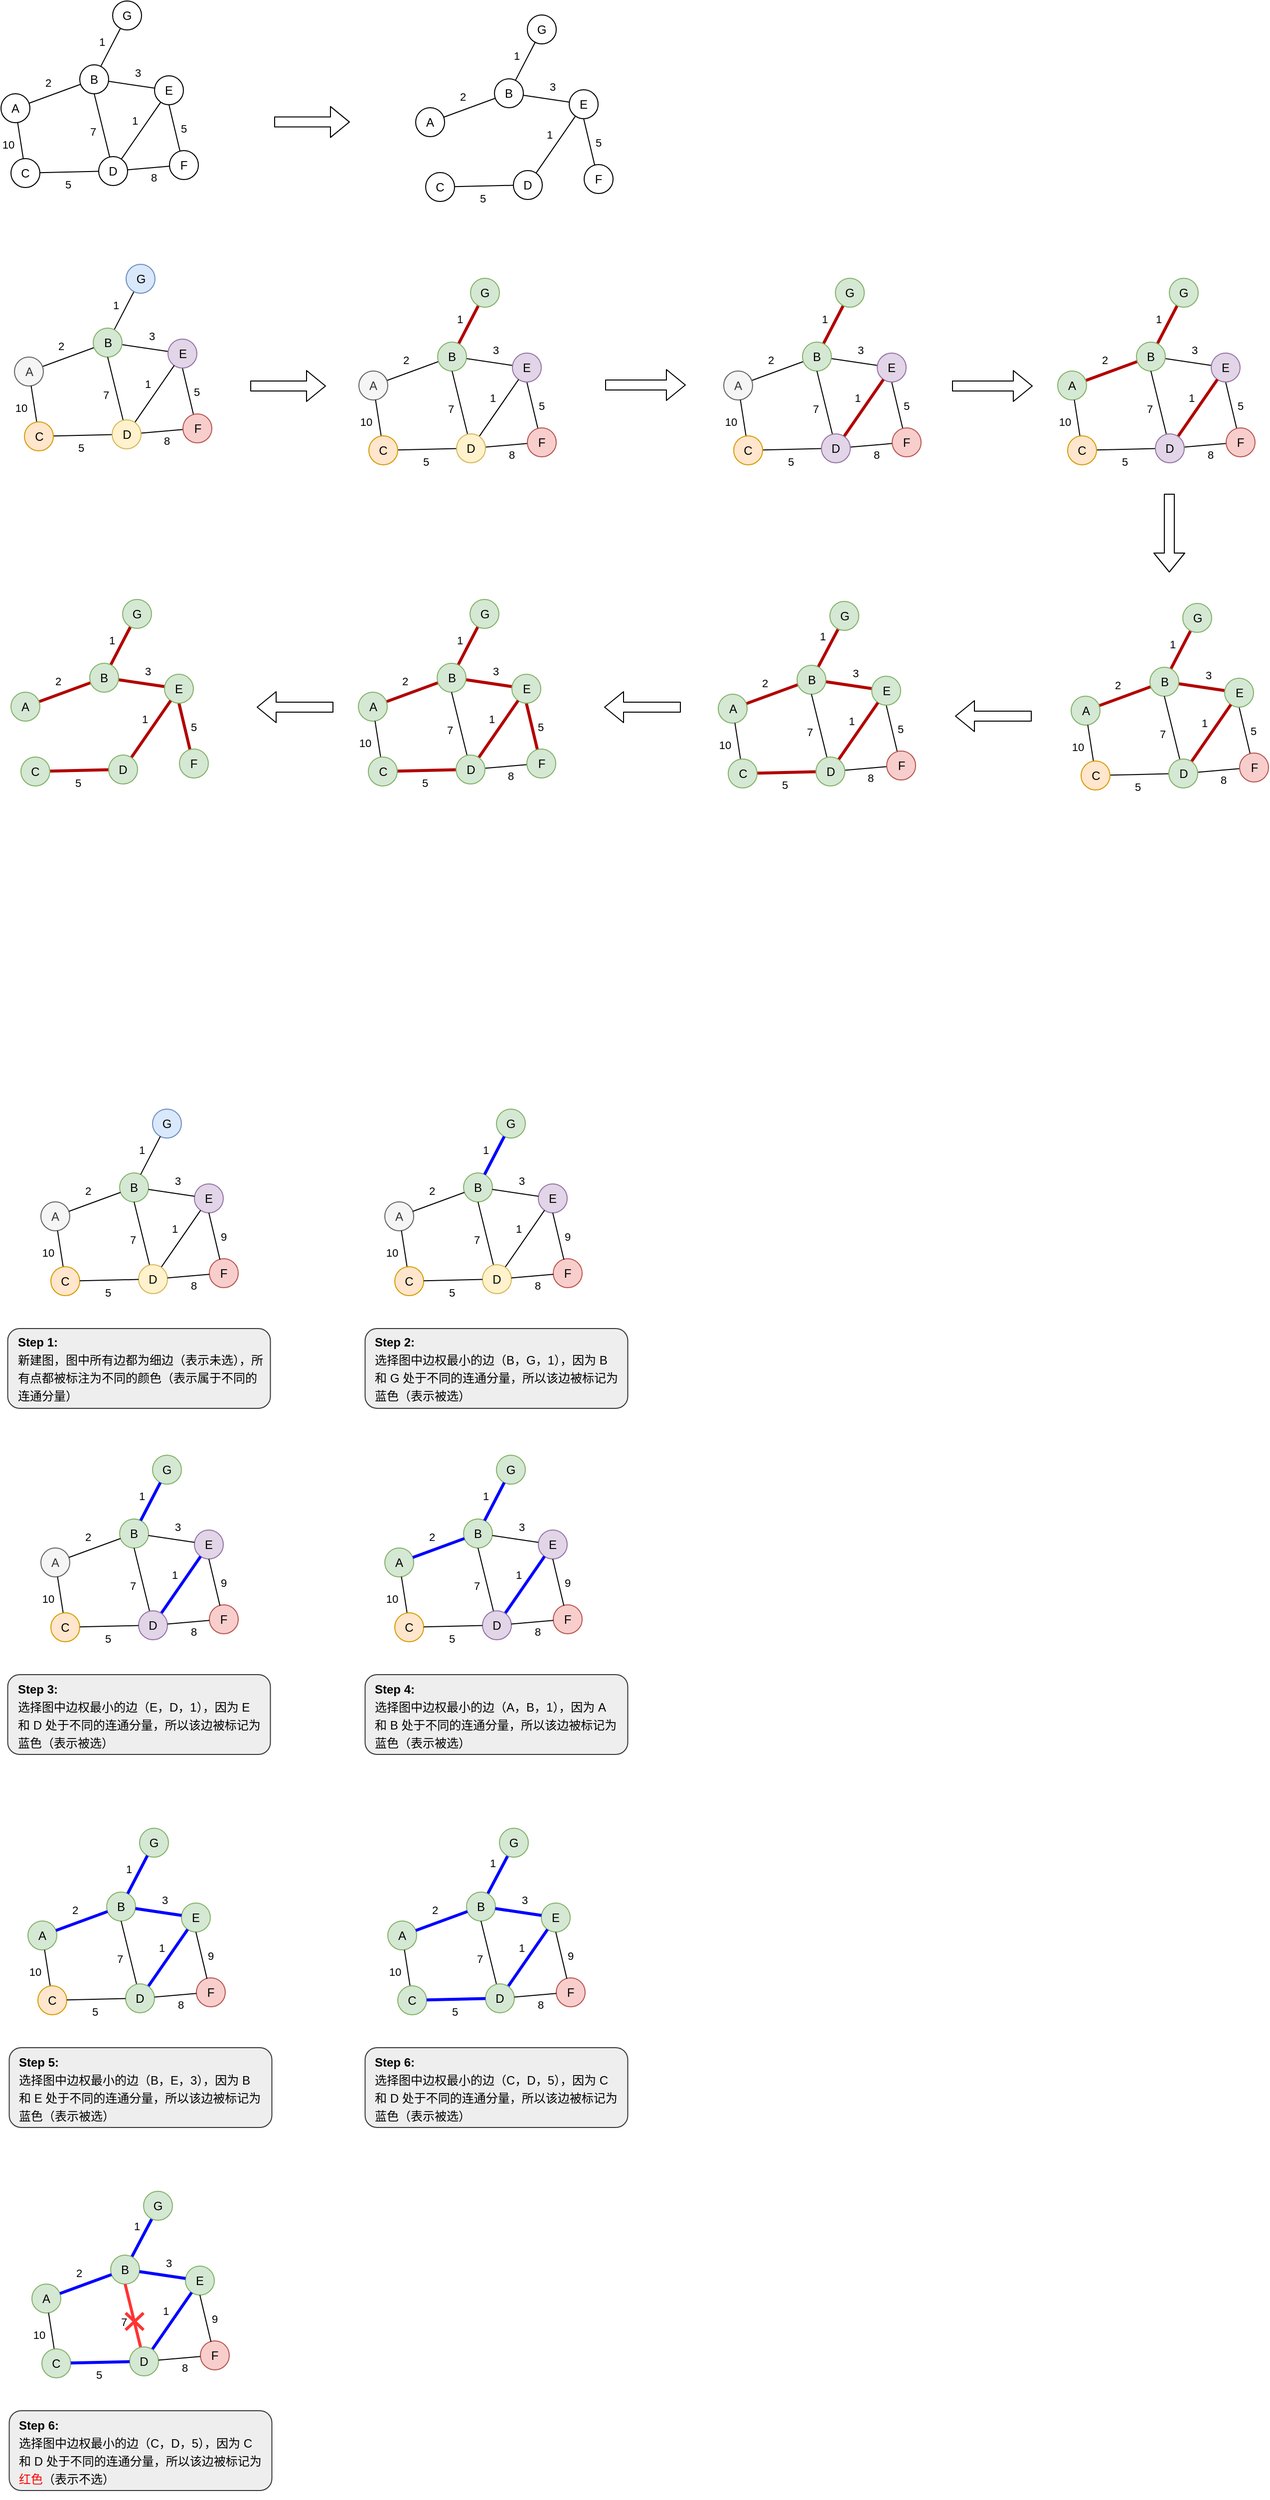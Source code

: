 <mxfile version="15.7.0" type="github">
  <diagram id="Sa2HXYijyftGPRhnm3Lv" name="第 1 页">
    <mxGraphModel dx="790" dy="488" grid="0" gridSize="10" guides="1" tooltips="1" connect="1" arrows="1" fold="1" page="0" pageScale="1" pageWidth="1200" pageHeight="1920" math="1" shadow="0">
      <root>
        <mxCell id="0" />
        <mxCell id="1" parent="0" />
        <mxCell id="SA2f0OlAAsZFch_WnKpL-2" style="rounded=0;orthogonalLoop=1;jettySize=auto;html=1;endArrow=none;endFill=0;" parent="1" source="SA2f0OlAAsZFch_WnKpL-1" target="SA2f0OlAAsZFch_WnKpL-4" edge="1">
          <mxGeometry relative="1" as="geometry">
            <mxPoint x="346" y="267" as="targetPoint" />
          </mxGeometry>
        </mxCell>
        <mxCell id="SA2f0OlAAsZFch_WnKpL-3" value="2" style="edgeLabel;html=1;align=center;verticalAlign=middle;resizable=0;points=[];" parent="SA2f0OlAAsZFch_WnKpL-2" vertex="1" connectable="0">
          <mxGeometry x="0.16" y="2" relative="1" as="geometry">
            <mxPoint x="-11" y="-8" as="offset" />
          </mxGeometry>
        </mxCell>
        <mxCell id="SA2f0OlAAsZFch_WnKpL-1" value="&lt;font style=&quot;font-size: 12px&quot;&gt;A&lt;/font&gt;" style="ellipse;whiteSpace=wrap;html=1;aspect=fixed;" parent="1" vertex="1">
          <mxGeometry x="260" y="281" width="29" height="29" as="geometry" />
        </mxCell>
        <mxCell id="SA2f0OlAAsZFch_WnKpL-6" value="" style="edgeStyle=none;rounded=0;orthogonalLoop=1;jettySize=auto;html=1;endArrow=none;endFill=0;" parent="1" source="SA2f0OlAAsZFch_WnKpL-4" target="SA2f0OlAAsZFch_WnKpL-5" edge="1">
          <mxGeometry relative="1" as="geometry" />
        </mxCell>
        <mxCell id="SA2f0OlAAsZFch_WnKpL-19" value="3" style="edgeLabel;html=1;align=center;verticalAlign=middle;resizable=0;points=[];" parent="SA2f0OlAAsZFch_WnKpL-6" vertex="1" connectable="0">
          <mxGeometry x="0.128" y="1" relative="1" as="geometry">
            <mxPoint x="3" y="-12" as="offset" />
          </mxGeometry>
        </mxCell>
        <mxCell id="SA2f0OlAAsZFch_WnKpL-17" value="" style="edgeStyle=none;rounded=0;orthogonalLoop=1;jettySize=auto;html=1;endArrow=none;endFill=0;" parent="1" source="SA2f0OlAAsZFch_WnKpL-4" target="SA2f0OlAAsZFch_WnKpL-10" edge="1">
          <mxGeometry relative="1" as="geometry" />
        </mxCell>
        <mxCell id="SA2f0OlAAsZFch_WnKpL-18" value="1" style="edgeLabel;html=1;align=center;verticalAlign=middle;resizable=0;points=[];" parent="SA2f0OlAAsZFch_WnKpL-17" vertex="1" connectable="0">
          <mxGeometry x="-0.01" y="1" relative="1" as="geometry">
            <mxPoint x="-8" y="-5" as="offset" />
          </mxGeometry>
        </mxCell>
        <mxCell id="SA2f0OlAAsZFch_WnKpL-4" value="B" style="ellipse;whiteSpace=wrap;html=1;aspect=fixed;" parent="1" vertex="1">
          <mxGeometry x="339" y="252" width="29" height="29" as="geometry" />
        </mxCell>
        <mxCell id="SA2f0OlAAsZFch_WnKpL-11" style="edgeStyle=none;rounded=0;orthogonalLoop=1;jettySize=auto;html=1;exitX=0.5;exitY=1;exitDx=0;exitDy=0;entryX=0.367;entryY=0.03;entryDx=0;entryDy=0;endArrow=none;endFill=0;entryPerimeter=0;" parent="1" source="SA2f0OlAAsZFch_WnKpL-5" target="SA2f0OlAAsZFch_WnKpL-7" edge="1">
          <mxGeometry relative="1" as="geometry" />
        </mxCell>
        <mxCell id="SA2f0OlAAsZFch_WnKpL-20" value="5" style="edgeLabel;html=1;align=center;verticalAlign=middle;resizable=0;points=[];" parent="SA2f0OlAAsZFch_WnKpL-11" vertex="1" connectable="0">
          <mxGeometry x="0.264" relative="1" as="geometry">
            <mxPoint x="7" y="-6" as="offset" />
          </mxGeometry>
        </mxCell>
        <mxCell id="SA2f0OlAAsZFch_WnKpL-5" value="E" style="ellipse;whiteSpace=wrap;html=1;aspect=fixed;" parent="1" vertex="1">
          <mxGeometry x="414" y="263" width="29" height="29" as="geometry" />
        </mxCell>
        <mxCell id="SA2f0OlAAsZFch_WnKpL-12" value="" style="edgeStyle=none;rounded=0;orthogonalLoop=1;jettySize=auto;html=1;endArrow=none;endFill=0;" parent="1" source="SA2f0OlAAsZFch_WnKpL-7" target="SA2f0OlAAsZFch_WnKpL-8" edge="1">
          <mxGeometry relative="1" as="geometry" />
        </mxCell>
        <mxCell id="SA2f0OlAAsZFch_WnKpL-21" value="8" style="edgeLabel;html=1;align=center;verticalAlign=middle;resizable=0;points=[];" parent="SA2f0OlAAsZFch_WnKpL-12" vertex="1" connectable="0">
          <mxGeometry x="-0.177" y="-1" relative="1" as="geometry">
            <mxPoint x="1" y="11" as="offset" />
          </mxGeometry>
        </mxCell>
        <mxCell id="SA2f0OlAAsZFch_WnKpL-7" value="F" style="ellipse;whiteSpace=wrap;html=1;aspect=fixed;" parent="1" vertex="1">
          <mxGeometry x="429" y="338" width="29" height="29" as="geometry" />
        </mxCell>
        <mxCell id="SA2f0OlAAsZFch_WnKpL-13" value="" style="edgeStyle=none;rounded=0;orthogonalLoop=1;jettySize=auto;html=1;endArrow=none;endFill=0;" parent="1" source="SA2f0OlAAsZFch_WnKpL-8" target="SA2f0OlAAsZFch_WnKpL-9" edge="1">
          <mxGeometry relative="1" as="geometry" />
        </mxCell>
        <mxCell id="SA2f0OlAAsZFch_WnKpL-24" value="5" style="edgeLabel;html=1;align=center;verticalAlign=middle;resizable=0;points=[];" parent="SA2f0OlAAsZFch_WnKpL-13" vertex="1" connectable="0">
          <mxGeometry x="-0.042" y="-1" relative="1" as="geometry">
            <mxPoint x="-3" y="13" as="offset" />
          </mxGeometry>
        </mxCell>
        <mxCell id="SA2f0OlAAsZFch_WnKpL-15" value="" style="edgeStyle=none;rounded=0;orthogonalLoop=1;jettySize=auto;html=1;endArrow=none;endFill=0;entryX=0.5;entryY=1;entryDx=0;entryDy=0;" parent="1" source="SA2f0OlAAsZFch_WnKpL-8" target="SA2f0OlAAsZFch_WnKpL-4" edge="1">
          <mxGeometry relative="1" as="geometry" />
        </mxCell>
        <mxCell id="SA2f0OlAAsZFch_WnKpL-23" value="7" style="edgeLabel;html=1;align=center;verticalAlign=middle;resizable=0;points=[];" parent="SA2f0OlAAsZFch_WnKpL-15" vertex="1" connectable="0">
          <mxGeometry x="0.08" y="2" relative="1" as="geometry">
            <mxPoint x="-7" y="8" as="offset" />
          </mxGeometry>
        </mxCell>
        <mxCell id="SA2f0OlAAsZFch_WnKpL-16" value="" style="edgeStyle=none;rounded=0;orthogonalLoop=1;jettySize=auto;html=1;endArrow=none;endFill=0;" parent="1" source="SA2f0OlAAsZFch_WnKpL-8" target="SA2f0OlAAsZFch_WnKpL-5" edge="1">
          <mxGeometry relative="1" as="geometry" />
        </mxCell>
        <mxCell id="SA2f0OlAAsZFch_WnKpL-22" value="1" style="edgeLabel;html=1;align=center;verticalAlign=middle;resizable=0;points=[];" parent="SA2f0OlAAsZFch_WnKpL-16" vertex="1" connectable="0">
          <mxGeometry x="-0.014" y="2" relative="1" as="geometry">
            <mxPoint x="-5" y="-9" as="offset" />
          </mxGeometry>
        </mxCell>
        <mxCell id="SA2f0OlAAsZFch_WnKpL-8" value="D" style="ellipse;whiteSpace=wrap;html=1;aspect=fixed;" parent="1" vertex="1">
          <mxGeometry x="358" y="344" width="29" height="29" as="geometry" />
        </mxCell>
        <mxCell id="SA2f0OlAAsZFch_WnKpL-14" value="" style="edgeStyle=none;rounded=0;orthogonalLoop=1;jettySize=auto;html=1;endArrow=none;endFill=0;" parent="1" source="SA2f0OlAAsZFch_WnKpL-9" target="SA2f0OlAAsZFch_WnKpL-1" edge="1">
          <mxGeometry relative="1" as="geometry" />
        </mxCell>
        <mxCell id="SA2f0OlAAsZFch_WnKpL-25" value="10" style="edgeLabel;html=1;align=center;verticalAlign=middle;resizable=0;points=[];" parent="SA2f0OlAAsZFch_WnKpL-14" vertex="1" connectable="0">
          <mxGeometry x="-0.023" y="1" relative="1" as="geometry">
            <mxPoint x="-12" y="3" as="offset" />
          </mxGeometry>
        </mxCell>
        <mxCell id="SA2f0OlAAsZFch_WnKpL-9" value="C" style="ellipse;whiteSpace=wrap;html=1;aspect=fixed;" parent="1" vertex="1">
          <mxGeometry x="270" y="346" width="29" height="29" as="geometry" />
        </mxCell>
        <mxCell id="SA2f0OlAAsZFch_WnKpL-10" value="G" style="ellipse;whiteSpace=wrap;html=1;aspect=fixed;" parent="1" vertex="1">
          <mxGeometry x="372" y="188" width="29" height="29" as="geometry" />
        </mxCell>
        <mxCell id="SA2f0OlAAsZFch_WnKpL-26" value="" style="shape=flexArrow;endArrow=classic;html=1;" parent="1" edge="1">
          <mxGeometry width="50" height="50" relative="1" as="geometry">
            <mxPoint x="534" y="309.31" as="sourcePoint" />
            <mxPoint x="610" y="309.31" as="targetPoint" />
          </mxGeometry>
        </mxCell>
        <mxCell id="SA2f0OlAAsZFch_WnKpL-27" style="rounded=0;orthogonalLoop=1;jettySize=auto;html=1;endArrow=none;endFill=0;" parent="1" source="SA2f0OlAAsZFch_WnKpL-29" target="SA2f0OlAAsZFch_WnKpL-34" edge="1">
          <mxGeometry relative="1" as="geometry">
            <mxPoint x="762" y="281" as="targetPoint" />
          </mxGeometry>
        </mxCell>
        <mxCell id="SA2f0OlAAsZFch_WnKpL-28" value="2" style="edgeLabel;html=1;align=center;verticalAlign=middle;resizable=0;points=[];" parent="SA2f0OlAAsZFch_WnKpL-27" vertex="1" connectable="0">
          <mxGeometry x="0.16" y="2" relative="1" as="geometry">
            <mxPoint x="-11" y="-8" as="offset" />
          </mxGeometry>
        </mxCell>
        <mxCell id="SA2f0OlAAsZFch_WnKpL-29" value="&lt;font style=&quot;font-size: 12px&quot;&gt;A&lt;/font&gt;" style="ellipse;whiteSpace=wrap;html=1;aspect=fixed;" parent="1" vertex="1">
          <mxGeometry x="676" y="295" width="29" height="29" as="geometry" />
        </mxCell>
        <mxCell id="SA2f0OlAAsZFch_WnKpL-30" value="" style="edgeStyle=none;rounded=0;orthogonalLoop=1;jettySize=auto;html=1;endArrow=none;endFill=0;" parent="1" source="SA2f0OlAAsZFch_WnKpL-34" target="SA2f0OlAAsZFch_WnKpL-37" edge="1">
          <mxGeometry relative="1" as="geometry" />
        </mxCell>
        <mxCell id="SA2f0OlAAsZFch_WnKpL-31" value="3" style="edgeLabel;html=1;align=center;verticalAlign=middle;resizable=0;points=[];" parent="SA2f0OlAAsZFch_WnKpL-30" vertex="1" connectable="0">
          <mxGeometry x="0.128" y="1" relative="1" as="geometry">
            <mxPoint x="3" y="-12" as="offset" />
          </mxGeometry>
        </mxCell>
        <mxCell id="SA2f0OlAAsZFch_WnKpL-32" value="" style="edgeStyle=none;rounded=0;orthogonalLoop=1;jettySize=auto;html=1;endArrow=none;endFill=0;" parent="1" source="SA2f0OlAAsZFch_WnKpL-34" target="SA2f0OlAAsZFch_WnKpL-51" edge="1">
          <mxGeometry relative="1" as="geometry" />
        </mxCell>
        <mxCell id="SA2f0OlAAsZFch_WnKpL-33" value="1" style="edgeLabel;html=1;align=center;verticalAlign=middle;resizable=0;points=[];" parent="SA2f0OlAAsZFch_WnKpL-32" vertex="1" connectable="0">
          <mxGeometry x="-0.01" y="1" relative="1" as="geometry">
            <mxPoint x="-8" y="-5" as="offset" />
          </mxGeometry>
        </mxCell>
        <mxCell id="SA2f0OlAAsZFch_WnKpL-34" value="B" style="ellipse;whiteSpace=wrap;html=1;aspect=fixed;" parent="1" vertex="1">
          <mxGeometry x="755" y="266" width="29" height="29" as="geometry" />
        </mxCell>
        <mxCell id="SA2f0OlAAsZFch_WnKpL-35" style="edgeStyle=none;rounded=0;orthogonalLoop=1;jettySize=auto;html=1;exitX=0.5;exitY=1;exitDx=0;exitDy=0;entryX=0.367;entryY=0.03;entryDx=0;entryDy=0;endArrow=none;endFill=0;entryPerimeter=0;" parent="1" source="SA2f0OlAAsZFch_WnKpL-37" target="SA2f0OlAAsZFch_WnKpL-40" edge="1">
          <mxGeometry relative="1" as="geometry" />
        </mxCell>
        <mxCell id="SA2f0OlAAsZFch_WnKpL-36" value="5" style="edgeLabel;html=1;align=center;verticalAlign=middle;resizable=0;points=[];" parent="SA2f0OlAAsZFch_WnKpL-35" vertex="1" connectable="0">
          <mxGeometry x="0.264" relative="1" as="geometry">
            <mxPoint x="7" y="-6" as="offset" />
          </mxGeometry>
        </mxCell>
        <mxCell id="SA2f0OlAAsZFch_WnKpL-37" value="E" style="ellipse;whiteSpace=wrap;html=1;aspect=fixed;" parent="1" vertex="1">
          <mxGeometry x="830" y="277" width="29" height="29" as="geometry" />
        </mxCell>
        <mxCell id="SA2f0OlAAsZFch_WnKpL-40" value="F" style="ellipse;whiteSpace=wrap;html=1;aspect=fixed;" parent="1" vertex="1">
          <mxGeometry x="845" y="352" width="29" height="29" as="geometry" />
        </mxCell>
        <mxCell id="SA2f0OlAAsZFch_WnKpL-41" value="" style="edgeStyle=none;rounded=0;orthogonalLoop=1;jettySize=auto;html=1;endArrow=none;endFill=0;" parent="1" source="SA2f0OlAAsZFch_WnKpL-47" target="SA2f0OlAAsZFch_WnKpL-50" edge="1">
          <mxGeometry relative="1" as="geometry" />
        </mxCell>
        <mxCell id="SA2f0OlAAsZFch_WnKpL-42" value="5" style="edgeLabel;html=1;align=center;verticalAlign=middle;resizable=0;points=[];" parent="SA2f0OlAAsZFch_WnKpL-41" vertex="1" connectable="0">
          <mxGeometry x="-0.042" y="-1" relative="1" as="geometry">
            <mxPoint x="-3" y="13" as="offset" />
          </mxGeometry>
        </mxCell>
        <mxCell id="SA2f0OlAAsZFch_WnKpL-45" value="" style="edgeStyle=none;rounded=0;orthogonalLoop=1;jettySize=auto;html=1;endArrow=none;endFill=0;" parent="1" source="SA2f0OlAAsZFch_WnKpL-47" target="SA2f0OlAAsZFch_WnKpL-37" edge="1">
          <mxGeometry relative="1" as="geometry" />
        </mxCell>
        <mxCell id="SA2f0OlAAsZFch_WnKpL-46" value="1" style="edgeLabel;html=1;align=center;verticalAlign=middle;resizable=0;points=[];" parent="SA2f0OlAAsZFch_WnKpL-45" vertex="1" connectable="0">
          <mxGeometry x="-0.014" y="2" relative="1" as="geometry">
            <mxPoint x="-5" y="-9" as="offset" />
          </mxGeometry>
        </mxCell>
        <mxCell id="SA2f0OlAAsZFch_WnKpL-47" value="D" style="ellipse;whiteSpace=wrap;html=1;aspect=fixed;" parent="1" vertex="1">
          <mxGeometry x="774" y="358" width="29" height="29" as="geometry" />
        </mxCell>
        <mxCell id="SA2f0OlAAsZFch_WnKpL-50" value="C" style="ellipse;whiteSpace=wrap;html=1;aspect=fixed;" parent="1" vertex="1">
          <mxGeometry x="686" y="360" width="29" height="29" as="geometry" />
        </mxCell>
        <mxCell id="SA2f0OlAAsZFch_WnKpL-51" value="G" style="ellipse;whiteSpace=wrap;html=1;aspect=fixed;" parent="1" vertex="1">
          <mxGeometry x="788" y="202" width="29" height="29" as="geometry" />
        </mxCell>
        <mxCell id="SA2f0OlAAsZFch_WnKpL-52" style="rounded=0;orthogonalLoop=1;jettySize=auto;html=1;endArrow=none;endFill=0;" parent="1" source="SA2f0OlAAsZFch_WnKpL-54" target="SA2f0OlAAsZFch_WnKpL-59" edge="1">
          <mxGeometry relative="1" as="geometry">
            <mxPoint x="359.5" y="531" as="targetPoint" />
          </mxGeometry>
        </mxCell>
        <mxCell id="SA2f0OlAAsZFch_WnKpL-53" value="2" style="edgeLabel;html=1;align=center;verticalAlign=middle;resizable=0;points=[];" parent="SA2f0OlAAsZFch_WnKpL-52" vertex="1" connectable="0">
          <mxGeometry x="0.16" y="2" relative="1" as="geometry">
            <mxPoint x="-11" y="-8" as="offset" />
          </mxGeometry>
        </mxCell>
        <mxCell id="SA2f0OlAAsZFch_WnKpL-54" value="&lt;font style=&quot;font-size: 12px&quot;&gt;A&lt;/font&gt;" style="ellipse;whiteSpace=wrap;html=1;aspect=fixed;fillColor=#f5f5f5;strokeColor=#666666;fontColor=#333333;" parent="1" vertex="1">
          <mxGeometry x="273.5" y="545" width="29" height="29" as="geometry" />
        </mxCell>
        <mxCell id="SA2f0OlAAsZFch_WnKpL-55" value="" style="edgeStyle=none;rounded=0;orthogonalLoop=1;jettySize=auto;html=1;endArrow=none;endFill=0;" parent="1" source="SA2f0OlAAsZFch_WnKpL-59" target="SA2f0OlAAsZFch_WnKpL-62" edge="1">
          <mxGeometry relative="1" as="geometry" />
        </mxCell>
        <mxCell id="SA2f0OlAAsZFch_WnKpL-56" value="3" style="edgeLabel;html=1;align=center;verticalAlign=middle;resizable=0;points=[];" parent="SA2f0OlAAsZFch_WnKpL-55" vertex="1" connectable="0">
          <mxGeometry x="0.128" y="1" relative="1" as="geometry">
            <mxPoint x="3" y="-12" as="offset" />
          </mxGeometry>
        </mxCell>
        <mxCell id="SA2f0OlAAsZFch_WnKpL-57" value="" style="edgeStyle=none;rounded=0;orthogonalLoop=1;jettySize=auto;html=1;endArrow=none;endFill=0;" parent="1" source="SA2f0OlAAsZFch_WnKpL-59" target="SA2f0OlAAsZFch_WnKpL-76" edge="1">
          <mxGeometry relative="1" as="geometry" />
        </mxCell>
        <mxCell id="SA2f0OlAAsZFch_WnKpL-58" value="1" style="edgeLabel;html=1;align=center;verticalAlign=middle;resizable=0;points=[];" parent="SA2f0OlAAsZFch_WnKpL-57" vertex="1" connectable="0">
          <mxGeometry x="-0.01" y="1" relative="1" as="geometry">
            <mxPoint x="-8" y="-5" as="offset" />
          </mxGeometry>
        </mxCell>
        <mxCell id="SA2f0OlAAsZFch_WnKpL-59" value="B" style="ellipse;whiteSpace=wrap;html=1;aspect=fixed;fillColor=#d5e8d4;strokeColor=#82b366;" parent="1" vertex="1">
          <mxGeometry x="352.5" y="516" width="29" height="29" as="geometry" />
        </mxCell>
        <mxCell id="SA2f0OlAAsZFch_WnKpL-60" style="edgeStyle=none;rounded=0;orthogonalLoop=1;jettySize=auto;html=1;exitX=0.5;exitY=1;exitDx=0;exitDy=0;entryX=0.367;entryY=0.03;entryDx=0;entryDy=0;endArrow=none;endFill=0;entryPerimeter=0;" parent="1" source="SA2f0OlAAsZFch_WnKpL-62" target="SA2f0OlAAsZFch_WnKpL-65" edge="1">
          <mxGeometry relative="1" as="geometry" />
        </mxCell>
        <mxCell id="SA2f0OlAAsZFch_WnKpL-61" value="5" style="edgeLabel;html=1;align=center;verticalAlign=middle;resizable=0;points=[];" parent="SA2f0OlAAsZFch_WnKpL-60" vertex="1" connectable="0">
          <mxGeometry x="0.264" relative="1" as="geometry">
            <mxPoint x="7" y="-6" as="offset" />
          </mxGeometry>
        </mxCell>
        <mxCell id="SA2f0OlAAsZFch_WnKpL-62" value="E" style="ellipse;whiteSpace=wrap;html=1;aspect=fixed;fillColor=#e1d5e7;strokeColor=#9673a6;" parent="1" vertex="1">
          <mxGeometry x="427.5" y="527" width="29" height="29" as="geometry" />
        </mxCell>
        <mxCell id="SA2f0OlAAsZFch_WnKpL-63" value="" style="edgeStyle=none;rounded=0;orthogonalLoop=1;jettySize=auto;html=1;endArrow=none;endFill=0;" parent="1" source="SA2f0OlAAsZFch_WnKpL-65" target="SA2f0OlAAsZFch_WnKpL-72" edge="1">
          <mxGeometry relative="1" as="geometry" />
        </mxCell>
        <mxCell id="SA2f0OlAAsZFch_WnKpL-64" value="8" style="edgeLabel;html=1;align=center;verticalAlign=middle;resizable=0;points=[];" parent="SA2f0OlAAsZFch_WnKpL-63" vertex="1" connectable="0">
          <mxGeometry x="-0.177" y="-1" relative="1" as="geometry">
            <mxPoint x="1" y="11" as="offset" />
          </mxGeometry>
        </mxCell>
        <mxCell id="SA2f0OlAAsZFch_WnKpL-65" value="F" style="ellipse;whiteSpace=wrap;html=1;aspect=fixed;fillColor=#f8cecc;strokeColor=#b85450;" parent="1" vertex="1">
          <mxGeometry x="442.5" y="602" width="29" height="29" as="geometry" />
        </mxCell>
        <mxCell id="SA2f0OlAAsZFch_WnKpL-66" value="" style="edgeStyle=none;rounded=0;orthogonalLoop=1;jettySize=auto;html=1;endArrow=none;endFill=0;" parent="1" source="SA2f0OlAAsZFch_WnKpL-72" target="SA2f0OlAAsZFch_WnKpL-75" edge="1">
          <mxGeometry relative="1" as="geometry" />
        </mxCell>
        <mxCell id="SA2f0OlAAsZFch_WnKpL-67" value="5" style="edgeLabel;html=1;align=center;verticalAlign=middle;resizable=0;points=[];" parent="SA2f0OlAAsZFch_WnKpL-66" vertex="1" connectable="0">
          <mxGeometry x="-0.042" y="-1" relative="1" as="geometry">
            <mxPoint x="-3" y="13" as="offset" />
          </mxGeometry>
        </mxCell>
        <mxCell id="SA2f0OlAAsZFch_WnKpL-68" value="" style="edgeStyle=none;rounded=0;orthogonalLoop=1;jettySize=auto;html=1;endArrow=none;endFill=0;entryX=0.5;entryY=1;entryDx=0;entryDy=0;" parent="1" source="SA2f0OlAAsZFch_WnKpL-72" target="SA2f0OlAAsZFch_WnKpL-59" edge="1">
          <mxGeometry relative="1" as="geometry" />
        </mxCell>
        <mxCell id="SA2f0OlAAsZFch_WnKpL-69" value="7" style="edgeLabel;html=1;align=center;verticalAlign=middle;resizable=0;points=[];" parent="SA2f0OlAAsZFch_WnKpL-68" vertex="1" connectable="0">
          <mxGeometry x="0.08" y="2" relative="1" as="geometry">
            <mxPoint x="-7" y="8" as="offset" />
          </mxGeometry>
        </mxCell>
        <mxCell id="SA2f0OlAAsZFch_WnKpL-70" value="" style="edgeStyle=none;rounded=0;orthogonalLoop=1;jettySize=auto;html=1;endArrow=none;endFill=0;" parent="1" source="SA2f0OlAAsZFch_WnKpL-72" target="SA2f0OlAAsZFch_WnKpL-62" edge="1">
          <mxGeometry relative="1" as="geometry" />
        </mxCell>
        <mxCell id="SA2f0OlAAsZFch_WnKpL-71" value="1" style="edgeLabel;html=1;align=center;verticalAlign=middle;resizable=0;points=[];" parent="SA2f0OlAAsZFch_WnKpL-70" vertex="1" connectable="0">
          <mxGeometry x="-0.014" y="2" relative="1" as="geometry">
            <mxPoint x="-5" y="-9" as="offset" />
          </mxGeometry>
        </mxCell>
        <mxCell id="SA2f0OlAAsZFch_WnKpL-72" value="D" style="ellipse;whiteSpace=wrap;html=1;aspect=fixed;fillColor=#fff2cc;strokeColor=#d6b656;" parent="1" vertex="1">
          <mxGeometry x="371.5" y="608" width="29" height="29" as="geometry" />
        </mxCell>
        <mxCell id="SA2f0OlAAsZFch_WnKpL-73" value="" style="edgeStyle=none;rounded=0;orthogonalLoop=1;jettySize=auto;html=1;endArrow=none;endFill=0;" parent="1" source="SA2f0OlAAsZFch_WnKpL-75" target="SA2f0OlAAsZFch_WnKpL-54" edge="1">
          <mxGeometry relative="1" as="geometry" />
        </mxCell>
        <mxCell id="SA2f0OlAAsZFch_WnKpL-74" value="10" style="edgeLabel;html=1;align=center;verticalAlign=middle;resizable=0;points=[];" parent="SA2f0OlAAsZFch_WnKpL-73" vertex="1" connectable="0">
          <mxGeometry x="-0.023" y="1" relative="1" as="geometry">
            <mxPoint x="-12" y="3" as="offset" />
          </mxGeometry>
        </mxCell>
        <mxCell id="SA2f0OlAAsZFch_WnKpL-75" value="C" style="ellipse;whiteSpace=wrap;html=1;aspect=fixed;fillColor=#ffe6cc;strokeColor=#d79b00;" parent="1" vertex="1">
          <mxGeometry x="283.5" y="610" width="29" height="29" as="geometry" />
        </mxCell>
        <mxCell id="SA2f0OlAAsZFch_WnKpL-76" value="G" style="ellipse;whiteSpace=wrap;html=1;aspect=fixed;fillColor=#dae8fc;strokeColor=#6c8ebf;" parent="1" vertex="1">
          <mxGeometry x="385.5" y="452" width="29" height="29" as="geometry" />
        </mxCell>
        <mxCell id="SA2f0OlAAsZFch_WnKpL-77" value="" style="shape=flexArrow;endArrow=classic;html=1;" parent="1" edge="1">
          <mxGeometry width="50" height="50" relative="1" as="geometry">
            <mxPoint x="510.0" y="574" as="sourcePoint" />
            <mxPoint x="586" y="574" as="targetPoint" />
          </mxGeometry>
        </mxCell>
        <mxCell id="SA2f0OlAAsZFch_WnKpL-78" style="rounded=0;orthogonalLoop=1;jettySize=auto;html=1;endArrow=none;endFill=0;" parent="1" source="SA2f0OlAAsZFch_WnKpL-80" target="SA2f0OlAAsZFch_WnKpL-85" edge="1">
          <mxGeometry relative="1" as="geometry">
            <mxPoint x="705" y="545" as="targetPoint" />
          </mxGeometry>
        </mxCell>
        <mxCell id="SA2f0OlAAsZFch_WnKpL-79" value="2" style="edgeLabel;html=1;align=center;verticalAlign=middle;resizable=0;points=[];" parent="SA2f0OlAAsZFch_WnKpL-78" vertex="1" connectable="0">
          <mxGeometry x="0.16" y="2" relative="1" as="geometry">
            <mxPoint x="-11" y="-8" as="offset" />
          </mxGeometry>
        </mxCell>
        <mxCell id="SA2f0OlAAsZFch_WnKpL-80" value="&lt;font style=&quot;font-size: 12px&quot;&gt;A&lt;/font&gt;" style="ellipse;whiteSpace=wrap;html=1;aspect=fixed;fillColor=#f5f5f5;strokeColor=#666666;fontColor=#333333;" parent="1" vertex="1">
          <mxGeometry x="619" y="559" width="29" height="29" as="geometry" />
        </mxCell>
        <mxCell id="SA2f0OlAAsZFch_WnKpL-81" value="" style="edgeStyle=none;rounded=0;orthogonalLoop=1;jettySize=auto;html=1;endArrow=none;endFill=0;" parent="1" source="SA2f0OlAAsZFch_WnKpL-85" target="SA2f0OlAAsZFch_WnKpL-88" edge="1">
          <mxGeometry relative="1" as="geometry" />
        </mxCell>
        <mxCell id="SA2f0OlAAsZFch_WnKpL-82" value="3" style="edgeLabel;html=1;align=center;verticalAlign=middle;resizable=0;points=[];" parent="SA2f0OlAAsZFch_WnKpL-81" vertex="1" connectable="0">
          <mxGeometry x="0.128" y="1" relative="1" as="geometry">
            <mxPoint x="3" y="-12" as="offset" />
          </mxGeometry>
        </mxCell>
        <mxCell id="SA2f0OlAAsZFch_WnKpL-83" value="" style="edgeStyle=none;rounded=0;orthogonalLoop=1;jettySize=auto;html=1;endArrow=none;endFill=0;fillColor=#e51400;strokeColor=#B20000;strokeWidth=3;" parent="1" source="SA2f0OlAAsZFch_WnKpL-85" target="SA2f0OlAAsZFch_WnKpL-102" edge="1">
          <mxGeometry relative="1" as="geometry" />
        </mxCell>
        <mxCell id="SA2f0OlAAsZFch_WnKpL-84" value="1" style="edgeLabel;html=1;align=center;verticalAlign=middle;resizable=0;points=[];" parent="SA2f0OlAAsZFch_WnKpL-83" vertex="1" connectable="0">
          <mxGeometry x="-0.01" y="1" relative="1" as="geometry">
            <mxPoint x="-8" y="-5" as="offset" />
          </mxGeometry>
        </mxCell>
        <mxCell id="SA2f0OlAAsZFch_WnKpL-85" value="B" style="ellipse;whiteSpace=wrap;html=1;aspect=fixed;fillColor=#d5e8d4;strokeColor=#82b366;" parent="1" vertex="1">
          <mxGeometry x="698" y="530" width="29" height="29" as="geometry" />
        </mxCell>
        <mxCell id="SA2f0OlAAsZFch_WnKpL-86" style="edgeStyle=none;rounded=0;orthogonalLoop=1;jettySize=auto;html=1;exitX=0.5;exitY=1;exitDx=0;exitDy=0;entryX=0.367;entryY=0.03;entryDx=0;entryDy=0;endArrow=none;endFill=0;entryPerimeter=0;" parent="1" source="SA2f0OlAAsZFch_WnKpL-88" target="SA2f0OlAAsZFch_WnKpL-91" edge="1">
          <mxGeometry relative="1" as="geometry" />
        </mxCell>
        <mxCell id="SA2f0OlAAsZFch_WnKpL-87" value="5" style="edgeLabel;html=1;align=center;verticalAlign=middle;resizable=0;points=[];" parent="SA2f0OlAAsZFch_WnKpL-86" vertex="1" connectable="0">
          <mxGeometry x="0.264" relative="1" as="geometry">
            <mxPoint x="7" y="-6" as="offset" />
          </mxGeometry>
        </mxCell>
        <mxCell id="SA2f0OlAAsZFch_WnKpL-88" value="E" style="ellipse;whiteSpace=wrap;html=1;aspect=fixed;fillColor=#e1d5e7;strokeColor=#9673a6;" parent="1" vertex="1">
          <mxGeometry x="773" y="541" width="29" height="29" as="geometry" />
        </mxCell>
        <mxCell id="SA2f0OlAAsZFch_WnKpL-89" value="" style="edgeStyle=none;rounded=0;orthogonalLoop=1;jettySize=auto;html=1;endArrow=none;endFill=0;" parent="1" source="SA2f0OlAAsZFch_WnKpL-91" target="SA2f0OlAAsZFch_WnKpL-98" edge="1">
          <mxGeometry relative="1" as="geometry" />
        </mxCell>
        <mxCell id="SA2f0OlAAsZFch_WnKpL-90" value="8" style="edgeLabel;html=1;align=center;verticalAlign=middle;resizable=0;points=[];" parent="SA2f0OlAAsZFch_WnKpL-89" vertex="1" connectable="0">
          <mxGeometry x="-0.177" y="-1" relative="1" as="geometry">
            <mxPoint x="1" y="11" as="offset" />
          </mxGeometry>
        </mxCell>
        <mxCell id="SA2f0OlAAsZFch_WnKpL-91" value="F" style="ellipse;whiteSpace=wrap;html=1;aspect=fixed;fillColor=#f8cecc;strokeColor=#b85450;" parent="1" vertex="1">
          <mxGeometry x="788" y="616" width="29" height="29" as="geometry" />
        </mxCell>
        <mxCell id="SA2f0OlAAsZFch_WnKpL-92" value="" style="edgeStyle=none;rounded=0;orthogonalLoop=1;jettySize=auto;html=1;endArrow=none;endFill=0;" parent="1" source="SA2f0OlAAsZFch_WnKpL-98" target="SA2f0OlAAsZFch_WnKpL-101" edge="1">
          <mxGeometry relative="1" as="geometry" />
        </mxCell>
        <mxCell id="SA2f0OlAAsZFch_WnKpL-93" value="5" style="edgeLabel;html=1;align=center;verticalAlign=middle;resizable=0;points=[];" parent="SA2f0OlAAsZFch_WnKpL-92" vertex="1" connectable="0">
          <mxGeometry x="-0.042" y="-1" relative="1" as="geometry">
            <mxPoint x="-3" y="13" as="offset" />
          </mxGeometry>
        </mxCell>
        <mxCell id="SA2f0OlAAsZFch_WnKpL-94" value="" style="edgeStyle=none;rounded=0;orthogonalLoop=1;jettySize=auto;html=1;endArrow=none;endFill=0;entryX=0.5;entryY=1;entryDx=0;entryDy=0;" parent="1" source="SA2f0OlAAsZFch_WnKpL-98" target="SA2f0OlAAsZFch_WnKpL-85" edge="1">
          <mxGeometry relative="1" as="geometry" />
        </mxCell>
        <mxCell id="SA2f0OlAAsZFch_WnKpL-95" value="7" style="edgeLabel;html=1;align=center;verticalAlign=middle;resizable=0;points=[];" parent="SA2f0OlAAsZFch_WnKpL-94" vertex="1" connectable="0">
          <mxGeometry x="0.08" y="2" relative="1" as="geometry">
            <mxPoint x="-7" y="8" as="offset" />
          </mxGeometry>
        </mxCell>
        <mxCell id="SA2f0OlAAsZFch_WnKpL-96" value="" style="edgeStyle=none;rounded=0;orthogonalLoop=1;jettySize=auto;html=1;endArrow=none;endFill=0;" parent="1" source="SA2f0OlAAsZFch_WnKpL-98" target="SA2f0OlAAsZFch_WnKpL-88" edge="1">
          <mxGeometry relative="1" as="geometry" />
        </mxCell>
        <mxCell id="SA2f0OlAAsZFch_WnKpL-97" value="1" style="edgeLabel;html=1;align=center;verticalAlign=middle;resizable=0;points=[];" parent="SA2f0OlAAsZFch_WnKpL-96" vertex="1" connectable="0">
          <mxGeometry x="-0.014" y="2" relative="1" as="geometry">
            <mxPoint x="-5" y="-9" as="offset" />
          </mxGeometry>
        </mxCell>
        <mxCell id="SA2f0OlAAsZFch_WnKpL-98" value="D" style="ellipse;whiteSpace=wrap;html=1;aspect=fixed;fillColor=#fff2cc;strokeColor=#d6b656;" parent="1" vertex="1">
          <mxGeometry x="717" y="622" width="29" height="29" as="geometry" />
        </mxCell>
        <mxCell id="SA2f0OlAAsZFch_WnKpL-99" value="" style="edgeStyle=none;rounded=0;orthogonalLoop=1;jettySize=auto;html=1;endArrow=none;endFill=0;" parent="1" source="SA2f0OlAAsZFch_WnKpL-101" target="SA2f0OlAAsZFch_WnKpL-80" edge="1">
          <mxGeometry relative="1" as="geometry" />
        </mxCell>
        <mxCell id="SA2f0OlAAsZFch_WnKpL-100" value="10" style="edgeLabel;html=1;align=center;verticalAlign=middle;resizable=0;points=[];" parent="SA2f0OlAAsZFch_WnKpL-99" vertex="1" connectable="0">
          <mxGeometry x="-0.023" y="1" relative="1" as="geometry">
            <mxPoint x="-12" y="3" as="offset" />
          </mxGeometry>
        </mxCell>
        <mxCell id="SA2f0OlAAsZFch_WnKpL-101" value="C" style="ellipse;whiteSpace=wrap;html=1;aspect=fixed;fillColor=#ffe6cc;strokeColor=#d79b00;" parent="1" vertex="1">
          <mxGeometry x="629" y="624" width="29" height="29" as="geometry" />
        </mxCell>
        <mxCell id="SA2f0OlAAsZFch_WnKpL-102" value="G" style="ellipse;whiteSpace=wrap;html=1;aspect=fixed;fillColor=#d5e8d4;strokeColor=#82b366;" parent="1" vertex="1">
          <mxGeometry x="731" y="466" width="29" height="29" as="geometry" />
        </mxCell>
        <mxCell id="SA2f0OlAAsZFch_WnKpL-103" style="rounded=0;orthogonalLoop=1;jettySize=auto;html=1;endArrow=none;endFill=0;" parent="1" source="SA2f0OlAAsZFch_WnKpL-105" target="SA2f0OlAAsZFch_WnKpL-110" edge="1">
          <mxGeometry relative="1" as="geometry">
            <mxPoint x="1071" y="545" as="targetPoint" />
          </mxGeometry>
        </mxCell>
        <mxCell id="SA2f0OlAAsZFch_WnKpL-104" value="2" style="edgeLabel;html=1;align=center;verticalAlign=middle;resizable=0;points=[];" parent="SA2f0OlAAsZFch_WnKpL-103" vertex="1" connectable="0">
          <mxGeometry x="0.16" y="2" relative="1" as="geometry">
            <mxPoint x="-11" y="-8" as="offset" />
          </mxGeometry>
        </mxCell>
        <mxCell id="SA2f0OlAAsZFch_WnKpL-105" value="&lt;font style=&quot;font-size: 12px&quot;&gt;A&lt;/font&gt;" style="ellipse;whiteSpace=wrap;html=1;aspect=fixed;fillColor=#f5f5f5;strokeColor=#666666;fontColor=#333333;" parent="1" vertex="1">
          <mxGeometry x="985" y="559" width="29" height="29" as="geometry" />
        </mxCell>
        <mxCell id="SA2f0OlAAsZFch_WnKpL-106" value="" style="edgeStyle=none;rounded=0;orthogonalLoop=1;jettySize=auto;html=1;endArrow=none;endFill=0;" parent="1" source="SA2f0OlAAsZFch_WnKpL-110" target="SA2f0OlAAsZFch_WnKpL-113" edge="1">
          <mxGeometry relative="1" as="geometry" />
        </mxCell>
        <mxCell id="SA2f0OlAAsZFch_WnKpL-107" value="3" style="edgeLabel;html=1;align=center;verticalAlign=middle;resizable=0;points=[];" parent="SA2f0OlAAsZFch_WnKpL-106" vertex="1" connectable="0">
          <mxGeometry x="0.128" y="1" relative="1" as="geometry">
            <mxPoint x="3" y="-12" as="offset" />
          </mxGeometry>
        </mxCell>
        <mxCell id="SA2f0OlAAsZFch_WnKpL-108" value="" style="edgeStyle=none;rounded=0;orthogonalLoop=1;jettySize=auto;html=1;endArrow=none;endFill=0;fillColor=#e51400;strokeColor=#B20000;strokeWidth=3;" parent="1" source="SA2f0OlAAsZFch_WnKpL-110" target="SA2f0OlAAsZFch_WnKpL-127" edge="1">
          <mxGeometry relative="1" as="geometry" />
        </mxCell>
        <mxCell id="SA2f0OlAAsZFch_WnKpL-109" value="1" style="edgeLabel;html=1;align=center;verticalAlign=middle;resizable=0;points=[];" parent="SA2f0OlAAsZFch_WnKpL-108" vertex="1" connectable="0">
          <mxGeometry x="-0.01" y="1" relative="1" as="geometry">
            <mxPoint x="-8" y="-5" as="offset" />
          </mxGeometry>
        </mxCell>
        <mxCell id="SA2f0OlAAsZFch_WnKpL-110" value="B" style="ellipse;whiteSpace=wrap;html=1;aspect=fixed;fillColor=#d5e8d4;strokeColor=#82b366;" parent="1" vertex="1">
          <mxGeometry x="1064" y="530" width="29" height="29" as="geometry" />
        </mxCell>
        <mxCell id="SA2f0OlAAsZFch_WnKpL-111" style="edgeStyle=none;rounded=0;orthogonalLoop=1;jettySize=auto;html=1;exitX=0.5;exitY=1;exitDx=0;exitDy=0;entryX=0.367;entryY=0.03;entryDx=0;entryDy=0;endArrow=none;endFill=0;entryPerimeter=0;" parent="1" source="SA2f0OlAAsZFch_WnKpL-113" target="SA2f0OlAAsZFch_WnKpL-116" edge="1">
          <mxGeometry relative="1" as="geometry" />
        </mxCell>
        <mxCell id="SA2f0OlAAsZFch_WnKpL-112" value="5" style="edgeLabel;html=1;align=center;verticalAlign=middle;resizable=0;points=[];" parent="SA2f0OlAAsZFch_WnKpL-111" vertex="1" connectable="0">
          <mxGeometry x="0.264" relative="1" as="geometry">
            <mxPoint x="7" y="-6" as="offset" />
          </mxGeometry>
        </mxCell>
        <mxCell id="SA2f0OlAAsZFch_WnKpL-113" value="E" style="ellipse;whiteSpace=wrap;html=1;aspect=fixed;fillColor=#e1d5e7;strokeColor=#9673a6;" parent="1" vertex="1">
          <mxGeometry x="1139" y="541" width="29" height="29" as="geometry" />
        </mxCell>
        <mxCell id="SA2f0OlAAsZFch_WnKpL-114" value="" style="edgeStyle=none;rounded=0;orthogonalLoop=1;jettySize=auto;html=1;endArrow=none;endFill=0;" parent="1" source="SA2f0OlAAsZFch_WnKpL-116" target="SA2f0OlAAsZFch_WnKpL-123" edge="1">
          <mxGeometry relative="1" as="geometry" />
        </mxCell>
        <mxCell id="SA2f0OlAAsZFch_WnKpL-115" value="8" style="edgeLabel;html=1;align=center;verticalAlign=middle;resizable=0;points=[];" parent="SA2f0OlAAsZFch_WnKpL-114" vertex="1" connectable="0">
          <mxGeometry x="-0.177" y="-1" relative="1" as="geometry">
            <mxPoint x="1" y="11" as="offset" />
          </mxGeometry>
        </mxCell>
        <mxCell id="SA2f0OlAAsZFch_WnKpL-116" value="F" style="ellipse;whiteSpace=wrap;html=1;aspect=fixed;fillColor=#f8cecc;strokeColor=#b85450;" parent="1" vertex="1">
          <mxGeometry x="1154" y="616" width="29" height="29" as="geometry" />
        </mxCell>
        <mxCell id="SA2f0OlAAsZFch_WnKpL-117" value="" style="edgeStyle=none;rounded=0;orthogonalLoop=1;jettySize=auto;html=1;endArrow=none;endFill=0;" parent="1" source="SA2f0OlAAsZFch_WnKpL-123" target="SA2f0OlAAsZFch_WnKpL-126" edge="1">
          <mxGeometry relative="1" as="geometry" />
        </mxCell>
        <mxCell id="SA2f0OlAAsZFch_WnKpL-118" value="5" style="edgeLabel;html=1;align=center;verticalAlign=middle;resizable=0;points=[];" parent="SA2f0OlAAsZFch_WnKpL-117" vertex="1" connectable="0">
          <mxGeometry x="-0.042" y="-1" relative="1" as="geometry">
            <mxPoint x="-3" y="13" as="offset" />
          </mxGeometry>
        </mxCell>
        <mxCell id="SA2f0OlAAsZFch_WnKpL-119" value="" style="edgeStyle=none;rounded=0;orthogonalLoop=1;jettySize=auto;html=1;endArrow=none;endFill=0;entryX=0.5;entryY=1;entryDx=0;entryDy=0;" parent="1" source="SA2f0OlAAsZFch_WnKpL-123" target="SA2f0OlAAsZFch_WnKpL-110" edge="1">
          <mxGeometry relative="1" as="geometry" />
        </mxCell>
        <mxCell id="SA2f0OlAAsZFch_WnKpL-120" value="7" style="edgeLabel;html=1;align=center;verticalAlign=middle;resizable=0;points=[];" parent="SA2f0OlAAsZFch_WnKpL-119" vertex="1" connectable="0">
          <mxGeometry x="0.08" y="2" relative="1" as="geometry">
            <mxPoint x="-7" y="8" as="offset" />
          </mxGeometry>
        </mxCell>
        <mxCell id="SA2f0OlAAsZFch_WnKpL-121" value="" style="edgeStyle=none;rounded=0;orthogonalLoop=1;jettySize=auto;html=1;endArrow=none;endFill=0;strokeWidth=3;fillColor=#e51400;strokeColor=#B20000;" parent="1" source="SA2f0OlAAsZFch_WnKpL-123" target="SA2f0OlAAsZFch_WnKpL-113" edge="1">
          <mxGeometry relative="1" as="geometry" />
        </mxCell>
        <mxCell id="SA2f0OlAAsZFch_WnKpL-122" value="1" style="edgeLabel;html=1;align=center;verticalAlign=middle;resizable=0;points=[];" parent="SA2f0OlAAsZFch_WnKpL-121" vertex="1" connectable="0">
          <mxGeometry x="-0.014" y="2" relative="1" as="geometry">
            <mxPoint x="-5" y="-9" as="offset" />
          </mxGeometry>
        </mxCell>
        <mxCell id="SA2f0OlAAsZFch_WnKpL-123" value="D" style="ellipse;whiteSpace=wrap;html=1;aspect=fixed;fillColor=#e1d5e7;strokeColor=#9673a6;" parent="1" vertex="1">
          <mxGeometry x="1083" y="622" width="29" height="29" as="geometry" />
        </mxCell>
        <mxCell id="SA2f0OlAAsZFch_WnKpL-124" value="" style="edgeStyle=none;rounded=0;orthogonalLoop=1;jettySize=auto;html=1;endArrow=none;endFill=0;" parent="1" source="SA2f0OlAAsZFch_WnKpL-126" target="SA2f0OlAAsZFch_WnKpL-105" edge="1">
          <mxGeometry relative="1" as="geometry" />
        </mxCell>
        <mxCell id="SA2f0OlAAsZFch_WnKpL-125" value="10" style="edgeLabel;html=1;align=center;verticalAlign=middle;resizable=0;points=[];" parent="SA2f0OlAAsZFch_WnKpL-124" vertex="1" connectable="0">
          <mxGeometry x="-0.023" y="1" relative="1" as="geometry">
            <mxPoint x="-12" y="3" as="offset" />
          </mxGeometry>
        </mxCell>
        <mxCell id="SA2f0OlAAsZFch_WnKpL-126" value="C" style="ellipse;whiteSpace=wrap;html=1;aspect=fixed;fillColor=#ffe6cc;strokeColor=#d79b00;" parent="1" vertex="1">
          <mxGeometry x="995" y="624" width="29" height="29" as="geometry" />
        </mxCell>
        <mxCell id="SA2f0OlAAsZFch_WnKpL-127" value="G" style="ellipse;whiteSpace=wrap;html=1;aspect=fixed;fillColor=#d5e8d4;strokeColor=#82b366;" parent="1" vertex="1">
          <mxGeometry x="1097" y="466" width="29" height="29" as="geometry" />
        </mxCell>
        <mxCell id="SA2f0OlAAsZFch_WnKpL-128" value="" style="shape=flexArrow;endArrow=classic;html=1;" parent="1" edge="1">
          <mxGeometry width="50" height="50" relative="1" as="geometry">
            <mxPoint x="866.0" y="573" as="sourcePoint" />
            <mxPoint x="947" y="573" as="targetPoint" />
          </mxGeometry>
        </mxCell>
        <mxCell id="SA2f0OlAAsZFch_WnKpL-129" style="rounded=0;orthogonalLoop=1;jettySize=auto;html=1;endArrow=none;endFill=0;strokeWidth=3;fillColor=#e51400;strokeColor=#B20000;" parent="1" source="SA2f0OlAAsZFch_WnKpL-131" target="SA2f0OlAAsZFch_WnKpL-136" edge="1">
          <mxGeometry relative="1" as="geometry">
            <mxPoint x="1406" y="545" as="targetPoint" />
          </mxGeometry>
        </mxCell>
        <mxCell id="SA2f0OlAAsZFch_WnKpL-130" value="2" style="edgeLabel;html=1;align=center;verticalAlign=middle;resizable=0;points=[];" parent="SA2f0OlAAsZFch_WnKpL-129" vertex="1" connectable="0">
          <mxGeometry x="0.16" y="2" relative="1" as="geometry">
            <mxPoint x="-11" y="-8" as="offset" />
          </mxGeometry>
        </mxCell>
        <mxCell id="SA2f0OlAAsZFch_WnKpL-131" value="&lt;font style=&quot;font-size: 12px&quot;&gt;A&lt;/font&gt;" style="ellipse;whiteSpace=wrap;html=1;aspect=fixed;fillColor=#d5e8d4;strokeColor=#82b366;" parent="1" vertex="1">
          <mxGeometry x="1320" y="559" width="29" height="29" as="geometry" />
        </mxCell>
        <mxCell id="SA2f0OlAAsZFch_WnKpL-132" value="" style="edgeStyle=none;rounded=0;orthogonalLoop=1;jettySize=auto;html=1;endArrow=none;endFill=0;" parent="1" source="SA2f0OlAAsZFch_WnKpL-136" target="SA2f0OlAAsZFch_WnKpL-139" edge="1">
          <mxGeometry relative="1" as="geometry" />
        </mxCell>
        <mxCell id="SA2f0OlAAsZFch_WnKpL-133" value="3" style="edgeLabel;html=1;align=center;verticalAlign=middle;resizable=0;points=[];" parent="SA2f0OlAAsZFch_WnKpL-132" vertex="1" connectable="0">
          <mxGeometry x="0.128" y="1" relative="1" as="geometry">
            <mxPoint x="3" y="-12" as="offset" />
          </mxGeometry>
        </mxCell>
        <mxCell id="SA2f0OlAAsZFch_WnKpL-134" value="" style="edgeStyle=none;rounded=0;orthogonalLoop=1;jettySize=auto;html=1;endArrow=none;endFill=0;fillColor=#e51400;strokeColor=#B20000;strokeWidth=3;" parent="1" source="SA2f0OlAAsZFch_WnKpL-136" target="SA2f0OlAAsZFch_WnKpL-153" edge="1">
          <mxGeometry relative="1" as="geometry" />
        </mxCell>
        <mxCell id="SA2f0OlAAsZFch_WnKpL-135" value="1" style="edgeLabel;html=1;align=center;verticalAlign=middle;resizable=0;points=[];" parent="SA2f0OlAAsZFch_WnKpL-134" vertex="1" connectable="0">
          <mxGeometry x="-0.01" y="1" relative="1" as="geometry">
            <mxPoint x="-8" y="-5" as="offset" />
          </mxGeometry>
        </mxCell>
        <mxCell id="SA2f0OlAAsZFch_WnKpL-136" value="B" style="ellipse;whiteSpace=wrap;html=1;aspect=fixed;fillColor=#d5e8d4;strokeColor=#82b366;" parent="1" vertex="1">
          <mxGeometry x="1399" y="530" width="29" height="29" as="geometry" />
        </mxCell>
        <mxCell id="SA2f0OlAAsZFch_WnKpL-137" style="edgeStyle=none;rounded=0;orthogonalLoop=1;jettySize=auto;html=1;exitX=0.5;exitY=1;exitDx=0;exitDy=0;entryX=0.367;entryY=0.03;entryDx=0;entryDy=0;endArrow=none;endFill=0;entryPerimeter=0;" parent="1" source="SA2f0OlAAsZFch_WnKpL-139" target="SA2f0OlAAsZFch_WnKpL-142" edge="1">
          <mxGeometry relative="1" as="geometry" />
        </mxCell>
        <mxCell id="SA2f0OlAAsZFch_WnKpL-138" value="5" style="edgeLabel;html=1;align=center;verticalAlign=middle;resizable=0;points=[];" parent="SA2f0OlAAsZFch_WnKpL-137" vertex="1" connectable="0">
          <mxGeometry x="0.264" relative="1" as="geometry">
            <mxPoint x="7" y="-6" as="offset" />
          </mxGeometry>
        </mxCell>
        <mxCell id="SA2f0OlAAsZFch_WnKpL-139" value="E" style="ellipse;whiteSpace=wrap;html=1;aspect=fixed;fillColor=#e1d5e7;strokeColor=#9673a6;" parent="1" vertex="1">
          <mxGeometry x="1474" y="541" width="29" height="29" as="geometry" />
        </mxCell>
        <mxCell id="SA2f0OlAAsZFch_WnKpL-140" value="" style="edgeStyle=none;rounded=0;orthogonalLoop=1;jettySize=auto;html=1;endArrow=none;endFill=0;" parent="1" source="SA2f0OlAAsZFch_WnKpL-142" target="SA2f0OlAAsZFch_WnKpL-149" edge="1">
          <mxGeometry relative="1" as="geometry" />
        </mxCell>
        <mxCell id="SA2f0OlAAsZFch_WnKpL-141" value="8" style="edgeLabel;html=1;align=center;verticalAlign=middle;resizable=0;points=[];" parent="SA2f0OlAAsZFch_WnKpL-140" vertex="1" connectable="0">
          <mxGeometry x="-0.177" y="-1" relative="1" as="geometry">
            <mxPoint x="1" y="11" as="offset" />
          </mxGeometry>
        </mxCell>
        <mxCell id="SA2f0OlAAsZFch_WnKpL-142" value="F" style="ellipse;whiteSpace=wrap;html=1;aspect=fixed;fillColor=#f8cecc;strokeColor=#b85450;" parent="1" vertex="1">
          <mxGeometry x="1489" y="616" width="29" height="29" as="geometry" />
        </mxCell>
        <mxCell id="SA2f0OlAAsZFch_WnKpL-143" value="" style="edgeStyle=none;rounded=0;orthogonalLoop=1;jettySize=auto;html=1;endArrow=none;endFill=0;" parent="1" source="SA2f0OlAAsZFch_WnKpL-149" target="SA2f0OlAAsZFch_WnKpL-152" edge="1">
          <mxGeometry relative="1" as="geometry" />
        </mxCell>
        <mxCell id="SA2f0OlAAsZFch_WnKpL-144" value="5" style="edgeLabel;html=1;align=center;verticalAlign=middle;resizable=0;points=[];" parent="SA2f0OlAAsZFch_WnKpL-143" vertex="1" connectable="0">
          <mxGeometry x="-0.042" y="-1" relative="1" as="geometry">
            <mxPoint x="-3" y="13" as="offset" />
          </mxGeometry>
        </mxCell>
        <mxCell id="SA2f0OlAAsZFch_WnKpL-145" value="" style="edgeStyle=none;rounded=0;orthogonalLoop=1;jettySize=auto;html=1;endArrow=none;endFill=0;entryX=0.5;entryY=1;entryDx=0;entryDy=0;" parent="1" source="SA2f0OlAAsZFch_WnKpL-149" target="SA2f0OlAAsZFch_WnKpL-136" edge="1">
          <mxGeometry relative="1" as="geometry" />
        </mxCell>
        <mxCell id="SA2f0OlAAsZFch_WnKpL-146" value="7" style="edgeLabel;html=1;align=center;verticalAlign=middle;resizable=0;points=[];" parent="SA2f0OlAAsZFch_WnKpL-145" vertex="1" connectable="0">
          <mxGeometry x="0.08" y="2" relative="1" as="geometry">
            <mxPoint x="-7" y="8" as="offset" />
          </mxGeometry>
        </mxCell>
        <mxCell id="SA2f0OlAAsZFch_WnKpL-147" value="" style="edgeStyle=none;rounded=0;orthogonalLoop=1;jettySize=auto;html=1;endArrow=none;endFill=0;strokeWidth=3;fillColor=#e51400;strokeColor=#B20000;" parent="1" source="SA2f0OlAAsZFch_WnKpL-149" target="SA2f0OlAAsZFch_WnKpL-139" edge="1">
          <mxGeometry relative="1" as="geometry" />
        </mxCell>
        <mxCell id="SA2f0OlAAsZFch_WnKpL-148" value="1" style="edgeLabel;html=1;align=center;verticalAlign=middle;resizable=0;points=[];" parent="SA2f0OlAAsZFch_WnKpL-147" vertex="1" connectable="0">
          <mxGeometry x="-0.014" y="2" relative="1" as="geometry">
            <mxPoint x="-5" y="-9" as="offset" />
          </mxGeometry>
        </mxCell>
        <mxCell id="SA2f0OlAAsZFch_WnKpL-149" value="D" style="ellipse;whiteSpace=wrap;html=1;aspect=fixed;fillColor=#e1d5e7;strokeColor=#9673a6;" parent="1" vertex="1">
          <mxGeometry x="1418" y="622" width="29" height="29" as="geometry" />
        </mxCell>
        <mxCell id="SA2f0OlAAsZFch_WnKpL-150" value="" style="edgeStyle=none;rounded=0;orthogonalLoop=1;jettySize=auto;html=1;endArrow=none;endFill=0;" parent="1" source="SA2f0OlAAsZFch_WnKpL-152" target="SA2f0OlAAsZFch_WnKpL-131" edge="1">
          <mxGeometry relative="1" as="geometry" />
        </mxCell>
        <mxCell id="SA2f0OlAAsZFch_WnKpL-151" value="10" style="edgeLabel;html=1;align=center;verticalAlign=middle;resizable=0;points=[];" parent="SA2f0OlAAsZFch_WnKpL-150" vertex="1" connectable="0">
          <mxGeometry x="-0.023" y="1" relative="1" as="geometry">
            <mxPoint x="-12" y="3" as="offset" />
          </mxGeometry>
        </mxCell>
        <mxCell id="SA2f0OlAAsZFch_WnKpL-152" value="C" style="ellipse;whiteSpace=wrap;html=1;aspect=fixed;fillColor=#ffe6cc;strokeColor=#d79b00;" parent="1" vertex="1">
          <mxGeometry x="1330" y="624" width="29" height="29" as="geometry" />
        </mxCell>
        <mxCell id="SA2f0OlAAsZFch_WnKpL-153" value="G" style="ellipse;whiteSpace=wrap;html=1;aspect=fixed;fillColor=#d5e8d4;strokeColor=#82b366;" parent="1" vertex="1">
          <mxGeometry x="1432" y="466" width="29" height="29" as="geometry" />
        </mxCell>
        <mxCell id="SA2f0OlAAsZFch_WnKpL-154" value="" style="shape=flexArrow;endArrow=classic;html=1;" parent="1" edge="1">
          <mxGeometry width="50" height="50" relative="1" as="geometry">
            <mxPoint x="1214" y="574" as="sourcePoint" />
            <mxPoint x="1295" y="574" as="targetPoint" />
          </mxGeometry>
        </mxCell>
        <mxCell id="SA2f0OlAAsZFch_WnKpL-155" value="" style="shape=flexArrow;endArrow=classic;html=1;" parent="1" edge="1">
          <mxGeometry width="50" height="50" relative="1" as="geometry">
            <mxPoint x="1432" y="682" as="sourcePoint" />
            <mxPoint x="1432" y="761" as="targetPoint" />
          </mxGeometry>
        </mxCell>
        <mxCell id="SA2f0OlAAsZFch_WnKpL-156" style="rounded=0;orthogonalLoop=1;jettySize=auto;html=1;endArrow=none;endFill=0;strokeWidth=3;fillColor=#e51400;strokeColor=#B20000;" parent="1" source="SA2f0OlAAsZFch_WnKpL-158" target="SA2f0OlAAsZFch_WnKpL-163" edge="1">
          <mxGeometry relative="1" as="geometry">
            <mxPoint x="1419.5" y="871" as="targetPoint" />
          </mxGeometry>
        </mxCell>
        <mxCell id="SA2f0OlAAsZFch_WnKpL-157" value="2" style="edgeLabel;html=1;align=center;verticalAlign=middle;resizable=0;points=[];" parent="SA2f0OlAAsZFch_WnKpL-156" vertex="1" connectable="0">
          <mxGeometry x="0.16" y="2" relative="1" as="geometry">
            <mxPoint x="-11" y="-8" as="offset" />
          </mxGeometry>
        </mxCell>
        <mxCell id="SA2f0OlAAsZFch_WnKpL-158" value="&lt;font style=&quot;font-size: 12px&quot;&gt;A&lt;/font&gt;" style="ellipse;whiteSpace=wrap;html=1;aspect=fixed;fillColor=#d5e8d4;strokeColor=#82b366;" parent="1" vertex="1">
          <mxGeometry x="1333.5" y="885" width="29" height="29" as="geometry" />
        </mxCell>
        <mxCell id="SA2f0OlAAsZFch_WnKpL-159" value="" style="edgeStyle=none;rounded=0;orthogonalLoop=1;jettySize=auto;html=1;endArrow=none;endFill=0;strokeWidth=3;fillColor=#e51400;strokeColor=#B20000;" parent="1" source="SA2f0OlAAsZFch_WnKpL-163" target="SA2f0OlAAsZFch_WnKpL-166" edge="1">
          <mxGeometry relative="1" as="geometry" />
        </mxCell>
        <mxCell id="SA2f0OlAAsZFch_WnKpL-160" value="3" style="edgeLabel;html=1;align=center;verticalAlign=middle;resizable=0;points=[];" parent="SA2f0OlAAsZFch_WnKpL-159" vertex="1" connectable="0">
          <mxGeometry x="0.128" y="1" relative="1" as="geometry">
            <mxPoint x="3" y="-12" as="offset" />
          </mxGeometry>
        </mxCell>
        <mxCell id="SA2f0OlAAsZFch_WnKpL-161" value="" style="edgeStyle=none;rounded=0;orthogonalLoop=1;jettySize=auto;html=1;endArrow=none;endFill=0;fillColor=#e51400;strokeColor=#B20000;strokeWidth=3;" parent="1" source="SA2f0OlAAsZFch_WnKpL-163" target="SA2f0OlAAsZFch_WnKpL-180" edge="1">
          <mxGeometry relative="1" as="geometry" />
        </mxCell>
        <mxCell id="SA2f0OlAAsZFch_WnKpL-162" value="1" style="edgeLabel;html=1;align=center;verticalAlign=middle;resizable=0;points=[];" parent="SA2f0OlAAsZFch_WnKpL-161" vertex="1" connectable="0">
          <mxGeometry x="-0.01" y="1" relative="1" as="geometry">
            <mxPoint x="-8" y="-5" as="offset" />
          </mxGeometry>
        </mxCell>
        <mxCell id="SA2f0OlAAsZFch_WnKpL-163" value="B" style="ellipse;whiteSpace=wrap;html=1;aspect=fixed;fillColor=#d5e8d4;strokeColor=#82b366;" parent="1" vertex="1">
          <mxGeometry x="1412.5" y="856" width="29" height="29" as="geometry" />
        </mxCell>
        <mxCell id="SA2f0OlAAsZFch_WnKpL-164" style="edgeStyle=none;rounded=0;orthogonalLoop=1;jettySize=auto;html=1;exitX=0.5;exitY=1;exitDx=0;exitDy=0;entryX=0.367;entryY=0.03;entryDx=0;entryDy=0;endArrow=none;endFill=0;entryPerimeter=0;" parent="1" source="SA2f0OlAAsZFch_WnKpL-166" target="SA2f0OlAAsZFch_WnKpL-169" edge="1">
          <mxGeometry relative="1" as="geometry" />
        </mxCell>
        <mxCell id="SA2f0OlAAsZFch_WnKpL-165" value="5" style="edgeLabel;html=1;align=center;verticalAlign=middle;resizable=0;points=[];" parent="SA2f0OlAAsZFch_WnKpL-164" vertex="1" connectable="0">
          <mxGeometry x="0.264" relative="1" as="geometry">
            <mxPoint x="7" y="-6" as="offset" />
          </mxGeometry>
        </mxCell>
        <mxCell id="SA2f0OlAAsZFch_WnKpL-166" value="E" style="ellipse;whiteSpace=wrap;html=1;aspect=fixed;fillColor=#d5e8d4;strokeColor=#82b366;" parent="1" vertex="1">
          <mxGeometry x="1487.5" y="867" width="29" height="29" as="geometry" />
        </mxCell>
        <mxCell id="SA2f0OlAAsZFch_WnKpL-167" value="" style="edgeStyle=none;rounded=0;orthogonalLoop=1;jettySize=auto;html=1;endArrow=none;endFill=0;" parent="1" source="SA2f0OlAAsZFch_WnKpL-169" target="SA2f0OlAAsZFch_WnKpL-176" edge="1">
          <mxGeometry relative="1" as="geometry" />
        </mxCell>
        <mxCell id="SA2f0OlAAsZFch_WnKpL-168" value="8" style="edgeLabel;html=1;align=center;verticalAlign=middle;resizable=0;points=[];" parent="SA2f0OlAAsZFch_WnKpL-167" vertex="1" connectable="0">
          <mxGeometry x="-0.177" y="-1" relative="1" as="geometry">
            <mxPoint x="1" y="11" as="offset" />
          </mxGeometry>
        </mxCell>
        <mxCell id="SA2f0OlAAsZFch_WnKpL-169" value="F" style="ellipse;whiteSpace=wrap;html=1;aspect=fixed;fillColor=#f8cecc;strokeColor=#b85450;" parent="1" vertex="1">
          <mxGeometry x="1502.5" y="942" width="29" height="29" as="geometry" />
        </mxCell>
        <mxCell id="SA2f0OlAAsZFch_WnKpL-170" value="" style="edgeStyle=none;rounded=0;orthogonalLoop=1;jettySize=auto;html=1;endArrow=none;endFill=0;" parent="1" source="SA2f0OlAAsZFch_WnKpL-176" target="SA2f0OlAAsZFch_WnKpL-179" edge="1">
          <mxGeometry relative="1" as="geometry" />
        </mxCell>
        <mxCell id="SA2f0OlAAsZFch_WnKpL-171" value="5" style="edgeLabel;html=1;align=center;verticalAlign=middle;resizable=0;points=[];" parent="SA2f0OlAAsZFch_WnKpL-170" vertex="1" connectable="0">
          <mxGeometry x="-0.042" y="-1" relative="1" as="geometry">
            <mxPoint x="-3" y="13" as="offset" />
          </mxGeometry>
        </mxCell>
        <mxCell id="SA2f0OlAAsZFch_WnKpL-172" value="" style="edgeStyle=none;rounded=0;orthogonalLoop=1;jettySize=auto;html=1;endArrow=none;endFill=0;entryX=0.5;entryY=1;entryDx=0;entryDy=0;" parent="1" source="SA2f0OlAAsZFch_WnKpL-176" target="SA2f0OlAAsZFch_WnKpL-163" edge="1">
          <mxGeometry relative="1" as="geometry" />
        </mxCell>
        <mxCell id="SA2f0OlAAsZFch_WnKpL-173" value="7" style="edgeLabel;html=1;align=center;verticalAlign=middle;resizable=0;points=[];" parent="SA2f0OlAAsZFch_WnKpL-172" vertex="1" connectable="0">
          <mxGeometry x="0.08" y="2" relative="1" as="geometry">
            <mxPoint x="-7" y="8" as="offset" />
          </mxGeometry>
        </mxCell>
        <mxCell id="SA2f0OlAAsZFch_WnKpL-174" value="" style="edgeStyle=none;rounded=0;orthogonalLoop=1;jettySize=auto;html=1;endArrow=none;endFill=0;strokeWidth=3;fillColor=#e51400;strokeColor=#B20000;" parent="1" source="SA2f0OlAAsZFch_WnKpL-176" target="SA2f0OlAAsZFch_WnKpL-166" edge="1">
          <mxGeometry relative="1" as="geometry" />
        </mxCell>
        <mxCell id="SA2f0OlAAsZFch_WnKpL-175" value="1" style="edgeLabel;html=1;align=center;verticalAlign=middle;resizable=0;points=[];" parent="SA2f0OlAAsZFch_WnKpL-174" vertex="1" connectable="0">
          <mxGeometry x="-0.014" y="2" relative="1" as="geometry">
            <mxPoint x="-5" y="-9" as="offset" />
          </mxGeometry>
        </mxCell>
        <mxCell id="SA2f0OlAAsZFch_WnKpL-176" value="D" style="ellipse;whiteSpace=wrap;html=1;aspect=fixed;fillColor=#d5e8d4;strokeColor=#82b366;" parent="1" vertex="1">
          <mxGeometry x="1431.5" y="948" width="29" height="29" as="geometry" />
        </mxCell>
        <mxCell id="SA2f0OlAAsZFch_WnKpL-177" value="" style="edgeStyle=none;rounded=0;orthogonalLoop=1;jettySize=auto;html=1;endArrow=none;endFill=0;" parent="1" source="SA2f0OlAAsZFch_WnKpL-179" target="SA2f0OlAAsZFch_WnKpL-158" edge="1">
          <mxGeometry relative="1" as="geometry" />
        </mxCell>
        <mxCell id="SA2f0OlAAsZFch_WnKpL-178" value="10" style="edgeLabel;html=1;align=center;verticalAlign=middle;resizable=0;points=[];" parent="SA2f0OlAAsZFch_WnKpL-177" vertex="1" connectable="0">
          <mxGeometry x="-0.023" y="1" relative="1" as="geometry">
            <mxPoint x="-12" y="3" as="offset" />
          </mxGeometry>
        </mxCell>
        <mxCell id="SA2f0OlAAsZFch_WnKpL-179" value="C" style="ellipse;whiteSpace=wrap;html=1;aspect=fixed;fillColor=#ffe6cc;strokeColor=#d79b00;" parent="1" vertex="1">
          <mxGeometry x="1343.5" y="950" width="29" height="29" as="geometry" />
        </mxCell>
        <mxCell id="SA2f0OlAAsZFch_WnKpL-180" value="G" style="ellipse;whiteSpace=wrap;html=1;aspect=fixed;fillColor=#d5e8d4;strokeColor=#82b366;" parent="1" vertex="1">
          <mxGeometry x="1445.5" y="792" width="29" height="29" as="geometry" />
        </mxCell>
        <mxCell id="SA2f0OlAAsZFch_WnKpL-181" value="" style="shape=flexArrow;endArrow=classic;html=1;" parent="1" edge="1">
          <mxGeometry width="50" height="50" relative="1" as="geometry">
            <mxPoint x="1294" y="905" as="sourcePoint" />
            <mxPoint x="1217" y="905" as="targetPoint" />
          </mxGeometry>
        </mxCell>
        <mxCell id="SA2f0OlAAsZFch_WnKpL-182" style="rounded=0;orthogonalLoop=1;jettySize=auto;html=1;endArrow=none;endFill=0;strokeWidth=3;fillColor=#e51400;strokeColor=#B20000;" parent="1" source="SA2f0OlAAsZFch_WnKpL-184" target="SA2f0OlAAsZFch_WnKpL-189" edge="1">
          <mxGeometry relative="1" as="geometry">
            <mxPoint x="1065.5" y="869" as="targetPoint" />
          </mxGeometry>
        </mxCell>
        <mxCell id="SA2f0OlAAsZFch_WnKpL-183" value="2" style="edgeLabel;html=1;align=center;verticalAlign=middle;resizable=0;points=[];" parent="SA2f0OlAAsZFch_WnKpL-182" vertex="1" connectable="0">
          <mxGeometry x="0.16" y="2" relative="1" as="geometry">
            <mxPoint x="-11" y="-8" as="offset" />
          </mxGeometry>
        </mxCell>
        <mxCell id="SA2f0OlAAsZFch_WnKpL-184" value="&lt;font style=&quot;font-size: 12px&quot;&gt;A&lt;/font&gt;" style="ellipse;whiteSpace=wrap;html=1;aspect=fixed;fillColor=#d5e8d4;strokeColor=#82b366;" parent="1" vertex="1">
          <mxGeometry x="979.5" y="883" width="29" height="29" as="geometry" />
        </mxCell>
        <mxCell id="SA2f0OlAAsZFch_WnKpL-185" value="" style="edgeStyle=none;rounded=0;orthogonalLoop=1;jettySize=auto;html=1;endArrow=none;endFill=0;strokeWidth=3;fillColor=#e51400;strokeColor=#B20000;" parent="1" source="SA2f0OlAAsZFch_WnKpL-189" target="SA2f0OlAAsZFch_WnKpL-192" edge="1">
          <mxGeometry relative="1" as="geometry" />
        </mxCell>
        <mxCell id="SA2f0OlAAsZFch_WnKpL-186" value="3" style="edgeLabel;html=1;align=center;verticalAlign=middle;resizable=0;points=[];" parent="SA2f0OlAAsZFch_WnKpL-185" vertex="1" connectable="0">
          <mxGeometry x="0.128" y="1" relative="1" as="geometry">
            <mxPoint x="3" y="-12" as="offset" />
          </mxGeometry>
        </mxCell>
        <mxCell id="SA2f0OlAAsZFch_WnKpL-187" value="" style="edgeStyle=none;rounded=0;orthogonalLoop=1;jettySize=auto;html=1;endArrow=none;endFill=0;fillColor=#e51400;strokeColor=#B20000;strokeWidth=3;" parent="1" source="SA2f0OlAAsZFch_WnKpL-189" edge="1">
          <mxGeometry relative="1" as="geometry">
            <mxPoint x="1106.5" y="805" as="targetPoint" />
          </mxGeometry>
        </mxCell>
        <mxCell id="SA2f0OlAAsZFch_WnKpL-188" value="1" style="edgeLabel;html=1;align=center;verticalAlign=middle;resizable=0;points=[];" parent="SA2f0OlAAsZFch_WnKpL-187" vertex="1" connectable="0">
          <mxGeometry x="-0.01" y="1" relative="1" as="geometry">
            <mxPoint x="-8" y="-5" as="offset" />
          </mxGeometry>
        </mxCell>
        <mxCell id="SA2f0OlAAsZFch_WnKpL-189" value="B" style="ellipse;whiteSpace=wrap;html=1;aspect=fixed;fillColor=#d5e8d4;strokeColor=#82b366;" parent="1" vertex="1">
          <mxGeometry x="1058.5" y="854" width="29" height="29" as="geometry" />
        </mxCell>
        <mxCell id="SA2f0OlAAsZFch_WnKpL-190" style="edgeStyle=none;rounded=0;orthogonalLoop=1;jettySize=auto;html=1;exitX=0.5;exitY=1;exitDx=0;exitDy=0;entryX=0.367;entryY=0.03;entryDx=0;entryDy=0;endArrow=none;endFill=0;entryPerimeter=0;" parent="1" source="SA2f0OlAAsZFch_WnKpL-192" target="SA2f0OlAAsZFch_WnKpL-195" edge="1">
          <mxGeometry relative="1" as="geometry" />
        </mxCell>
        <mxCell id="SA2f0OlAAsZFch_WnKpL-191" value="5" style="edgeLabel;html=1;align=center;verticalAlign=middle;resizable=0;points=[];" parent="SA2f0OlAAsZFch_WnKpL-190" vertex="1" connectable="0">
          <mxGeometry x="0.264" relative="1" as="geometry">
            <mxPoint x="7" y="-6" as="offset" />
          </mxGeometry>
        </mxCell>
        <mxCell id="SA2f0OlAAsZFch_WnKpL-192" value="E" style="ellipse;whiteSpace=wrap;html=1;aspect=fixed;fillColor=#d5e8d4;strokeColor=#82b366;" parent="1" vertex="1">
          <mxGeometry x="1133.5" y="865" width="29" height="29" as="geometry" />
        </mxCell>
        <mxCell id="SA2f0OlAAsZFch_WnKpL-193" value="" style="edgeStyle=none;rounded=0;orthogonalLoop=1;jettySize=auto;html=1;endArrow=none;endFill=0;" parent="1" source="SA2f0OlAAsZFch_WnKpL-195" target="SA2f0OlAAsZFch_WnKpL-202" edge="1">
          <mxGeometry relative="1" as="geometry" />
        </mxCell>
        <mxCell id="SA2f0OlAAsZFch_WnKpL-194" value="8" style="edgeLabel;html=1;align=center;verticalAlign=middle;resizable=0;points=[];" parent="SA2f0OlAAsZFch_WnKpL-193" vertex="1" connectable="0">
          <mxGeometry x="-0.177" y="-1" relative="1" as="geometry">
            <mxPoint x="1" y="11" as="offset" />
          </mxGeometry>
        </mxCell>
        <mxCell id="SA2f0OlAAsZFch_WnKpL-195" value="F" style="ellipse;whiteSpace=wrap;html=1;aspect=fixed;fillColor=#f8cecc;strokeColor=#b85450;" parent="1" vertex="1">
          <mxGeometry x="1148.5" y="940" width="29" height="29" as="geometry" />
        </mxCell>
        <mxCell id="SA2f0OlAAsZFch_WnKpL-196" value="" style="edgeStyle=none;rounded=0;orthogonalLoop=1;jettySize=auto;html=1;endArrow=none;endFill=0;strokeWidth=3;fillColor=#e51400;strokeColor=#B20000;" parent="1" source="SA2f0OlAAsZFch_WnKpL-202" target="SA2f0OlAAsZFch_WnKpL-205" edge="1">
          <mxGeometry relative="1" as="geometry" />
        </mxCell>
        <mxCell id="SA2f0OlAAsZFch_WnKpL-197" value="5" style="edgeLabel;html=1;align=center;verticalAlign=middle;resizable=0;points=[];" parent="SA2f0OlAAsZFch_WnKpL-196" vertex="1" connectable="0">
          <mxGeometry x="-0.042" y="-1" relative="1" as="geometry">
            <mxPoint x="-3" y="13" as="offset" />
          </mxGeometry>
        </mxCell>
        <mxCell id="SA2f0OlAAsZFch_WnKpL-198" value="" style="edgeStyle=none;rounded=0;orthogonalLoop=1;jettySize=auto;html=1;endArrow=none;endFill=0;entryX=0.5;entryY=1;entryDx=0;entryDy=0;" parent="1" source="SA2f0OlAAsZFch_WnKpL-202" target="SA2f0OlAAsZFch_WnKpL-189" edge="1">
          <mxGeometry relative="1" as="geometry" />
        </mxCell>
        <mxCell id="SA2f0OlAAsZFch_WnKpL-199" value="7" style="edgeLabel;html=1;align=center;verticalAlign=middle;resizable=0;points=[];" parent="SA2f0OlAAsZFch_WnKpL-198" vertex="1" connectable="0">
          <mxGeometry x="0.08" y="2" relative="1" as="geometry">
            <mxPoint x="-7" y="8" as="offset" />
          </mxGeometry>
        </mxCell>
        <mxCell id="SA2f0OlAAsZFch_WnKpL-200" value="" style="edgeStyle=none;rounded=0;orthogonalLoop=1;jettySize=auto;html=1;endArrow=none;endFill=0;strokeWidth=3;fillColor=#e51400;strokeColor=#B20000;" parent="1" source="SA2f0OlAAsZFch_WnKpL-202" target="SA2f0OlAAsZFch_WnKpL-192" edge="1">
          <mxGeometry relative="1" as="geometry" />
        </mxCell>
        <mxCell id="SA2f0OlAAsZFch_WnKpL-201" value="1" style="edgeLabel;html=1;align=center;verticalAlign=middle;resizable=0;points=[];" parent="SA2f0OlAAsZFch_WnKpL-200" vertex="1" connectable="0">
          <mxGeometry x="-0.014" y="2" relative="1" as="geometry">
            <mxPoint x="-5" y="-9" as="offset" />
          </mxGeometry>
        </mxCell>
        <mxCell id="SA2f0OlAAsZFch_WnKpL-202" value="D" style="ellipse;whiteSpace=wrap;html=1;aspect=fixed;fillColor=#d5e8d4;strokeColor=#82b366;" parent="1" vertex="1">
          <mxGeometry x="1077.5" y="946" width="29" height="29" as="geometry" />
        </mxCell>
        <mxCell id="SA2f0OlAAsZFch_WnKpL-203" value="" style="edgeStyle=none;rounded=0;orthogonalLoop=1;jettySize=auto;html=1;endArrow=none;endFill=0;" parent="1" source="SA2f0OlAAsZFch_WnKpL-205" target="SA2f0OlAAsZFch_WnKpL-184" edge="1">
          <mxGeometry relative="1" as="geometry" />
        </mxCell>
        <mxCell id="SA2f0OlAAsZFch_WnKpL-204" value="10" style="edgeLabel;html=1;align=center;verticalAlign=middle;resizable=0;points=[];" parent="SA2f0OlAAsZFch_WnKpL-203" vertex="1" connectable="0">
          <mxGeometry x="-0.023" y="1" relative="1" as="geometry">
            <mxPoint x="-12" y="3" as="offset" />
          </mxGeometry>
        </mxCell>
        <mxCell id="SA2f0OlAAsZFch_WnKpL-205" value="C" style="ellipse;whiteSpace=wrap;html=1;aspect=fixed;fillColor=#d5e8d4;strokeColor=#82b366;" parent="1" vertex="1">
          <mxGeometry x="989.5" y="948" width="29" height="29" as="geometry" />
        </mxCell>
        <mxCell id="SA2f0OlAAsZFch_WnKpL-206" value="G" style="ellipse;whiteSpace=wrap;html=1;aspect=fixed;fillColor=#d5e8d4;strokeColor=#82b366;" parent="1" vertex="1">
          <mxGeometry x="1091.5" y="790" width="29" height="29" as="geometry" />
        </mxCell>
        <mxCell id="SA2f0OlAAsZFch_WnKpL-207" value="" style="shape=flexArrow;endArrow=classic;html=1;" parent="1" edge="1">
          <mxGeometry width="50" height="50" relative="1" as="geometry">
            <mxPoint x="942" y="896" as="sourcePoint" />
            <mxPoint x="865" y="896" as="targetPoint" />
          </mxGeometry>
        </mxCell>
        <mxCell id="SA2f0OlAAsZFch_WnKpL-208" style="rounded=0;orthogonalLoop=1;jettySize=auto;html=1;endArrow=none;endFill=0;strokeWidth=3;fillColor=#e51400;strokeColor=#B20000;" parent="1" source="SA2f0OlAAsZFch_WnKpL-210" target="SA2f0OlAAsZFch_WnKpL-215" edge="1">
          <mxGeometry relative="1" as="geometry">
            <mxPoint x="704.5" y="867" as="targetPoint" />
          </mxGeometry>
        </mxCell>
        <mxCell id="SA2f0OlAAsZFch_WnKpL-209" value="2" style="edgeLabel;html=1;align=center;verticalAlign=middle;resizable=0;points=[];" parent="SA2f0OlAAsZFch_WnKpL-208" vertex="1" connectable="0">
          <mxGeometry x="0.16" y="2" relative="1" as="geometry">
            <mxPoint x="-11" y="-8" as="offset" />
          </mxGeometry>
        </mxCell>
        <mxCell id="SA2f0OlAAsZFch_WnKpL-210" value="&lt;font style=&quot;font-size: 12px&quot;&gt;A&lt;/font&gt;" style="ellipse;whiteSpace=wrap;html=1;aspect=fixed;fillColor=#d5e8d4;strokeColor=#82b366;" parent="1" vertex="1">
          <mxGeometry x="618.5" y="881" width="29" height="29" as="geometry" />
        </mxCell>
        <mxCell id="SA2f0OlAAsZFch_WnKpL-211" value="" style="edgeStyle=none;rounded=0;orthogonalLoop=1;jettySize=auto;html=1;endArrow=none;endFill=0;strokeWidth=3;fillColor=#e51400;strokeColor=#B20000;" parent="1" source="SA2f0OlAAsZFch_WnKpL-215" target="SA2f0OlAAsZFch_WnKpL-218" edge="1">
          <mxGeometry relative="1" as="geometry" />
        </mxCell>
        <mxCell id="SA2f0OlAAsZFch_WnKpL-212" value="3" style="edgeLabel;html=1;align=center;verticalAlign=middle;resizable=0;points=[];" parent="SA2f0OlAAsZFch_WnKpL-211" vertex="1" connectable="0">
          <mxGeometry x="0.128" y="1" relative="1" as="geometry">
            <mxPoint x="3" y="-12" as="offset" />
          </mxGeometry>
        </mxCell>
        <mxCell id="SA2f0OlAAsZFch_WnKpL-213" value="" style="edgeStyle=none;rounded=0;orthogonalLoop=1;jettySize=auto;html=1;endArrow=none;endFill=0;fillColor=#e51400;strokeColor=#B20000;strokeWidth=3;" parent="1" source="SA2f0OlAAsZFch_WnKpL-215" target="SA2f0OlAAsZFch_WnKpL-232" edge="1">
          <mxGeometry relative="1" as="geometry" />
        </mxCell>
        <mxCell id="SA2f0OlAAsZFch_WnKpL-214" value="1" style="edgeLabel;html=1;align=center;verticalAlign=middle;resizable=0;points=[];" parent="SA2f0OlAAsZFch_WnKpL-213" vertex="1" connectable="0">
          <mxGeometry x="-0.01" y="1" relative="1" as="geometry">
            <mxPoint x="-8" y="-5" as="offset" />
          </mxGeometry>
        </mxCell>
        <mxCell id="SA2f0OlAAsZFch_WnKpL-215" value="B" style="ellipse;whiteSpace=wrap;html=1;aspect=fixed;fillColor=#d5e8d4;strokeColor=#82b366;" parent="1" vertex="1">
          <mxGeometry x="697.5" y="852" width="29" height="29" as="geometry" />
        </mxCell>
        <mxCell id="SA2f0OlAAsZFch_WnKpL-216" style="edgeStyle=none;rounded=0;orthogonalLoop=1;jettySize=auto;html=1;exitX=0.5;exitY=1;exitDx=0;exitDy=0;entryX=0.367;entryY=0.03;entryDx=0;entryDy=0;endArrow=none;endFill=0;entryPerimeter=0;strokeWidth=3;fillColor=#e51400;strokeColor=#B20000;" parent="1" source="SA2f0OlAAsZFch_WnKpL-218" target="SA2f0OlAAsZFch_WnKpL-221" edge="1">
          <mxGeometry relative="1" as="geometry" />
        </mxCell>
        <mxCell id="SA2f0OlAAsZFch_WnKpL-217" value="5" style="edgeLabel;html=1;align=center;verticalAlign=middle;resizable=0;points=[];" parent="SA2f0OlAAsZFch_WnKpL-216" vertex="1" connectable="0">
          <mxGeometry x="0.264" relative="1" as="geometry">
            <mxPoint x="7" y="-6" as="offset" />
          </mxGeometry>
        </mxCell>
        <mxCell id="SA2f0OlAAsZFch_WnKpL-218" value="E" style="ellipse;whiteSpace=wrap;html=1;aspect=fixed;fillColor=#d5e8d4;strokeColor=#82b366;" parent="1" vertex="1">
          <mxGeometry x="772.5" y="863" width="29" height="29" as="geometry" />
        </mxCell>
        <mxCell id="SA2f0OlAAsZFch_WnKpL-219" value="" style="edgeStyle=none;rounded=0;orthogonalLoop=1;jettySize=auto;html=1;endArrow=none;endFill=0;" parent="1" source="SA2f0OlAAsZFch_WnKpL-221" target="SA2f0OlAAsZFch_WnKpL-228" edge="1">
          <mxGeometry relative="1" as="geometry" />
        </mxCell>
        <mxCell id="SA2f0OlAAsZFch_WnKpL-220" value="8" style="edgeLabel;html=1;align=center;verticalAlign=middle;resizable=0;points=[];" parent="SA2f0OlAAsZFch_WnKpL-219" vertex="1" connectable="0">
          <mxGeometry x="-0.177" y="-1" relative="1" as="geometry">
            <mxPoint x="1" y="11" as="offset" />
          </mxGeometry>
        </mxCell>
        <mxCell id="SA2f0OlAAsZFch_WnKpL-221" value="F" style="ellipse;whiteSpace=wrap;html=1;aspect=fixed;fillColor=#d5e8d4;strokeColor=#82b366;" parent="1" vertex="1">
          <mxGeometry x="787.5" y="938" width="29" height="29" as="geometry" />
        </mxCell>
        <mxCell id="SA2f0OlAAsZFch_WnKpL-222" value="" style="edgeStyle=none;rounded=0;orthogonalLoop=1;jettySize=auto;html=1;endArrow=none;endFill=0;strokeWidth=3;fillColor=#e51400;strokeColor=#B20000;" parent="1" source="SA2f0OlAAsZFch_WnKpL-228" target="SA2f0OlAAsZFch_WnKpL-231" edge="1">
          <mxGeometry relative="1" as="geometry" />
        </mxCell>
        <mxCell id="SA2f0OlAAsZFch_WnKpL-223" value="5" style="edgeLabel;html=1;align=center;verticalAlign=middle;resizable=0;points=[];" parent="SA2f0OlAAsZFch_WnKpL-222" vertex="1" connectable="0">
          <mxGeometry x="-0.042" y="-1" relative="1" as="geometry">
            <mxPoint x="-3" y="13" as="offset" />
          </mxGeometry>
        </mxCell>
        <mxCell id="SA2f0OlAAsZFch_WnKpL-224" value="" style="edgeStyle=none;rounded=0;orthogonalLoop=1;jettySize=auto;html=1;endArrow=none;endFill=0;entryX=0.5;entryY=1;entryDx=0;entryDy=0;" parent="1" source="SA2f0OlAAsZFch_WnKpL-228" target="SA2f0OlAAsZFch_WnKpL-215" edge="1">
          <mxGeometry relative="1" as="geometry" />
        </mxCell>
        <mxCell id="SA2f0OlAAsZFch_WnKpL-225" value="7" style="edgeLabel;html=1;align=center;verticalAlign=middle;resizable=0;points=[];" parent="SA2f0OlAAsZFch_WnKpL-224" vertex="1" connectable="0">
          <mxGeometry x="0.08" y="2" relative="1" as="geometry">
            <mxPoint x="-7" y="8" as="offset" />
          </mxGeometry>
        </mxCell>
        <mxCell id="SA2f0OlAAsZFch_WnKpL-226" value="" style="edgeStyle=none;rounded=0;orthogonalLoop=1;jettySize=auto;html=1;endArrow=none;endFill=0;strokeWidth=3;fillColor=#e51400;strokeColor=#B20000;" parent="1" source="SA2f0OlAAsZFch_WnKpL-228" target="SA2f0OlAAsZFch_WnKpL-218" edge="1">
          <mxGeometry relative="1" as="geometry" />
        </mxCell>
        <mxCell id="SA2f0OlAAsZFch_WnKpL-227" value="1" style="edgeLabel;html=1;align=center;verticalAlign=middle;resizable=0;points=[];" parent="SA2f0OlAAsZFch_WnKpL-226" vertex="1" connectable="0">
          <mxGeometry x="-0.014" y="2" relative="1" as="geometry">
            <mxPoint x="-5" y="-9" as="offset" />
          </mxGeometry>
        </mxCell>
        <mxCell id="SA2f0OlAAsZFch_WnKpL-228" value="D" style="ellipse;whiteSpace=wrap;html=1;aspect=fixed;fillColor=#d5e8d4;strokeColor=#82b366;" parent="1" vertex="1">
          <mxGeometry x="716.5" y="944" width="29" height="29" as="geometry" />
        </mxCell>
        <mxCell id="SA2f0OlAAsZFch_WnKpL-229" value="" style="edgeStyle=none;rounded=0;orthogonalLoop=1;jettySize=auto;html=1;endArrow=none;endFill=0;" parent="1" source="SA2f0OlAAsZFch_WnKpL-231" target="SA2f0OlAAsZFch_WnKpL-210" edge="1">
          <mxGeometry relative="1" as="geometry" />
        </mxCell>
        <mxCell id="SA2f0OlAAsZFch_WnKpL-230" value="10" style="edgeLabel;html=1;align=center;verticalAlign=middle;resizable=0;points=[];" parent="SA2f0OlAAsZFch_WnKpL-229" vertex="1" connectable="0">
          <mxGeometry x="-0.023" y="1" relative="1" as="geometry">
            <mxPoint x="-12" y="3" as="offset" />
          </mxGeometry>
        </mxCell>
        <mxCell id="SA2f0OlAAsZFch_WnKpL-231" value="C" style="ellipse;whiteSpace=wrap;html=1;aspect=fixed;fillColor=#d5e8d4;strokeColor=#82b366;" parent="1" vertex="1">
          <mxGeometry x="628.5" y="946" width="29" height="29" as="geometry" />
        </mxCell>
        <mxCell id="SA2f0OlAAsZFch_WnKpL-232" value="G" style="ellipse;whiteSpace=wrap;html=1;aspect=fixed;fillColor=#d5e8d4;strokeColor=#82b366;" parent="1" vertex="1">
          <mxGeometry x="730.5" y="788" width="29" height="29" as="geometry" />
        </mxCell>
        <mxCell id="SA2f0OlAAsZFch_WnKpL-233" value="" style="shape=flexArrow;endArrow=classic;html=1;" parent="1" edge="1">
          <mxGeometry width="50" height="50" relative="1" as="geometry">
            <mxPoint x="593.5" y="896" as="sourcePoint" />
            <mxPoint x="516.5" y="896" as="targetPoint" />
          </mxGeometry>
        </mxCell>
        <mxCell id="SA2f0OlAAsZFch_WnKpL-234" style="rounded=0;orthogonalLoop=1;jettySize=auto;html=1;endArrow=none;endFill=0;strokeWidth=3;fillColor=#e51400;strokeColor=#B20000;" parent="1" source="SA2f0OlAAsZFch_WnKpL-236" target="SA2f0OlAAsZFch_WnKpL-241" edge="1">
          <mxGeometry relative="1" as="geometry">
            <mxPoint x="356" y="867" as="targetPoint" />
          </mxGeometry>
        </mxCell>
        <mxCell id="SA2f0OlAAsZFch_WnKpL-235" value="2" style="edgeLabel;html=1;align=center;verticalAlign=middle;resizable=0;points=[];" parent="SA2f0OlAAsZFch_WnKpL-234" vertex="1" connectable="0">
          <mxGeometry x="0.16" y="2" relative="1" as="geometry">
            <mxPoint x="-11" y="-8" as="offset" />
          </mxGeometry>
        </mxCell>
        <mxCell id="SA2f0OlAAsZFch_WnKpL-236" value="&lt;font style=&quot;font-size: 12px&quot;&gt;A&lt;/font&gt;" style="ellipse;whiteSpace=wrap;html=1;aspect=fixed;fillColor=#d5e8d4;strokeColor=#82b366;" parent="1" vertex="1">
          <mxGeometry x="270" y="881" width="29" height="29" as="geometry" />
        </mxCell>
        <mxCell id="SA2f0OlAAsZFch_WnKpL-237" value="" style="edgeStyle=none;rounded=0;orthogonalLoop=1;jettySize=auto;html=1;endArrow=none;endFill=0;strokeWidth=3;fillColor=#e51400;strokeColor=#B20000;" parent="1" source="SA2f0OlAAsZFch_WnKpL-241" target="SA2f0OlAAsZFch_WnKpL-244" edge="1">
          <mxGeometry relative="1" as="geometry" />
        </mxCell>
        <mxCell id="SA2f0OlAAsZFch_WnKpL-238" value="3" style="edgeLabel;html=1;align=center;verticalAlign=middle;resizable=0;points=[];" parent="SA2f0OlAAsZFch_WnKpL-237" vertex="1" connectable="0">
          <mxGeometry x="0.128" y="1" relative="1" as="geometry">
            <mxPoint x="3" y="-12" as="offset" />
          </mxGeometry>
        </mxCell>
        <mxCell id="SA2f0OlAAsZFch_WnKpL-239" value="" style="edgeStyle=none;rounded=0;orthogonalLoop=1;jettySize=auto;html=1;endArrow=none;endFill=0;fillColor=#e51400;strokeColor=#B20000;strokeWidth=3;" parent="1" source="SA2f0OlAAsZFch_WnKpL-241" target="SA2f0OlAAsZFch_WnKpL-258" edge="1">
          <mxGeometry relative="1" as="geometry" />
        </mxCell>
        <mxCell id="SA2f0OlAAsZFch_WnKpL-240" value="1" style="edgeLabel;html=1;align=center;verticalAlign=middle;resizable=0;points=[];" parent="SA2f0OlAAsZFch_WnKpL-239" vertex="1" connectable="0">
          <mxGeometry x="-0.01" y="1" relative="1" as="geometry">
            <mxPoint x="-8" y="-5" as="offset" />
          </mxGeometry>
        </mxCell>
        <mxCell id="SA2f0OlAAsZFch_WnKpL-241" value="B" style="ellipse;whiteSpace=wrap;html=1;aspect=fixed;fillColor=#d5e8d4;strokeColor=#82b366;" parent="1" vertex="1">
          <mxGeometry x="349" y="852" width="29" height="29" as="geometry" />
        </mxCell>
        <mxCell id="SA2f0OlAAsZFch_WnKpL-242" style="edgeStyle=none;rounded=0;orthogonalLoop=1;jettySize=auto;html=1;exitX=0.5;exitY=1;exitDx=0;exitDy=0;entryX=0.367;entryY=0.03;entryDx=0;entryDy=0;endArrow=none;endFill=0;entryPerimeter=0;strokeWidth=3;fillColor=#e51400;strokeColor=#B20000;" parent="1" source="SA2f0OlAAsZFch_WnKpL-244" target="SA2f0OlAAsZFch_WnKpL-247" edge="1">
          <mxGeometry relative="1" as="geometry" />
        </mxCell>
        <mxCell id="SA2f0OlAAsZFch_WnKpL-243" value="5" style="edgeLabel;html=1;align=center;verticalAlign=middle;resizable=0;points=[];" parent="SA2f0OlAAsZFch_WnKpL-242" vertex="1" connectable="0">
          <mxGeometry x="0.264" relative="1" as="geometry">
            <mxPoint x="7" y="-6" as="offset" />
          </mxGeometry>
        </mxCell>
        <mxCell id="SA2f0OlAAsZFch_WnKpL-244" value="E" style="ellipse;whiteSpace=wrap;html=1;aspect=fixed;fillColor=#d5e8d4;strokeColor=#82b366;" parent="1" vertex="1">
          <mxGeometry x="424" y="863" width="29" height="29" as="geometry" />
        </mxCell>
        <mxCell id="SA2f0OlAAsZFch_WnKpL-247" value="F" style="ellipse;whiteSpace=wrap;html=1;aspect=fixed;fillColor=#d5e8d4;strokeColor=#82b366;" parent="1" vertex="1">
          <mxGeometry x="439" y="938" width="29" height="29" as="geometry" />
        </mxCell>
        <mxCell id="SA2f0OlAAsZFch_WnKpL-248" value="" style="edgeStyle=none;rounded=0;orthogonalLoop=1;jettySize=auto;html=1;endArrow=none;endFill=0;strokeWidth=3;fillColor=#e51400;strokeColor=#B20000;" parent="1" source="SA2f0OlAAsZFch_WnKpL-254" target="SA2f0OlAAsZFch_WnKpL-257" edge="1">
          <mxGeometry relative="1" as="geometry" />
        </mxCell>
        <mxCell id="SA2f0OlAAsZFch_WnKpL-249" value="5" style="edgeLabel;html=1;align=center;verticalAlign=middle;resizable=0;points=[];" parent="SA2f0OlAAsZFch_WnKpL-248" vertex="1" connectable="0">
          <mxGeometry x="-0.042" y="-1" relative="1" as="geometry">
            <mxPoint x="-3" y="13" as="offset" />
          </mxGeometry>
        </mxCell>
        <mxCell id="SA2f0OlAAsZFch_WnKpL-252" value="" style="edgeStyle=none;rounded=0;orthogonalLoop=1;jettySize=auto;html=1;endArrow=none;endFill=0;strokeWidth=3;fillColor=#e51400;strokeColor=#B20000;" parent="1" source="SA2f0OlAAsZFch_WnKpL-254" target="SA2f0OlAAsZFch_WnKpL-244" edge="1">
          <mxGeometry relative="1" as="geometry" />
        </mxCell>
        <mxCell id="SA2f0OlAAsZFch_WnKpL-253" value="1" style="edgeLabel;html=1;align=center;verticalAlign=middle;resizable=0;points=[];" parent="SA2f0OlAAsZFch_WnKpL-252" vertex="1" connectable="0">
          <mxGeometry x="-0.014" y="2" relative="1" as="geometry">
            <mxPoint x="-5" y="-9" as="offset" />
          </mxGeometry>
        </mxCell>
        <mxCell id="SA2f0OlAAsZFch_WnKpL-254" value="D" style="ellipse;whiteSpace=wrap;html=1;aspect=fixed;fillColor=#d5e8d4;strokeColor=#82b366;" parent="1" vertex="1">
          <mxGeometry x="368" y="944" width="29" height="29" as="geometry" />
        </mxCell>
        <mxCell id="SA2f0OlAAsZFch_WnKpL-257" value="C" style="ellipse;whiteSpace=wrap;html=1;aspect=fixed;fillColor=#d5e8d4;strokeColor=#82b366;" parent="1" vertex="1">
          <mxGeometry x="280" y="946" width="29" height="29" as="geometry" />
        </mxCell>
        <mxCell id="SA2f0OlAAsZFch_WnKpL-258" value="G" style="ellipse;whiteSpace=wrap;html=1;aspect=fixed;fillColor=#d5e8d4;strokeColor=#82b366;" parent="1" vertex="1">
          <mxGeometry x="382" y="788" width="29" height="29" as="geometry" />
        </mxCell>
        <mxCell id="pvtTSSO8B9ruXcNcSAUi-216" value="" style="group" vertex="1" connectable="0" parent="1">
          <mxGeometry x="266.75" y="1299" width="263.5" height="291" as="geometry" />
        </mxCell>
        <mxCell id="pvtTSSO8B9ruXcNcSAUi-204" value="&lt;font style=&quot;font-size: 12px ; line-height: 1.5&quot;&gt;&lt;b&gt;Step 1:&amp;nbsp; &lt;/b&gt;&lt;br&gt;新建图，图中所有边都为细边（表示未选），所有点都被标注为不同的颜色（表示属于不同的连通分量）&lt;/font&gt;" style="text;html=1;strokeColor=#36393d;fillColor=#eeeeee;align=left;verticalAlign=middle;whiteSpace=wrap;rounded=1;spacing=10;" vertex="1" parent="pvtTSSO8B9ruXcNcSAUi-216">
          <mxGeometry y="220" width="263.5" height="80" as="geometry" />
        </mxCell>
        <mxCell id="pvtTSSO8B9ruXcNcSAUi-206" value="" style="group" vertex="1" connectable="0" parent="pvtTSSO8B9ruXcNcSAUi-216">
          <mxGeometry x="33.25" width="198" height="187" as="geometry" />
        </mxCell>
        <mxCell id="pvtTSSO8B9ruXcNcSAUi-3" value="&lt;font style=&quot;font-size: 12px&quot;&gt;A&lt;/font&gt;" style="ellipse;whiteSpace=wrap;html=1;aspect=fixed;fillColor=#f5f5f5;strokeColor=#666666;fontColor=#333333;" vertex="1" parent="pvtTSSO8B9ruXcNcSAUi-206">
          <mxGeometry y="93" width="29" height="29" as="geometry" />
        </mxCell>
        <mxCell id="pvtTSSO8B9ruXcNcSAUi-8" value="B" style="ellipse;whiteSpace=wrap;html=1;aspect=fixed;fillColor=#d5e8d4;strokeColor=#82b366;" vertex="1" parent="pvtTSSO8B9ruXcNcSAUi-206">
          <mxGeometry x="79" y="64" width="29" height="29" as="geometry" />
        </mxCell>
        <mxCell id="pvtTSSO8B9ruXcNcSAUi-1" style="rounded=0;orthogonalLoop=1;jettySize=auto;html=1;endArrow=none;endFill=0;" edge="1" parent="pvtTSSO8B9ruXcNcSAUi-206" source="pvtTSSO8B9ruXcNcSAUi-3" target="pvtTSSO8B9ruXcNcSAUi-8">
          <mxGeometry relative="1" as="geometry">
            <mxPoint x="86" y="79" as="targetPoint" />
          </mxGeometry>
        </mxCell>
        <mxCell id="pvtTSSO8B9ruXcNcSAUi-2" value="2" style="edgeLabel;html=1;align=center;verticalAlign=middle;resizable=0;points=[];" vertex="1" connectable="0" parent="pvtTSSO8B9ruXcNcSAUi-1">
          <mxGeometry x="0.16" y="2" relative="1" as="geometry">
            <mxPoint x="-11" y="-8" as="offset" />
          </mxGeometry>
        </mxCell>
        <mxCell id="pvtTSSO8B9ruXcNcSAUi-11" value="E" style="ellipse;whiteSpace=wrap;html=1;aspect=fixed;fillColor=#e1d5e7;strokeColor=#9673a6;" vertex="1" parent="pvtTSSO8B9ruXcNcSAUi-206">
          <mxGeometry x="154" y="75" width="29" height="29" as="geometry" />
        </mxCell>
        <mxCell id="pvtTSSO8B9ruXcNcSAUi-4" value="" style="edgeStyle=none;rounded=0;orthogonalLoop=1;jettySize=auto;html=1;endArrow=none;endFill=0;" edge="1" parent="pvtTSSO8B9ruXcNcSAUi-206" source="pvtTSSO8B9ruXcNcSAUi-8" target="pvtTSSO8B9ruXcNcSAUi-11">
          <mxGeometry relative="1" as="geometry" />
        </mxCell>
        <mxCell id="pvtTSSO8B9ruXcNcSAUi-5" value="3" style="edgeLabel;html=1;align=center;verticalAlign=middle;resizable=0;points=[];" vertex="1" connectable="0" parent="pvtTSSO8B9ruXcNcSAUi-4">
          <mxGeometry x="0.128" y="1" relative="1" as="geometry">
            <mxPoint x="3" y="-12" as="offset" />
          </mxGeometry>
        </mxCell>
        <mxCell id="pvtTSSO8B9ruXcNcSAUi-14" value="F" style="ellipse;whiteSpace=wrap;html=1;aspect=fixed;fillColor=#f8cecc;strokeColor=#b85450;" vertex="1" parent="pvtTSSO8B9ruXcNcSAUi-206">
          <mxGeometry x="169" y="150" width="29" height="29" as="geometry" />
        </mxCell>
        <mxCell id="pvtTSSO8B9ruXcNcSAUi-9" style="edgeStyle=none;rounded=0;orthogonalLoop=1;jettySize=auto;html=1;exitX=0.5;exitY=1;exitDx=0;exitDy=0;entryX=0.367;entryY=0.03;entryDx=0;entryDy=0;endArrow=none;endFill=0;entryPerimeter=0;" edge="1" parent="pvtTSSO8B9ruXcNcSAUi-206" source="pvtTSSO8B9ruXcNcSAUi-11" target="pvtTSSO8B9ruXcNcSAUi-14">
          <mxGeometry relative="1" as="geometry" />
        </mxCell>
        <mxCell id="pvtTSSO8B9ruXcNcSAUi-10" value="9" style="edgeLabel;html=1;align=center;verticalAlign=middle;resizable=0;points=[];" vertex="1" connectable="0" parent="pvtTSSO8B9ruXcNcSAUi-9">
          <mxGeometry x="0.264" relative="1" as="geometry">
            <mxPoint x="7" y="-6" as="offset" />
          </mxGeometry>
        </mxCell>
        <mxCell id="pvtTSSO8B9ruXcNcSAUi-17" value="" style="edgeStyle=none;rounded=0;orthogonalLoop=1;jettySize=auto;html=1;endArrow=none;endFill=0;entryX=0.5;entryY=1;entryDx=0;entryDy=0;" edge="1" parent="pvtTSSO8B9ruXcNcSAUi-206" source="pvtTSSO8B9ruXcNcSAUi-21" target="pvtTSSO8B9ruXcNcSAUi-8">
          <mxGeometry relative="1" as="geometry" />
        </mxCell>
        <mxCell id="pvtTSSO8B9ruXcNcSAUi-18" value="7" style="edgeLabel;html=1;align=center;verticalAlign=middle;resizable=0;points=[];" vertex="1" connectable="0" parent="pvtTSSO8B9ruXcNcSAUi-17">
          <mxGeometry x="0.08" y="2" relative="1" as="geometry">
            <mxPoint x="-7" y="8" as="offset" />
          </mxGeometry>
        </mxCell>
        <mxCell id="pvtTSSO8B9ruXcNcSAUi-19" value="" style="edgeStyle=none;rounded=0;orthogonalLoop=1;jettySize=auto;html=1;endArrow=none;endFill=0;" edge="1" parent="pvtTSSO8B9ruXcNcSAUi-206" source="pvtTSSO8B9ruXcNcSAUi-21" target="pvtTSSO8B9ruXcNcSAUi-11">
          <mxGeometry relative="1" as="geometry" />
        </mxCell>
        <mxCell id="pvtTSSO8B9ruXcNcSAUi-20" value="1" style="edgeLabel;html=1;align=center;verticalAlign=middle;resizable=0;points=[];" vertex="1" connectable="0" parent="pvtTSSO8B9ruXcNcSAUi-19">
          <mxGeometry x="-0.014" y="2" relative="1" as="geometry">
            <mxPoint x="-5" y="-9" as="offset" />
          </mxGeometry>
        </mxCell>
        <mxCell id="pvtTSSO8B9ruXcNcSAUi-21" value="D" style="ellipse;whiteSpace=wrap;html=1;aspect=fixed;fillColor=#fff2cc;strokeColor=#d6b656;" vertex="1" parent="pvtTSSO8B9ruXcNcSAUi-206">
          <mxGeometry x="98" y="156" width="29" height="29" as="geometry" />
        </mxCell>
        <mxCell id="pvtTSSO8B9ruXcNcSAUi-12" value="" style="edgeStyle=none;rounded=0;orthogonalLoop=1;jettySize=auto;html=1;endArrow=none;endFill=0;" edge="1" parent="pvtTSSO8B9ruXcNcSAUi-206" source="pvtTSSO8B9ruXcNcSAUi-14" target="pvtTSSO8B9ruXcNcSAUi-21">
          <mxGeometry relative="1" as="geometry" />
        </mxCell>
        <mxCell id="pvtTSSO8B9ruXcNcSAUi-13" value="8" style="edgeLabel;html=1;align=center;verticalAlign=middle;resizable=0;points=[];" vertex="1" connectable="0" parent="pvtTSSO8B9ruXcNcSAUi-12">
          <mxGeometry x="-0.177" y="-1" relative="1" as="geometry">
            <mxPoint x="1" y="11" as="offset" />
          </mxGeometry>
        </mxCell>
        <mxCell id="pvtTSSO8B9ruXcNcSAUi-22" value="" style="edgeStyle=none;rounded=0;orthogonalLoop=1;jettySize=auto;html=1;endArrow=none;endFill=0;" edge="1" parent="pvtTSSO8B9ruXcNcSAUi-206" source="pvtTSSO8B9ruXcNcSAUi-24" target="pvtTSSO8B9ruXcNcSAUi-3">
          <mxGeometry relative="1" as="geometry" />
        </mxCell>
        <mxCell id="pvtTSSO8B9ruXcNcSAUi-23" value="10" style="edgeLabel;html=1;align=center;verticalAlign=middle;resizable=0;points=[];" vertex="1" connectable="0" parent="pvtTSSO8B9ruXcNcSAUi-22">
          <mxGeometry x="-0.023" y="1" relative="1" as="geometry">
            <mxPoint x="-12" y="3" as="offset" />
          </mxGeometry>
        </mxCell>
        <mxCell id="pvtTSSO8B9ruXcNcSAUi-24" value="C" style="ellipse;whiteSpace=wrap;html=1;aspect=fixed;fillColor=#ffe6cc;strokeColor=#d79b00;" vertex="1" parent="pvtTSSO8B9ruXcNcSAUi-206">
          <mxGeometry x="10" y="158" width="29" height="29" as="geometry" />
        </mxCell>
        <mxCell id="pvtTSSO8B9ruXcNcSAUi-15" value="" style="edgeStyle=none;rounded=0;orthogonalLoop=1;jettySize=auto;html=1;endArrow=none;endFill=0;" edge="1" parent="pvtTSSO8B9ruXcNcSAUi-206" source="pvtTSSO8B9ruXcNcSAUi-21" target="pvtTSSO8B9ruXcNcSAUi-24">
          <mxGeometry relative="1" as="geometry" />
        </mxCell>
        <mxCell id="pvtTSSO8B9ruXcNcSAUi-16" value="5" style="edgeLabel;html=1;align=center;verticalAlign=middle;resizable=0;points=[];" vertex="1" connectable="0" parent="pvtTSSO8B9ruXcNcSAUi-15">
          <mxGeometry x="-0.042" y="-1" relative="1" as="geometry">
            <mxPoint x="-3" y="13" as="offset" />
          </mxGeometry>
        </mxCell>
        <mxCell id="pvtTSSO8B9ruXcNcSAUi-25" value="G" style="ellipse;whiteSpace=wrap;html=1;aspect=fixed;fillColor=#dae8fc;strokeColor=#6c8ebf;" vertex="1" parent="pvtTSSO8B9ruXcNcSAUi-206">
          <mxGeometry x="112" width="29" height="29" as="geometry" />
        </mxCell>
        <mxCell id="pvtTSSO8B9ruXcNcSAUi-6" value="" style="edgeStyle=none;rounded=0;orthogonalLoop=1;jettySize=auto;html=1;endArrow=none;endFill=0;" edge="1" parent="pvtTSSO8B9ruXcNcSAUi-206" source="pvtTSSO8B9ruXcNcSAUi-8" target="pvtTSSO8B9ruXcNcSAUi-25">
          <mxGeometry relative="1" as="geometry" />
        </mxCell>
        <mxCell id="pvtTSSO8B9ruXcNcSAUi-7" value="1" style="edgeLabel;html=1;align=center;verticalAlign=middle;resizable=0;points=[];" vertex="1" connectable="0" parent="pvtTSSO8B9ruXcNcSAUi-6">
          <mxGeometry x="-0.01" y="1" relative="1" as="geometry">
            <mxPoint x="-8" y="-5" as="offset" />
          </mxGeometry>
        </mxCell>
        <mxCell id="pvtTSSO8B9ruXcNcSAUi-217" value="" style="group" vertex="1" connectable="0" parent="1">
          <mxGeometry x="625.25" y="1299" width="263.5" height="291" as="geometry" />
        </mxCell>
        <mxCell id="pvtTSSO8B9ruXcNcSAUi-205" value="" style="group" vertex="1" connectable="0" parent="pvtTSSO8B9ruXcNcSAUi-217">
          <mxGeometry x="19.75" width="198" height="187" as="geometry" />
        </mxCell>
        <mxCell id="pvtTSSO8B9ruXcNcSAUi-29" value="&lt;font style=&quot;font-size: 12px&quot;&gt;A&lt;/font&gt;" style="ellipse;whiteSpace=wrap;html=1;aspect=fixed;fillColor=#f5f5f5;strokeColor=#666666;fontColor=#333333;" vertex="1" parent="pvtTSSO8B9ruXcNcSAUi-205">
          <mxGeometry y="93" width="29" height="29" as="geometry" />
        </mxCell>
        <mxCell id="pvtTSSO8B9ruXcNcSAUi-34" value="B" style="ellipse;whiteSpace=wrap;html=1;aspect=fixed;fillColor=#d5e8d4;strokeColor=#82b366;" vertex="1" parent="pvtTSSO8B9ruXcNcSAUi-205">
          <mxGeometry x="79" y="64" width="29" height="29" as="geometry" />
        </mxCell>
        <mxCell id="pvtTSSO8B9ruXcNcSAUi-27" style="rounded=0;orthogonalLoop=1;jettySize=auto;html=1;endArrow=none;endFill=0;" edge="1" parent="pvtTSSO8B9ruXcNcSAUi-205" source="pvtTSSO8B9ruXcNcSAUi-29" target="pvtTSSO8B9ruXcNcSAUi-34">
          <mxGeometry relative="1" as="geometry">
            <mxPoint x="86" y="79" as="targetPoint" />
          </mxGeometry>
        </mxCell>
        <mxCell id="pvtTSSO8B9ruXcNcSAUi-28" value="2" style="edgeLabel;html=1;align=center;verticalAlign=middle;resizable=0;points=[];" vertex="1" connectable="0" parent="pvtTSSO8B9ruXcNcSAUi-27">
          <mxGeometry x="0.16" y="2" relative="1" as="geometry">
            <mxPoint x="-11" y="-8" as="offset" />
          </mxGeometry>
        </mxCell>
        <mxCell id="pvtTSSO8B9ruXcNcSAUi-37" value="E" style="ellipse;whiteSpace=wrap;html=1;aspect=fixed;fillColor=#e1d5e7;strokeColor=#9673a6;" vertex="1" parent="pvtTSSO8B9ruXcNcSAUi-205">
          <mxGeometry x="154" y="75" width="29" height="29" as="geometry" />
        </mxCell>
        <mxCell id="pvtTSSO8B9ruXcNcSAUi-30" value="" style="edgeStyle=none;rounded=0;orthogonalLoop=1;jettySize=auto;html=1;endArrow=none;endFill=0;" edge="1" parent="pvtTSSO8B9ruXcNcSAUi-205" source="pvtTSSO8B9ruXcNcSAUi-34" target="pvtTSSO8B9ruXcNcSAUi-37">
          <mxGeometry relative="1" as="geometry" />
        </mxCell>
        <mxCell id="pvtTSSO8B9ruXcNcSAUi-31" value="3" style="edgeLabel;html=1;align=center;verticalAlign=middle;resizable=0;points=[];" vertex="1" connectable="0" parent="pvtTSSO8B9ruXcNcSAUi-30">
          <mxGeometry x="0.128" y="1" relative="1" as="geometry">
            <mxPoint x="3" y="-12" as="offset" />
          </mxGeometry>
        </mxCell>
        <mxCell id="pvtTSSO8B9ruXcNcSAUi-40" value="F" style="ellipse;whiteSpace=wrap;html=1;aspect=fixed;fillColor=#f8cecc;strokeColor=#b85450;" vertex="1" parent="pvtTSSO8B9ruXcNcSAUi-205">
          <mxGeometry x="169" y="150" width="29" height="29" as="geometry" />
        </mxCell>
        <mxCell id="pvtTSSO8B9ruXcNcSAUi-35" style="edgeStyle=none;rounded=0;orthogonalLoop=1;jettySize=auto;html=1;exitX=0.5;exitY=1;exitDx=0;exitDy=0;entryX=0.367;entryY=0.03;entryDx=0;entryDy=0;endArrow=none;endFill=0;entryPerimeter=0;" edge="1" parent="pvtTSSO8B9ruXcNcSAUi-205" source="pvtTSSO8B9ruXcNcSAUi-37" target="pvtTSSO8B9ruXcNcSAUi-40">
          <mxGeometry relative="1" as="geometry" />
        </mxCell>
        <mxCell id="pvtTSSO8B9ruXcNcSAUi-36" value="9" style="edgeLabel;html=1;align=center;verticalAlign=middle;resizable=0;points=[];" vertex="1" connectable="0" parent="pvtTSSO8B9ruXcNcSAUi-35">
          <mxGeometry x="0.264" relative="1" as="geometry">
            <mxPoint x="7" y="-6" as="offset" />
          </mxGeometry>
        </mxCell>
        <mxCell id="pvtTSSO8B9ruXcNcSAUi-43" value="" style="edgeStyle=none;rounded=0;orthogonalLoop=1;jettySize=auto;html=1;endArrow=none;endFill=0;entryX=0.5;entryY=1;entryDx=0;entryDy=0;" edge="1" parent="pvtTSSO8B9ruXcNcSAUi-205" source="pvtTSSO8B9ruXcNcSAUi-47" target="pvtTSSO8B9ruXcNcSAUi-34">
          <mxGeometry relative="1" as="geometry" />
        </mxCell>
        <mxCell id="pvtTSSO8B9ruXcNcSAUi-44" value="7" style="edgeLabel;html=1;align=center;verticalAlign=middle;resizable=0;points=[];" vertex="1" connectable="0" parent="pvtTSSO8B9ruXcNcSAUi-43">
          <mxGeometry x="0.08" y="2" relative="1" as="geometry">
            <mxPoint x="-7" y="8" as="offset" />
          </mxGeometry>
        </mxCell>
        <mxCell id="pvtTSSO8B9ruXcNcSAUi-45" value="" style="edgeStyle=none;rounded=0;orthogonalLoop=1;jettySize=auto;html=1;endArrow=none;endFill=0;" edge="1" parent="pvtTSSO8B9ruXcNcSAUi-205" source="pvtTSSO8B9ruXcNcSAUi-47" target="pvtTSSO8B9ruXcNcSAUi-37">
          <mxGeometry relative="1" as="geometry" />
        </mxCell>
        <mxCell id="pvtTSSO8B9ruXcNcSAUi-46" value="1" style="edgeLabel;html=1;align=center;verticalAlign=middle;resizable=0;points=[];" vertex="1" connectable="0" parent="pvtTSSO8B9ruXcNcSAUi-45">
          <mxGeometry x="-0.014" y="2" relative="1" as="geometry">
            <mxPoint x="-5" y="-9" as="offset" />
          </mxGeometry>
        </mxCell>
        <mxCell id="pvtTSSO8B9ruXcNcSAUi-47" value="D" style="ellipse;whiteSpace=wrap;html=1;aspect=fixed;fillColor=#fff2cc;strokeColor=#d6b656;" vertex="1" parent="pvtTSSO8B9ruXcNcSAUi-205">
          <mxGeometry x="98" y="156" width="29" height="29" as="geometry" />
        </mxCell>
        <mxCell id="pvtTSSO8B9ruXcNcSAUi-38" value="" style="edgeStyle=none;rounded=0;orthogonalLoop=1;jettySize=auto;html=1;endArrow=none;endFill=0;" edge="1" parent="pvtTSSO8B9ruXcNcSAUi-205" source="pvtTSSO8B9ruXcNcSAUi-40" target="pvtTSSO8B9ruXcNcSAUi-47">
          <mxGeometry relative="1" as="geometry" />
        </mxCell>
        <mxCell id="pvtTSSO8B9ruXcNcSAUi-39" value="8" style="edgeLabel;html=1;align=center;verticalAlign=middle;resizable=0;points=[];" vertex="1" connectable="0" parent="pvtTSSO8B9ruXcNcSAUi-38">
          <mxGeometry x="-0.177" y="-1" relative="1" as="geometry">
            <mxPoint x="1" y="11" as="offset" />
          </mxGeometry>
        </mxCell>
        <mxCell id="pvtTSSO8B9ruXcNcSAUi-48" value="" style="edgeStyle=none;rounded=0;orthogonalLoop=1;jettySize=auto;html=1;endArrow=none;endFill=0;" edge="1" parent="pvtTSSO8B9ruXcNcSAUi-205" source="pvtTSSO8B9ruXcNcSAUi-50" target="pvtTSSO8B9ruXcNcSAUi-29">
          <mxGeometry relative="1" as="geometry" />
        </mxCell>
        <mxCell id="pvtTSSO8B9ruXcNcSAUi-49" value="10" style="edgeLabel;html=1;align=center;verticalAlign=middle;resizable=0;points=[];" vertex="1" connectable="0" parent="pvtTSSO8B9ruXcNcSAUi-48">
          <mxGeometry x="-0.023" y="1" relative="1" as="geometry">
            <mxPoint x="-12" y="3" as="offset" />
          </mxGeometry>
        </mxCell>
        <mxCell id="pvtTSSO8B9ruXcNcSAUi-50" value="C" style="ellipse;whiteSpace=wrap;html=1;aspect=fixed;fillColor=#ffe6cc;strokeColor=#d79b00;" vertex="1" parent="pvtTSSO8B9ruXcNcSAUi-205">
          <mxGeometry x="10" y="158" width="29" height="29" as="geometry" />
        </mxCell>
        <mxCell id="pvtTSSO8B9ruXcNcSAUi-41" value="" style="edgeStyle=none;rounded=0;orthogonalLoop=1;jettySize=auto;html=1;endArrow=none;endFill=0;" edge="1" parent="pvtTSSO8B9ruXcNcSAUi-205" source="pvtTSSO8B9ruXcNcSAUi-47" target="pvtTSSO8B9ruXcNcSAUi-50">
          <mxGeometry relative="1" as="geometry" />
        </mxCell>
        <mxCell id="pvtTSSO8B9ruXcNcSAUi-42" value="5" style="edgeLabel;html=1;align=center;verticalAlign=middle;resizable=0;points=[];" vertex="1" connectable="0" parent="pvtTSSO8B9ruXcNcSAUi-41">
          <mxGeometry x="-0.042" y="-1" relative="1" as="geometry">
            <mxPoint x="-3" y="13" as="offset" />
          </mxGeometry>
        </mxCell>
        <mxCell id="pvtTSSO8B9ruXcNcSAUi-51" value="G" style="ellipse;whiteSpace=wrap;html=1;aspect=fixed;fillColor=#d5e8d4;strokeColor=#82b366;" vertex="1" parent="pvtTSSO8B9ruXcNcSAUi-205">
          <mxGeometry x="112" width="29" height="29" as="geometry" />
        </mxCell>
        <mxCell id="pvtTSSO8B9ruXcNcSAUi-32" value="" style="edgeStyle=none;rounded=0;orthogonalLoop=1;jettySize=auto;html=1;endArrow=none;endFill=0;fillColor=#e51400;strokeColor=#0000FF;strokeWidth=3;" edge="1" parent="pvtTSSO8B9ruXcNcSAUi-205" source="pvtTSSO8B9ruXcNcSAUi-34" target="pvtTSSO8B9ruXcNcSAUi-51">
          <mxGeometry relative="1" as="geometry" />
        </mxCell>
        <mxCell id="pvtTSSO8B9ruXcNcSAUi-33" value="1" style="edgeLabel;html=1;align=center;verticalAlign=middle;resizable=0;points=[];" vertex="1" connectable="0" parent="pvtTSSO8B9ruXcNcSAUi-32">
          <mxGeometry x="-0.01" y="1" relative="1" as="geometry">
            <mxPoint x="-8" y="-5" as="offset" />
          </mxGeometry>
        </mxCell>
        <mxCell id="pvtTSSO8B9ruXcNcSAUi-207" value="&lt;p style=&quot;line-height: 1.5&quot;&gt;&lt;b&gt;Step 2:&amp;nbsp; &lt;/b&gt;&lt;br&gt;选择图中边权最小的边（B，G，1），因为 B 和 G 处于不同的连通分量，所以该边被标记为蓝色（表示被选）&lt;/p&gt;" style="text;html=1;strokeColor=#36393d;fillColor=#eeeeee;align=left;verticalAlign=middle;whiteSpace=wrap;rounded=1;spacing=10;" vertex="1" parent="pvtTSSO8B9ruXcNcSAUi-217">
          <mxGeometry y="220" width="263.5" height="80" as="geometry" />
        </mxCell>
        <mxCell id="pvtTSSO8B9ruXcNcSAUi-218" value="" style="group" vertex="1" connectable="0" parent="1">
          <mxGeometry x="266.75" y="1646" width="263.5" height="305" as="geometry" />
        </mxCell>
        <mxCell id="pvtTSSO8B9ruXcNcSAUi-208" value="" style="group" vertex="1" connectable="0" parent="pvtTSSO8B9ruXcNcSAUi-218">
          <mxGeometry x="33.25" width="198" height="187" as="geometry" />
        </mxCell>
        <mxCell id="pvtTSSO8B9ruXcNcSAUi-54" value="&lt;font style=&quot;font-size: 12px&quot;&gt;A&lt;/font&gt;" style="ellipse;whiteSpace=wrap;html=1;aspect=fixed;fillColor=#f5f5f5;strokeColor=#666666;fontColor=#333333;" vertex="1" parent="pvtTSSO8B9ruXcNcSAUi-208">
          <mxGeometry y="93" width="29" height="29" as="geometry" />
        </mxCell>
        <mxCell id="pvtTSSO8B9ruXcNcSAUi-59" value="B" style="ellipse;whiteSpace=wrap;html=1;aspect=fixed;fillColor=#d5e8d4;strokeColor=#82b366;" vertex="1" parent="pvtTSSO8B9ruXcNcSAUi-208">
          <mxGeometry x="79" y="64" width="29" height="29" as="geometry" />
        </mxCell>
        <mxCell id="pvtTSSO8B9ruXcNcSAUi-52" style="rounded=0;orthogonalLoop=1;jettySize=auto;html=1;endArrow=none;endFill=0;" edge="1" parent="pvtTSSO8B9ruXcNcSAUi-208" source="pvtTSSO8B9ruXcNcSAUi-54" target="pvtTSSO8B9ruXcNcSAUi-59">
          <mxGeometry relative="1" as="geometry">
            <mxPoint x="86" y="79" as="targetPoint" />
          </mxGeometry>
        </mxCell>
        <mxCell id="pvtTSSO8B9ruXcNcSAUi-53" value="2" style="edgeLabel;html=1;align=center;verticalAlign=middle;resizable=0;points=[];" vertex="1" connectable="0" parent="pvtTSSO8B9ruXcNcSAUi-52">
          <mxGeometry x="0.16" y="2" relative="1" as="geometry">
            <mxPoint x="-11" y="-8" as="offset" />
          </mxGeometry>
        </mxCell>
        <mxCell id="pvtTSSO8B9ruXcNcSAUi-62" value="E" style="ellipse;whiteSpace=wrap;html=1;aspect=fixed;fillColor=#e1d5e7;strokeColor=#9673a6;" vertex="1" parent="pvtTSSO8B9ruXcNcSAUi-208">
          <mxGeometry x="154" y="75" width="29" height="29" as="geometry" />
        </mxCell>
        <mxCell id="pvtTSSO8B9ruXcNcSAUi-55" value="" style="edgeStyle=none;rounded=0;orthogonalLoop=1;jettySize=auto;html=1;endArrow=none;endFill=0;" edge="1" parent="pvtTSSO8B9ruXcNcSAUi-208" source="pvtTSSO8B9ruXcNcSAUi-59" target="pvtTSSO8B9ruXcNcSAUi-62">
          <mxGeometry relative="1" as="geometry" />
        </mxCell>
        <mxCell id="pvtTSSO8B9ruXcNcSAUi-56" value="3" style="edgeLabel;html=1;align=center;verticalAlign=middle;resizable=0;points=[];" vertex="1" connectable="0" parent="pvtTSSO8B9ruXcNcSAUi-55">
          <mxGeometry x="0.128" y="1" relative="1" as="geometry">
            <mxPoint x="3" y="-12" as="offset" />
          </mxGeometry>
        </mxCell>
        <mxCell id="pvtTSSO8B9ruXcNcSAUi-65" value="F" style="ellipse;whiteSpace=wrap;html=1;aspect=fixed;fillColor=#f8cecc;strokeColor=#b85450;" vertex="1" parent="pvtTSSO8B9ruXcNcSAUi-208">
          <mxGeometry x="169" y="150" width="29" height="29" as="geometry" />
        </mxCell>
        <mxCell id="pvtTSSO8B9ruXcNcSAUi-60" style="edgeStyle=none;rounded=0;orthogonalLoop=1;jettySize=auto;html=1;exitX=0.5;exitY=1;exitDx=0;exitDy=0;entryX=0.367;entryY=0.03;entryDx=0;entryDy=0;endArrow=none;endFill=0;entryPerimeter=0;" edge="1" parent="pvtTSSO8B9ruXcNcSAUi-208" source="pvtTSSO8B9ruXcNcSAUi-62" target="pvtTSSO8B9ruXcNcSAUi-65">
          <mxGeometry relative="1" as="geometry" />
        </mxCell>
        <mxCell id="pvtTSSO8B9ruXcNcSAUi-61" value="9" style="edgeLabel;html=1;align=center;verticalAlign=middle;resizable=0;points=[];" vertex="1" connectable="0" parent="pvtTSSO8B9ruXcNcSAUi-60">
          <mxGeometry x="0.264" relative="1" as="geometry">
            <mxPoint x="7" y="-6" as="offset" />
          </mxGeometry>
        </mxCell>
        <mxCell id="pvtTSSO8B9ruXcNcSAUi-68" value="" style="edgeStyle=none;rounded=0;orthogonalLoop=1;jettySize=auto;html=1;endArrow=none;endFill=0;entryX=0.5;entryY=1;entryDx=0;entryDy=0;" edge="1" parent="pvtTSSO8B9ruXcNcSAUi-208" source="pvtTSSO8B9ruXcNcSAUi-72" target="pvtTSSO8B9ruXcNcSAUi-59">
          <mxGeometry relative="1" as="geometry" />
        </mxCell>
        <mxCell id="pvtTSSO8B9ruXcNcSAUi-69" value="7" style="edgeLabel;html=1;align=center;verticalAlign=middle;resizable=0;points=[];" vertex="1" connectable="0" parent="pvtTSSO8B9ruXcNcSAUi-68">
          <mxGeometry x="0.08" y="2" relative="1" as="geometry">
            <mxPoint x="-7" y="8" as="offset" />
          </mxGeometry>
        </mxCell>
        <mxCell id="pvtTSSO8B9ruXcNcSAUi-70" value="" style="edgeStyle=none;rounded=0;orthogonalLoop=1;jettySize=auto;html=1;endArrow=none;endFill=0;strokeWidth=3;fillColor=#e51400;strokeColor=#0000FF;" edge="1" parent="pvtTSSO8B9ruXcNcSAUi-208" source="pvtTSSO8B9ruXcNcSAUi-72" target="pvtTSSO8B9ruXcNcSAUi-62">
          <mxGeometry relative="1" as="geometry" />
        </mxCell>
        <mxCell id="pvtTSSO8B9ruXcNcSAUi-71" value="1" style="edgeLabel;html=1;align=center;verticalAlign=middle;resizable=0;points=[];" vertex="1" connectable="0" parent="pvtTSSO8B9ruXcNcSAUi-70">
          <mxGeometry x="-0.014" y="2" relative="1" as="geometry">
            <mxPoint x="-5" y="-9" as="offset" />
          </mxGeometry>
        </mxCell>
        <mxCell id="pvtTSSO8B9ruXcNcSAUi-72" value="D" style="ellipse;whiteSpace=wrap;html=1;aspect=fixed;fillColor=#e1d5e7;strokeColor=#9673a6;" vertex="1" parent="pvtTSSO8B9ruXcNcSAUi-208">
          <mxGeometry x="98" y="156" width="29" height="29" as="geometry" />
        </mxCell>
        <mxCell id="pvtTSSO8B9ruXcNcSAUi-63" value="" style="edgeStyle=none;rounded=0;orthogonalLoop=1;jettySize=auto;html=1;endArrow=none;endFill=0;" edge="1" parent="pvtTSSO8B9ruXcNcSAUi-208" source="pvtTSSO8B9ruXcNcSAUi-65" target="pvtTSSO8B9ruXcNcSAUi-72">
          <mxGeometry relative="1" as="geometry" />
        </mxCell>
        <mxCell id="pvtTSSO8B9ruXcNcSAUi-64" value="8" style="edgeLabel;html=1;align=center;verticalAlign=middle;resizable=0;points=[];" vertex="1" connectable="0" parent="pvtTSSO8B9ruXcNcSAUi-63">
          <mxGeometry x="-0.177" y="-1" relative="1" as="geometry">
            <mxPoint x="1" y="11" as="offset" />
          </mxGeometry>
        </mxCell>
        <mxCell id="pvtTSSO8B9ruXcNcSAUi-73" value="" style="edgeStyle=none;rounded=0;orthogonalLoop=1;jettySize=auto;html=1;endArrow=none;endFill=0;" edge="1" parent="pvtTSSO8B9ruXcNcSAUi-208" source="pvtTSSO8B9ruXcNcSAUi-75" target="pvtTSSO8B9ruXcNcSAUi-54">
          <mxGeometry relative="1" as="geometry" />
        </mxCell>
        <mxCell id="pvtTSSO8B9ruXcNcSAUi-74" value="10" style="edgeLabel;html=1;align=center;verticalAlign=middle;resizable=0;points=[];" vertex="1" connectable="0" parent="pvtTSSO8B9ruXcNcSAUi-73">
          <mxGeometry x="-0.023" y="1" relative="1" as="geometry">
            <mxPoint x="-12" y="3" as="offset" />
          </mxGeometry>
        </mxCell>
        <mxCell id="pvtTSSO8B9ruXcNcSAUi-75" value="C" style="ellipse;whiteSpace=wrap;html=1;aspect=fixed;fillColor=#ffe6cc;strokeColor=#d79b00;" vertex="1" parent="pvtTSSO8B9ruXcNcSAUi-208">
          <mxGeometry x="10" y="158" width="29" height="29" as="geometry" />
        </mxCell>
        <mxCell id="pvtTSSO8B9ruXcNcSAUi-66" value="" style="edgeStyle=none;rounded=0;orthogonalLoop=1;jettySize=auto;html=1;endArrow=none;endFill=0;" edge="1" parent="pvtTSSO8B9ruXcNcSAUi-208" source="pvtTSSO8B9ruXcNcSAUi-72" target="pvtTSSO8B9ruXcNcSAUi-75">
          <mxGeometry relative="1" as="geometry" />
        </mxCell>
        <mxCell id="pvtTSSO8B9ruXcNcSAUi-67" value="5" style="edgeLabel;html=1;align=center;verticalAlign=middle;resizable=0;points=[];" vertex="1" connectable="0" parent="pvtTSSO8B9ruXcNcSAUi-66">
          <mxGeometry x="-0.042" y="-1" relative="1" as="geometry">
            <mxPoint x="-3" y="13" as="offset" />
          </mxGeometry>
        </mxCell>
        <mxCell id="pvtTSSO8B9ruXcNcSAUi-76" value="G" style="ellipse;whiteSpace=wrap;html=1;aspect=fixed;fillColor=#d5e8d4;strokeColor=#82b366;" vertex="1" parent="pvtTSSO8B9ruXcNcSAUi-208">
          <mxGeometry x="112" width="29" height="29" as="geometry" />
        </mxCell>
        <mxCell id="pvtTSSO8B9ruXcNcSAUi-57" value="" style="edgeStyle=none;rounded=0;orthogonalLoop=1;jettySize=auto;html=1;endArrow=none;endFill=0;fillColor=#e51400;strokeColor=#0000FF;strokeWidth=3;" edge="1" parent="pvtTSSO8B9ruXcNcSAUi-208" source="pvtTSSO8B9ruXcNcSAUi-59" target="pvtTSSO8B9ruXcNcSAUi-76">
          <mxGeometry relative="1" as="geometry" />
        </mxCell>
        <mxCell id="pvtTSSO8B9ruXcNcSAUi-58" value="1" style="edgeLabel;html=1;align=center;verticalAlign=middle;resizable=0;points=[];" vertex="1" connectable="0" parent="pvtTSSO8B9ruXcNcSAUi-57">
          <mxGeometry x="-0.01" y="1" relative="1" as="geometry">
            <mxPoint x="-8" y="-5" as="offset" />
          </mxGeometry>
        </mxCell>
        <mxCell id="pvtTSSO8B9ruXcNcSAUi-209" value="&lt;p style=&quot;line-height: 1.5&quot;&gt;&lt;b&gt;Step 3:&amp;nbsp; &lt;/b&gt;&lt;br&gt;选择图中边权最小的边（E，D，1），因为 E 和 D 处于不同的连通分量，所以该边被标记为蓝色（表示被选）&lt;/p&gt;" style="text;html=1;strokeColor=#36393d;fillColor=#eeeeee;align=left;verticalAlign=middle;whiteSpace=wrap;rounded=1;spacing=10;spacingTop=1;" vertex="1" parent="pvtTSSO8B9ruXcNcSAUi-218">
          <mxGeometry y="220" width="263.5" height="80" as="geometry" />
        </mxCell>
        <mxCell id="pvtTSSO8B9ruXcNcSAUi-219" value="" style="group" vertex="1" connectable="0" parent="1">
          <mxGeometry x="625.25" y="1646" width="263.5" height="305" as="geometry" />
        </mxCell>
        <mxCell id="pvtTSSO8B9ruXcNcSAUi-210" value="" style="group" vertex="1" connectable="0" parent="pvtTSSO8B9ruXcNcSAUi-219">
          <mxGeometry x="19.75" width="198" height="187" as="geometry" />
        </mxCell>
        <mxCell id="pvtTSSO8B9ruXcNcSAUi-80" value="&lt;font style=&quot;font-size: 12px&quot;&gt;A&lt;/font&gt;" style="ellipse;whiteSpace=wrap;html=1;aspect=fixed;fillColor=#d5e8d4;strokeColor=#82b366;" vertex="1" parent="pvtTSSO8B9ruXcNcSAUi-210">
          <mxGeometry y="93" width="29" height="29" as="geometry" />
        </mxCell>
        <mxCell id="pvtTSSO8B9ruXcNcSAUi-85" value="B" style="ellipse;whiteSpace=wrap;html=1;aspect=fixed;fillColor=#d5e8d4;strokeColor=#82b366;" vertex="1" parent="pvtTSSO8B9ruXcNcSAUi-210">
          <mxGeometry x="79" y="64" width="29" height="29" as="geometry" />
        </mxCell>
        <mxCell id="pvtTSSO8B9ruXcNcSAUi-78" style="rounded=0;orthogonalLoop=1;jettySize=auto;html=1;endArrow=none;endFill=0;strokeWidth=3;fillColor=#e51400;strokeColor=#0000FF;" edge="1" parent="pvtTSSO8B9ruXcNcSAUi-210" source="pvtTSSO8B9ruXcNcSAUi-80" target="pvtTSSO8B9ruXcNcSAUi-85">
          <mxGeometry relative="1" as="geometry">
            <mxPoint x="86" y="79" as="targetPoint" />
          </mxGeometry>
        </mxCell>
        <mxCell id="pvtTSSO8B9ruXcNcSAUi-79" value="2" style="edgeLabel;html=1;align=center;verticalAlign=middle;resizable=0;points=[];" vertex="1" connectable="0" parent="pvtTSSO8B9ruXcNcSAUi-78">
          <mxGeometry x="0.16" y="2" relative="1" as="geometry">
            <mxPoint x="-11" y="-8" as="offset" />
          </mxGeometry>
        </mxCell>
        <mxCell id="pvtTSSO8B9ruXcNcSAUi-88" value="E" style="ellipse;whiteSpace=wrap;html=1;aspect=fixed;fillColor=#e1d5e7;strokeColor=#9673a6;" vertex="1" parent="pvtTSSO8B9ruXcNcSAUi-210">
          <mxGeometry x="154" y="75" width="29" height="29" as="geometry" />
        </mxCell>
        <mxCell id="pvtTSSO8B9ruXcNcSAUi-81" value="" style="edgeStyle=none;rounded=0;orthogonalLoop=1;jettySize=auto;html=1;endArrow=none;endFill=0;" edge="1" parent="pvtTSSO8B9ruXcNcSAUi-210" source="pvtTSSO8B9ruXcNcSAUi-85" target="pvtTSSO8B9ruXcNcSAUi-88">
          <mxGeometry relative="1" as="geometry" />
        </mxCell>
        <mxCell id="pvtTSSO8B9ruXcNcSAUi-82" value="3" style="edgeLabel;html=1;align=center;verticalAlign=middle;resizable=0;points=[];" vertex="1" connectable="0" parent="pvtTSSO8B9ruXcNcSAUi-81">
          <mxGeometry x="0.128" y="1" relative="1" as="geometry">
            <mxPoint x="3" y="-12" as="offset" />
          </mxGeometry>
        </mxCell>
        <mxCell id="pvtTSSO8B9ruXcNcSAUi-91" value="F" style="ellipse;whiteSpace=wrap;html=1;aspect=fixed;fillColor=#f8cecc;strokeColor=#b85450;" vertex="1" parent="pvtTSSO8B9ruXcNcSAUi-210">
          <mxGeometry x="169" y="150" width="29" height="29" as="geometry" />
        </mxCell>
        <mxCell id="pvtTSSO8B9ruXcNcSAUi-86" style="edgeStyle=none;rounded=0;orthogonalLoop=1;jettySize=auto;html=1;exitX=0.5;exitY=1;exitDx=0;exitDy=0;entryX=0.367;entryY=0.03;entryDx=0;entryDy=0;endArrow=none;endFill=0;entryPerimeter=0;" edge="1" parent="pvtTSSO8B9ruXcNcSAUi-210" source="pvtTSSO8B9ruXcNcSAUi-88" target="pvtTSSO8B9ruXcNcSAUi-91">
          <mxGeometry relative="1" as="geometry" />
        </mxCell>
        <mxCell id="pvtTSSO8B9ruXcNcSAUi-87" value="9" style="edgeLabel;html=1;align=center;verticalAlign=middle;resizable=0;points=[];" vertex="1" connectable="0" parent="pvtTSSO8B9ruXcNcSAUi-86">
          <mxGeometry x="0.264" relative="1" as="geometry">
            <mxPoint x="7" y="-6" as="offset" />
          </mxGeometry>
        </mxCell>
        <mxCell id="pvtTSSO8B9ruXcNcSAUi-94" value="" style="edgeStyle=none;rounded=0;orthogonalLoop=1;jettySize=auto;html=1;endArrow=none;endFill=0;entryX=0.5;entryY=1;entryDx=0;entryDy=0;" edge="1" parent="pvtTSSO8B9ruXcNcSAUi-210" source="pvtTSSO8B9ruXcNcSAUi-98" target="pvtTSSO8B9ruXcNcSAUi-85">
          <mxGeometry relative="1" as="geometry" />
        </mxCell>
        <mxCell id="pvtTSSO8B9ruXcNcSAUi-95" value="7" style="edgeLabel;html=1;align=center;verticalAlign=middle;resizable=0;points=[];" vertex="1" connectable="0" parent="pvtTSSO8B9ruXcNcSAUi-94">
          <mxGeometry x="0.08" y="2" relative="1" as="geometry">
            <mxPoint x="-7" y="8" as="offset" />
          </mxGeometry>
        </mxCell>
        <mxCell id="pvtTSSO8B9ruXcNcSAUi-96" value="" style="edgeStyle=none;rounded=0;orthogonalLoop=1;jettySize=auto;html=1;endArrow=none;endFill=0;strokeWidth=3;fillColor=#e51400;strokeColor=#0000FF;" edge="1" parent="pvtTSSO8B9ruXcNcSAUi-210" source="pvtTSSO8B9ruXcNcSAUi-98" target="pvtTSSO8B9ruXcNcSAUi-88">
          <mxGeometry relative="1" as="geometry" />
        </mxCell>
        <mxCell id="pvtTSSO8B9ruXcNcSAUi-97" value="1" style="edgeLabel;html=1;align=center;verticalAlign=middle;resizable=0;points=[];" vertex="1" connectable="0" parent="pvtTSSO8B9ruXcNcSAUi-96">
          <mxGeometry x="-0.014" y="2" relative="1" as="geometry">
            <mxPoint x="-5" y="-9" as="offset" />
          </mxGeometry>
        </mxCell>
        <mxCell id="pvtTSSO8B9ruXcNcSAUi-98" value="D" style="ellipse;whiteSpace=wrap;html=1;aspect=fixed;fillColor=#e1d5e7;strokeColor=#9673a6;" vertex="1" parent="pvtTSSO8B9ruXcNcSAUi-210">
          <mxGeometry x="98" y="156" width="29" height="29" as="geometry" />
        </mxCell>
        <mxCell id="pvtTSSO8B9ruXcNcSAUi-89" value="" style="edgeStyle=none;rounded=0;orthogonalLoop=1;jettySize=auto;html=1;endArrow=none;endFill=0;" edge="1" parent="pvtTSSO8B9ruXcNcSAUi-210" source="pvtTSSO8B9ruXcNcSAUi-91" target="pvtTSSO8B9ruXcNcSAUi-98">
          <mxGeometry relative="1" as="geometry" />
        </mxCell>
        <mxCell id="pvtTSSO8B9ruXcNcSAUi-90" value="8" style="edgeLabel;html=1;align=center;verticalAlign=middle;resizable=0;points=[];" vertex="1" connectable="0" parent="pvtTSSO8B9ruXcNcSAUi-89">
          <mxGeometry x="-0.177" y="-1" relative="1" as="geometry">
            <mxPoint x="1" y="11" as="offset" />
          </mxGeometry>
        </mxCell>
        <mxCell id="pvtTSSO8B9ruXcNcSAUi-99" value="" style="edgeStyle=none;rounded=0;orthogonalLoop=1;jettySize=auto;html=1;endArrow=none;endFill=0;" edge="1" parent="pvtTSSO8B9ruXcNcSAUi-210" source="pvtTSSO8B9ruXcNcSAUi-101" target="pvtTSSO8B9ruXcNcSAUi-80">
          <mxGeometry relative="1" as="geometry" />
        </mxCell>
        <mxCell id="pvtTSSO8B9ruXcNcSAUi-100" value="10" style="edgeLabel;html=1;align=center;verticalAlign=middle;resizable=0;points=[];" vertex="1" connectable="0" parent="pvtTSSO8B9ruXcNcSAUi-99">
          <mxGeometry x="-0.023" y="1" relative="1" as="geometry">
            <mxPoint x="-12" y="3" as="offset" />
          </mxGeometry>
        </mxCell>
        <mxCell id="pvtTSSO8B9ruXcNcSAUi-101" value="C" style="ellipse;whiteSpace=wrap;html=1;aspect=fixed;fillColor=#ffe6cc;strokeColor=#d79b00;" vertex="1" parent="pvtTSSO8B9ruXcNcSAUi-210">
          <mxGeometry x="10" y="158" width="29" height="29" as="geometry" />
        </mxCell>
        <mxCell id="pvtTSSO8B9ruXcNcSAUi-92" value="" style="edgeStyle=none;rounded=0;orthogonalLoop=1;jettySize=auto;html=1;endArrow=none;endFill=0;" edge="1" parent="pvtTSSO8B9ruXcNcSAUi-210" source="pvtTSSO8B9ruXcNcSAUi-98" target="pvtTSSO8B9ruXcNcSAUi-101">
          <mxGeometry relative="1" as="geometry" />
        </mxCell>
        <mxCell id="pvtTSSO8B9ruXcNcSAUi-93" value="5" style="edgeLabel;html=1;align=center;verticalAlign=middle;resizable=0;points=[];" vertex="1" connectable="0" parent="pvtTSSO8B9ruXcNcSAUi-92">
          <mxGeometry x="-0.042" y="-1" relative="1" as="geometry">
            <mxPoint x="-3" y="13" as="offset" />
          </mxGeometry>
        </mxCell>
        <mxCell id="pvtTSSO8B9ruXcNcSAUi-102" value="G" style="ellipse;whiteSpace=wrap;html=1;aspect=fixed;fillColor=#d5e8d4;strokeColor=#82b366;" vertex="1" parent="pvtTSSO8B9ruXcNcSAUi-210">
          <mxGeometry x="112" width="29" height="29" as="geometry" />
        </mxCell>
        <mxCell id="pvtTSSO8B9ruXcNcSAUi-83" value="" style="edgeStyle=none;rounded=0;orthogonalLoop=1;jettySize=auto;html=1;endArrow=none;endFill=0;fillColor=#e51400;strokeColor=#0000FF;strokeWidth=3;" edge="1" parent="pvtTSSO8B9ruXcNcSAUi-210" source="pvtTSSO8B9ruXcNcSAUi-85" target="pvtTSSO8B9ruXcNcSAUi-102">
          <mxGeometry relative="1" as="geometry" />
        </mxCell>
        <mxCell id="pvtTSSO8B9ruXcNcSAUi-84" value="1" style="edgeLabel;html=1;align=center;verticalAlign=middle;resizable=0;points=[];" vertex="1" connectable="0" parent="pvtTSSO8B9ruXcNcSAUi-83">
          <mxGeometry x="-0.01" y="1" relative="1" as="geometry">
            <mxPoint x="-8" y="-5" as="offset" />
          </mxGeometry>
        </mxCell>
        <mxCell id="pvtTSSO8B9ruXcNcSAUi-211" value="&lt;p style=&quot;line-height: 1.5&quot;&gt;&lt;b&gt;Step 4:&amp;nbsp; &lt;/b&gt;&lt;br&gt;选择图中边权最小的边（A，B，1），因为 A 和 B 处于不同的连通分量，所以该边被标记为蓝色（表示被选）&lt;/p&gt;" style="text;html=1;strokeColor=#36393d;fillColor=#eeeeee;align=left;verticalAlign=middle;whiteSpace=wrap;rounded=1;spacing=10;spacingTop=1;" vertex="1" parent="pvtTSSO8B9ruXcNcSAUi-219">
          <mxGeometry y="220" width="263.5" height="80" as="geometry" />
        </mxCell>
        <mxCell id="pvtTSSO8B9ruXcNcSAUi-222" value="" style="group" vertex="1" connectable="0" parent="1">
          <mxGeometry x="268.25" y="2020" width="263.5" height="306" as="geometry" />
        </mxCell>
        <mxCell id="pvtTSSO8B9ruXcNcSAUi-212" value="" style="group" vertex="1" connectable="0" parent="pvtTSSO8B9ruXcNcSAUi-222">
          <mxGeometry x="18.75" width="198" height="187" as="geometry" />
        </mxCell>
        <mxCell id="pvtTSSO8B9ruXcNcSAUi-107" value="&lt;font style=&quot;font-size: 12px&quot;&gt;A&lt;/font&gt;" style="ellipse;whiteSpace=wrap;html=1;aspect=fixed;fillColor=#d5e8d4;strokeColor=#82b366;" vertex="1" parent="pvtTSSO8B9ruXcNcSAUi-212">
          <mxGeometry y="93" width="29" height="29" as="geometry" />
        </mxCell>
        <mxCell id="pvtTSSO8B9ruXcNcSAUi-112" value="B" style="ellipse;whiteSpace=wrap;html=1;aspect=fixed;fillColor=#d5e8d4;strokeColor=#82b366;" vertex="1" parent="pvtTSSO8B9ruXcNcSAUi-212">
          <mxGeometry x="79" y="64" width="29" height="29" as="geometry" />
        </mxCell>
        <mxCell id="pvtTSSO8B9ruXcNcSAUi-105" style="rounded=0;orthogonalLoop=1;jettySize=auto;html=1;endArrow=none;endFill=0;strokeWidth=3;fillColor=#e51400;strokeColor=#0000FF;" edge="1" parent="pvtTSSO8B9ruXcNcSAUi-212" source="pvtTSSO8B9ruXcNcSAUi-107" target="pvtTSSO8B9ruXcNcSAUi-112">
          <mxGeometry relative="1" as="geometry">
            <mxPoint x="86" y="79" as="targetPoint" />
          </mxGeometry>
        </mxCell>
        <mxCell id="pvtTSSO8B9ruXcNcSAUi-106" value="2" style="edgeLabel;html=1;align=center;verticalAlign=middle;resizable=0;points=[];" vertex="1" connectable="0" parent="pvtTSSO8B9ruXcNcSAUi-105">
          <mxGeometry x="0.16" y="2" relative="1" as="geometry">
            <mxPoint x="-11" y="-8" as="offset" />
          </mxGeometry>
        </mxCell>
        <mxCell id="pvtTSSO8B9ruXcNcSAUi-115" value="E" style="ellipse;whiteSpace=wrap;html=1;aspect=fixed;fillColor=#d5e8d4;strokeColor=#82b366;" vertex="1" parent="pvtTSSO8B9ruXcNcSAUi-212">
          <mxGeometry x="154" y="75" width="29" height="29" as="geometry" />
        </mxCell>
        <mxCell id="pvtTSSO8B9ruXcNcSAUi-108" value="" style="edgeStyle=none;rounded=0;orthogonalLoop=1;jettySize=auto;html=1;endArrow=none;endFill=0;strokeWidth=3;fillColor=#e51400;strokeColor=#0000FF;" edge="1" parent="pvtTSSO8B9ruXcNcSAUi-212" source="pvtTSSO8B9ruXcNcSAUi-112" target="pvtTSSO8B9ruXcNcSAUi-115">
          <mxGeometry relative="1" as="geometry" />
        </mxCell>
        <mxCell id="pvtTSSO8B9ruXcNcSAUi-109" value="3" style="edgeLabel;html=1;align=center;verticalAlign=middle;resizable=0;points=[];" vertex="1" connectable="0" parent="pvtTSSO8B9ruXcNcSAUi-108">
          <mxGeometry x="0.128" y="1" relative="1" as="geometry">
            <mxPoint x="3" y="-12" as="offset" />
          </mxGeometry>
        </mxCell>
        <mxCell id="pvtTSSO8B9ruXcNcSAUi-118" value="F" style="ellipse;whiteSpace=wrap;html=1;aspect=fixed;fillColor=#f8cecc;strokeColor=#b85450;" vertex="1" parent="pvtTSSO8B9ruXcNcSAUi-212">
          <mxGeometry x="169" y="150" width="29" height="29" as="geometry" />
        </mxCell>
        <mxCell id="pvtTSSO8B9ruXcNcSAUi-113" style="edgeStyle=none;rounded=0;orthogonalLoop=1;jettySize=auto;html=1;exitX=0.5;exitY=1;exitDx=0;exitDy=0;entryX=0.367;entryY=0.03;entryDx=0;entryDy=0;endArrow=none;endFill=0;entryPerimeter=0;" edge="1" parent="pvtTSSO8B9ruXcNcSAUi-212" source="pvtTSSO8B9ruXcNcSAUi-115" target="pvtTSSO8B9ruXcNcSAUi-118">
          <mxGeometry relative="1" as="geometry" />
        </mxCell>
        <mxCell id="pvtTSSO8B9ruXcNcSAUi-114" value="9" style="edgeLabel;html=1;align=center;verticalAlign=middle;resizable=0;points=[];" vertex="1" connectable="0" parent="pvtTSSO8B9ruXcNcSAUi-113">
          <mxGeometry x="0.264" relative="1" as="geometry">
            <mxPoint x="7" y="-6" as="offset" />
          </mxGeometry>
        </mxCell>
        <mxCell id="pvtTSSO8B9ruXcNcSAUi-121" value="" style="edgeStyle=none;rounded=0;orthogonalLoop=1;jettySize=auto;html=1;endArrow=none;endFill=0;entryX=0.5;entryY=1;entryDx=0;entryDy=0;" edge="1" parent="pvtTSSO8B9ruXcNcSAUi-212" source="pvtTSSO8B9ruXcNcSAUi-125" target="pvtTSSO8B9ruXcNcSAUi-112">
          <mxGeometry relative="1" as="geometry" />
        </mxCell>
        <mxCell id="pvtTSSO8B9ruXcNcSAUi-122" value="7" style="edgeLabel;html=1;align=center;verticalAlign=middle;resizable=0;points=[];" vertex="1" connectable="0" parent="pvtTSSO8B9ruXcNcSAUi-121">
          <mxGeometry x="0.08" y="2" relative="1" as="geometry">
            <mxPoint x="-7" y="8" as="offset" />
          </mxGeometry>
        </mxCell>
        <mxCell id="pvtTSSO8B9ruXcNcSAUi-123" value="" style="edgeStyle=none;rounded=0;orthogonalLoop=1;jettySize=auto;html=1;endArrow=none;endFill=0;strokeWidth=3;fillColor=#e51400;strokeColor=#0000FF;" edge="1" parent="pvtTSSO8B9ruXcNcSAUi-212" source="pvtTSSO8B9ruXcNcSAUi-125" target="pvtTSSO8B9ruXcNcSAUi-115">
          <mxGeometry relative="1" as="geometry" />
        </mxCell>
        <mxCell id="pvtTSSO8B9ruXcNcSAUi-124" value="1" style="edgeLabel;html=1;align=center;verticalAlign=middle;resizable=0;points=[];" vertex="1" connectable="0" parent="pvtTSSO8B9ruXcNcSAUi-123">
          <mxGeometry x="-0.014" y="2" relative="1" as="geometry">
            <mxPoint x="-5" y="-9" as="offset" />
          </mxGeometry>
        </mxCell>
        <mxCell id="pvtTSSO8B9ruXcNcSAUi-125" value="D" style="ellipse;whiteSpace=wrap;html=1;aspect=fixed;fillColor=#d5e8d4;strokeColor=#82b366;" vertex="1" parent="pvtTSSO8B9ruXcNcSAUi-212">
          <mxGeometry x="98" y="156" width="29" height="29" as="geometry" />
        </mxCell>
        <mxCell id="pvtTSSO8B9ruXcNcSAUi-116" value="" style="edgeStyle=none;rounded=0;orthogonalLoop=1;jettySize=auto;html=1;endArrow=none;endFill=0;" edge="1" parent="pvtTSSO8B9ruXcNcSAUi-212" source="pvtTSSO8B9ruXcNcSAUi-118" target="pvtTSSO8B9ruXcNcSAUi-125">
          <mxGeometry relative="1" as="geometry" />
        </mxCell>
        <mxCell id="pvtTSSO8B9ruXcNcSAUi-117" value="8" style="edgeLabel;html=1;align=center;verticalAlign=middle;resizable=0;points=[];" vertex="1" connectable="0" parent="pvtTSSO8B9ruXcNcSAUi-116">
          <mxGeometry x="-0.177" y="-1" relative="1" as="geometry">
            <mxPoint x="1" y="11" as="offset" />
          </mxGeometry>
        </mxCell>
        <mxCell id="pvtTSSO8B9ruXcNcSAUi-126" value="" style="edgeStyle=none;rounded=0;orthogonalLoop=1;jettySize=auto;html=1;endArrow=none;endFill=0;" edge="1" parent="pvtTSSO8B9ruXcNcSAUi-212" source="pvtTSSO8B9ruXcNcSAUi-128" target="pvtTSSO8B9ruXcNcSAUi-107">
          <mxGeometry relative="1" as="geometry" />
        </mxCell>
        <mxCell id="pvtTSSO8B9ruXcNcSAUi-127" value="10" style="edgeLabel;html=1;align=center;verticalAlign=middle;resizable=0;points=[];" vertex="1" connectable="0" parent="pvtTSSO8B9ruXcNcSAUi-126">
          <mxGeometry x="-0.023" y="1" relative="1" as="geometry">
            <mxPoint x="-12" y="3" as="offset" />
          </mxGeometry>
        </mxCell>
        <mxCell id="pvtTSSO8B9ruXcNcSAUi-128" value="C" style="ellipse;whiteSpace=wrap;html=1;aspect=fixed;fillColor=#ffe6cc;strokeColor=#d79b00;" vertex="1" parent="pvtTSSO8B9ruXcNcSAUi-212">
          <mxGeometry x="10" y="158" width="29" height="29" as="geometry" />
        </mxCell>
        <mxCell id="pvtTSSO8B9ruXcNcSAUi-119" value="" style="edgeStyle=none;rounded=0;orthogonalLoop=1;jettySize=auto;html=1;endArrow=none;endFill=0;" edge="1" parent="pvtTSSO8B9ruXcNcSAUi-212" source="pvtTSSO8B9ruXcNcSAUi-125" target="pvtTSSO8B9ruXcNcSAUi-128">
          <mxGeometry relative="1" as="geometry" />
        </mxCell>
        <mxCell id="pvtTSSO8B9ruXcNcSAUi-120" value="5" style="edgeLabel;html=1;align=center;verticalAlign=middle;resizable=0;points=[];" vertex="1" connectable="0" parent="pvtTSSO8B9ruXcNcSAUi-119">
          <mxGeometry x="-0.042" y="-1" relative="1" as="geometry">
            <mxPoint x="-3" y="13" as="offset" />
          </mxGeometry>
        </mxCell>
        <mxCell id="pvtTSSO8B9ruXcNcSAUi-129" value="G" style="ellipse;whiteSpace=wrap;html=1;aspect=fixed;fillColor=#d5e8d4;strokeColor=#82b366;" vertex="1" parent="pvtTSSO8B9ruXcNcSAUi-212">
          <mxGeometry x="112" width="29" height="29" as="geometry" />
        </mxCell>
        <mxCell id="pvtTSSO8B9ruXcNcSAUi-110" value="" style="edgeStyle=none;rounded=0;orthogonalLoop=1;jettySize=auto;html=1;endArrow=none;endFill=0;fillColor=#e51400;strokeColor=#0000FF;strokeWidth=3;" edge="1" parent="pvtTSSO8B9ruXcNcSAUi-212" source="pvtTSSO8B9ruXcNcSAUi-112" target="pvtTSSO8B9ruXcNcSAUi-129">
          <mxGeometry relative="1" as="geometry" />
        </mxCell>
        <mxCell id="pvtTSSO8B9ruXcNcSAUi-111" value="1" style="edgeLabel;html=1;align=center;verticalAlign=middle;resizable=0;points=[];" vertex="1" connectable="0" parent="pvtTSSO8B9ruXcNcSAUi-110">
          <mxGeometry x="-0.01" y="1" relative="1" as="geometry">
            <mxPoint x="-8" y="-5" as="offset" />
          </mxGeometry>
        </mxCell>
        <mxCell id="pvtTSSO8B9ruXcNcSAUi-220" value="&lt;p style=&quot;line-height: 1.5&quot;&gt;&lt;b&gt;Step 5:&amp;nbsp; &lt;/b&gt;&lt;br&gt;选择图中边权最小的边（B，E，3），因为 B 和 E 处于不同的连通分量，所以该边被标记为蓝色（表示被选）&lt;/p&gt;" style="text;html=1;strokeColor=#36393d;fillColor=#eeeeee;align=left;verticalAlign=middle;whiteSpace=wrap;rounded=1;spacing=10;spacingTop=1;" vertex="1" parent="pvtTSSO8B9ruXcNcSAUi-222">
          <mxGeometry y="220" width="263.5" height="80" as="geometry" />
        </mxCell>
        <mxCell id="pvtTSSO8B9ruXcNcSAUi-224" value="" style="group" vertex="1" connectable="0" parent="1">
          <mxGeometry x="625.25" y="2020" width="263.5" height="300" as="geometry" />
        </mxCell>
        <mxCell id="pvtTSSO8B9ruXcNcSAUi-213" value="" style="group" vertex="1" connectable="0" parent="pvtTSSO8B9ruXcNcSAUi-224">
          <mxGeometry x="22.75" width="198" height="187" as="geometry" />
        </mxCell>
        <mxCell id="pvtTSSO8B9ruXcNcSAUi-133" value="&lt;font style=&quot;font-size: 12px&quot;&gt;A&lt;/font&gt;" style="ellipse;whiteSpace=wrap;html=1;aspect=fixed;fillColor=#d5e8d4;strokeColor=#82b366;" vertex="1" parent="pvtTSSO8B9ruXcNcSAUi-213">
          <mxGeometry y="93" width="29" height="29" as="geometry" />
        </mxCell>
        <mxCell id="pvtTSSO8B9ruXcNcSAUi-136" value="" style="edgeStyle=none;rounded=0;orthogonalLoop=1;jettySize=auto;html=1;endArrow=none;endFill=0;fillColor=#e51400;strokeColor=#0000FF;strokeWidth=3;" edge="1" parent="pvtTSSO8B9ruXcNcSAUi-213" source="pvtTSSO8B9ruXcNcSAUi-138">
          <mxGeometry relative="1" as="geometry">
            <mxPoint x="127" y="15" as="targetPoint" />
          </mxGeometry>
        </mxCell>
        <mxCell id="pvtTSSO8B9ruXcNcSAUi-137" value="1" style="edgeLabel;html=1;align=center;verticalAlign=middle;resizable=0;points=[];" vertex="1" connectable="0" parent="pvtTSSO8B9ruXcNcSAUi-136">
          <mxGeometry x="-0.01" y="1" relative="1" as="geometry">
            <mxPoint x="-8" y="-5" as="offset" />
          </mxGeometry>
        </mxCell>
        <mxCell id="pvtTSSO8B9ruXcNcSAUi-138" value="B" style="ellipse;whiteSpace=wrap;html=1;aspect=fixed;fillColor=#d5e8d4;strokeColor=#82b366;" vertex="1" parent="pvtTSSO8B9ruXcNcSAUi-213">
          <mxGeometry x="79" y="64" width="29" height="29" as="geometry" />
        </mxCell>
        <mxCell id="pvtTSSO8B9ruXcNcSAUi-131" style="rounded=0;orthogonalLoop=1;jettySize=auto;html=1;endArrow=none;endFill=0;strokeWidth=3;fillColor=#e51400;strokeColor=#0000FF;" edge="1" parent="pvtTSSO8B9ruXcNcSAUi-213" source="pvtTSSO8B9ruXcNcSAUi-133" target="pvtTSSO8B9ruXcNcSAUi-138">
          <mxGeometry relative="1" as="geometry">
            <mxPoint x="86" y="79" as="targetPoint" />
          </mxGeometry>
        </mxCell>
        <mxCell id="pvtTSSO8B9ruXcNcSAUi-132" value="2" style="edgeLabel;html=1;align=center;verticalAlign=middle;resizable=0;points=[];" vertex="1" connectable="0" parent="pvtTSSO8B9ruXcNcSAUi-131">
          <mxGeometry x="0.16" y="2" relative="1" as="geometry">
            <mxPoint x="-11" y="-8" as="offset" />
          </mxGeometry>
        </mxCell>
        <mxCell id="pvtTSSO8B9ruXcNcSAUi-141" value="E" style="ellipse;whiteSpace=wrap;html=1;aspect=fixed;fillColor=#d5e8d4;strokeColor=#82b366;" vertex="1" parent="pvtTSSO8B9ruXcNcSAUi-213">
          <mxGeometry x="154" y="75" width="29" height="29" as="geometry" />
        </mxCell>
        <mxCell id="pvtTSSO8B9ruXcNcSAUi-134" value="" style="edgeStyle=none;rounded=0;orthogonalLoop=1;jettySize=auto;html=1;endArrow=none;endFill=0;strokeWidth=3;fillColor=#e51400;strokeColor=#0000FF;" edge="1" parent="pvtTSSO8B9ruXcNcSAUi-213" source="pvtTSSO8B9ruXcNcSAUi-138" target="pvtTSSO8B9ruXcNcSAUi-141">
          <mxGeometry relative="1" as="geometry" />
        </mxCell>
        <mxCell id="pvtTSSO8B9ruXcNcSAUi-135" value="3" style="edgeLabel;html=1;align=center;verticalAlign=middle;resizable=0;points=[];" vertex="1" connectable="0" parent="pvtTSSO8B9ruXcNcSAUi-134">
          <mxGeometry x="0.128" y="1" relative="1" as="geometry">
            <mxPoint x="3" y="-12" as="offset" />
          </mxGeometry>
        </mxCell>
        <mxCell id="pvtTSSO8B9ruXcNcSAUi-144" value="F" style="ellipse;whiteSpace=wrap;html=1;aspect=fixed;fillColor=#f8cecc;strokeColor=#b85450;" vertex="1" parent="pvtTSSO8B9ruXcNcSAUi-213">
          <mxGeometry x="169" y="150" width="29" height="29" as="geometry" />
        </mxCell>
        <mxCell id="pvtTSSO8B9ruXcNcSAUi-139" style="edgeStyle=none;rounded=0;orthogonalLoop=1;jettySize=auto;html=1;exitX=0.5;exitY=1;exitDx=0;exitDy=0;entryX=0.367;entryY=0.03;entryDx=0;entryDy=0;endArrow=none;endFill=0;entryPerimeter=0;" edge="1" parent="pvtTSSO8B9ruXcNcSAUi-213" source="pvtTSSO8B9ruXcNcSAUi-141" target="pvtTSSO8B9ruXcNcSAUi-144">
          <mxGeometry relative="1" as="geometry" />
        </mxCell>
        <mxCell id="pvtTSSO8B9ruXcNcSAUi-140" value="9" style="edgeLabel;html=1;align=center;verticalAlign=middle;resizable=0;points=[];" vertex="1" connectable="0" parent="pvtTSSO8B9ruXcNcSAUi-139">
          <mxGeometry x="0.264" relative="1" as="geometry">
            <mxPoint x="7" y="-6" as="offset" />
          </mxGeometry>
        </mxCell>
        <mxCell id="pvtTSSO8B9ruXcNcSAUi-147" value="" style="edgeStyle=none;rounded=0;orthogonalLoop=1;jettySize=auto;html=1;endArrow=none;endFill=0;entryX=0.5;entryY=1;entryDx=0;entryDy=0;" edge="1" parent="pvtTSSO8B9ruXcNcSAUi-213" source="pvtTSSO8B9ruXcNcSAUi-151" target="pvtTSSO8B9ruXcNcSAUi-138">
          <mxGeometry relative="1" as="geometry" />
        </mxCell>
        <mxCell id="pvtTSSO8B9ruXcNcSAUi-148" value="7" style="edgeLabel;html=1;align=center;verticalAlign=middle;resizable=0;points=[];" vertex="1" connectable="0" parent="pvtTSSO8B9ruXcNcSAUi-147">
          <mxGeometry x="0.08" y="2" relative="1" as="geometry">
            <mxPoint x="-7" y="8" as="offset" />
          </mxGeometry>
        </mxCell>
        <mxCell id="pvtTSSO8B9ruXcNcSAUi-149" value="" style="edgeStyle=none;rounded=0;orthogonalLoop=1;jettySize=auto;html=1;endArrow=none;endFill=0;strokeWidth=3;fillColor=#e51400;strokeColor=#0000FF;" edge="1" parent="pvtTSSO8B9ruXcNcSAUi-213" source="pvtTSSO8B9ruXcNcSAUi-151" target="pvtTSSO8B9ruXcNcSAUi-141">
          <mxGeometry relative="1" as="geometry" />
        </mxCell>
        <mxCell id="pvtTSSO8B9ruXcNcSAUi-150" value="1" style="edgeLabel;html=1;align=center;verticalAlign=middle;resizable=0;points=[];" vertex="1" connectable="0" parent="pvtTSSO8B9ruXcNcSAUi-149">
          <mxGeometry x="-0.014" y="2" relative="1" as="geometry">
            <mxPoint x="-5" y="-9" as="offset" />
          </mxGeometry>
        </mxCell>
        <mxCell id="pvtTSSO8B9ruXcNcSAUi-151" value="D" style="ellipse;whiteSpace=wrap;html=1;aspect=fixed;fillColor=#d5e8d4;strokeColor=#82b366;" vertex="1" parent="pvtTSSO8B9ruXcNcSAUi-213">
          <mxGeometry x="98" y="156" width="29" height="29" as="geometry" />
        </mxCell>
        <mxCell id="pvtTSSO8B9ruXcNcSAUi-142" value="" style="edgeStyle=none;rounded=0;orthogonalLoop=1;jettySize=auto;html=1;endArrow=none;endFill=0;" edge="1" parent="pvtTSSO8B9ruXcNcSAUi-213" source="pvtTSSO8B9ruXcNcSAUi-144" target="pvtTSSO8B9ruXcNcSAUi-151">
          <mxGeometry relative="1" as="geometry" />
        </mxCell>
        <mxCell id="pvtTSSO8B9ruXcNcSAUi-143" value="8" style="edgeLabel;html=1;align=center;verticalAlign=middle;resizable=0;points=[];" vertex="1" connectable="0" parent="pvtTSSO8B9ruXcNcSAUi-142">
          <mxGeometry x="-0.177" y="-1" relative="1" as="geometry">
            <mxPoint x="1" y="11" as="offset" />
          </mxGeometry>
        </mxCell>
        <mxCell id="pvtTSSO8B9ruXcNcSAUi-152" value="" style="edgeStyle=none;rounded=0;orthogonalLoop=1;jettySize=auto;html=1;endArrow=none;endFill=0;" edge="1" parent="pvtTSSO8B9ruXcNcSAUi-213" source="pvtTSSO8B9ruXcNcSAUi-154" target="pvtTSSO8B9ruXcNcSAUi-133">
          <mxGeometry relative="1" as="geometry" />
        </mxCell>
        <mxCell id="pvtTSSO8B9ruXcNcSAUi-153" value="10" style="edgeLabel;html=1;align=center;verticalAlign=middle;resizable=0;points=[];" vertex="1" connectable="0" parent="pvtTSSO8B9ruXcNcSAUi-152">
          <mxGeometry x="-0.023" y="1" relative="1" as="geometry">
            <mxPoint x="-12" y="3" as="offset" />
          </mxGeometry>
        </mxCell>
        <mxCell id="pvtTSSO8B9ruXcNcSAUi-154" value="C" style="ellipse;whiteSpace=wrap;html=1;aspect=fixed;fillColor=#d5e8d4;strokeColor=#82b366;" vertex="1" parent="pvtTSSO8B9ruXcNcSAUi-213">
          <mxGeometry x="10" y="158" width="29" height="29" as="geometry" />
        </mxCell>
        <mxCell id="pvtTSSO8B9ruXcNcSAUi-145" value="" style="edgeStyle=none;rounded=0;orthogonalLoop=1;jettySize=auto;html=1;endArrow=none;endFill=0;strokeWidth=3;fillColor=#e51400;strokeColor=#0000FF;" edge="1" parent="pvtTSSO8B9ruXcNcSAUi-213" source="pvtTSSO8B9ruXcNcSAUi-151" target="pvtTSSO8B9ruXcNcSAUi-154">
          <mxGeometry relative="1" as="geometry" />
        </mxCell>
        <mxCell id="pvtTSSO8B9ruXcNcSAUi-146" value="5" style="edgeLabel;html=1;align=center;verticalAlign=middle;resizable=0;points=[];" vertex="1" connectable="0" parent="pvtTSSO8B9ruXcNcSAUi-145">
          <mxGeometry x="-0.042" y="-1" relative="1" as="geometry">
            <mxPoint x="-3" y="13" as="offset" />
          </mxGeometry>
        </mxCell>
        <mxCell id="pvtTSSO8B9ruXcNcSAUi-155" value="G" style="ellipse;whiteSpace=wrap;html=1;aspect=fixed;fillColor=#d5e8d4;strokeColor=#82b366;" vertex="1" parent="pvtTSSO8B9ruXcNcSAUi-213">
          <mxGeometry x="112" width="29" height="29" as="geometry" />
        </mxCell>
        <mxCell id="pvtTSSO8B9ruXcNcSAUi-221" value="&lt;p style=&quot;line-height: 1.5&quot;&gt;&lt;b&gt;Step 6:&amp;nbsp; &lt;/b&gt;&lt;br&gt;选择图中边权最小的边（C，D，5），因为 C 和 D 处于不同的连通分量，所以该边被标记为蓝色（表示被选）&lt;/p&gt;" style="text;html=1;strokeColor=#36393d;fillColor=#eeeeee;align=left;verticalAlign=middle;whiteSpace=wrap;rounded=1;spacing=10;spacingTop=1;" vertex="1" parent="pvtTSSO8B9ruXcNcSAUi-224">
          <mxGeometry y="220" width="263.5" height="80" as="geometry" />
        </mxCell>
        <mxCell id="pvtTSSO8B9ruXcNcSAUi-225" value="" style="group" vertex="1" connectable="0" parent="1">
          <mxGeometry x="268.25" y="2384" width="263.5" height="300" as="geometry" />
        </mxCell>
        <mxCell id="pvtTSSO8B9ruXcNcSAUi-226" value="" style="group" vertex="1" connectable="0" parent="pvtTSSO8B9ruXcNcSAUi-225">
          <mxGeometry x="22.75" width="198" height="187" as="geometry" />
        </mxCell>
        <mxCell id="pvtTSSO8B9ruXcNcSAUi-227" value="&lt;font style=&quot;font-size: 12px&quot;&gt;A&lt;/font&gt;" style="ellipse;whiteSpace=wrap;html=1;aspect=fixed;fillColor=#d5e8d4;strokeColor=#82b366;" vertex="1" parent="pvtTSSO8B9ruXcNcSAUi-226">
          <mxGeometry y="93" width="29" height="29" as="geometry" />
        </mxCell>
        <mxCell id="pvtTSSO8B9ruXcNcSAUi-228" value="" style="edgeStyle=none;rounded=0;orthogonalLoop=1;jettySize=auto;html=1;endArrow=none;endFill=0;fillColor=#e51400;strokeColor=#0000FF;strokeWidth=3;" edge="1" parent="pvtTSSO8B9ruXcNcSAUi-226" source="pvtTSSO8B9ruXcNcSAUi-230">
          <mxGeometry relative="1" as="geometry">
            <mxPoint x="127" y="15" as="targetPoint" />
          </mxGeometry>
        </mxCell>
        <mxCell id="pvtTSSO8B9ruXcNcSAUi-229" value="1" style="edgeLabel;html=1;align=center;verticalAlign=middle;resizable=0;points=[];" vertex="1" connectable="0" parent="pvtTSSO8B9ruXcNcSAUi-228">
          <mxGeometry x="-0.01" y="1" relative="1" as="geometry">
            <mxPoint x="-8" y="-5" as="offset" />
          </mxGeometry>
        </mxCell>
        <mxCell id="pvtTSSO8B9ruXcNcSAUi-230" value="B" style="ellipse;whiteSpace=wrap;html=1;aspect=fixed;fillColor=#d5e8d4;strokeColor=#82b366;" vertex="1" parent="pvtTSSO8B9ruXcNcSAUi-226">
          <mxGeometry x="79" y="64" width="29" height="29" as="geometry" />
        </mxCell>
        <mxCell id="pvtTSSO8B9ruXcNcSAUi-231" style="rounded=0;orthogonalLoop=1;jettySize=auto;html=1;endArrow=none;endFill=0;strokeWidth=3;fillColor=#e51400;strokeColor=#0000FF;" edge="1" parent="pvtTSSO8B9ruXcNcSAUi-226" source="pvtTSSO8B9ruXcNcSAUi-227" target="pvtTSSO8B9ruXcNcSAUi-230">
          <mxGeometry relative="1" as="geometry">
            <mxPoint x="86" y="79" as="targetPoint" />
          </mxGeometry>
        </mxCell>
        <mxCell id="pvtTSSO8B9ruXcNcSAUi-232" value="2" style="edgeLabel;html=1;align=center;verticalAlign=middle;resizable=0;points=[];" vertex="1" connectable="0" parent="pvtTSSO8B9ruXcNcSAUi-231">
          <mxGeometry x="0.16" y="2" relative="1" as="geometry">
            <mxPoint x="-11" y="-8" as="offset" />
          </mxGeometry>
        </mxCell>
        <mxCell id="pvtTSSO8B9ruXcNcSAUi-233" value="E" style="ellipse;whiteSpace=wrap;html=1;aspect=fixed;fillColor=#d5e8d4;strokeColor=#82b366;" vertex="1" parent="pvtTSSO8B9ruXcNcSAUi-226">
          <mxGeometry x="154" y="75" width="29" height="29" as="geometry" />
        </mxCell>
        <mxCell id="pvtTSSO8B9ruXcNcSAUi-234" value="" style="edgeStyle=none;rounded=0;orthogonalLoop=1;jettySize=auto;html=1;endArrow=none;endFill=0;strokeWidth=3;fillColor=#e51400;strokeColor=#0000FF;" edge="1" parent="pvtTSSO8B9ruXcNcSAUi-226" source="pvtTSSO8B9ruXcNcSAUi-230" target="pvtTSSO8B9ruXcNcSAUi-233">
          <mxGeometry relative="1" as="geometry" />
        </mxCell>
        <mxCell id="pvtTSSO8B9ruXcNcSAUi-235" value="3" style="edgeLabel;html=1;align=center;verticalAlign=middle;resizable=0;points=[];" vertex="1" connectable="0" parent="pvtTSSO8B9ruXcNcSAUi-234">
          <mxGeometry x="0.128" y="1" relative="1" as="geometry">
            <mxPoint x="3" y="-12" as="offset" />
          </mxGeometry>
        </mxCell>
        <mxCell id="pvtTSSO8B9ruXcNcSAUi-236" value="F" style="ellipse;whiteSpace=wrap;html=1;aspect=fixed;fillColor=#f8cecc;strokeColor=#b85450;" vertex="1" parent="pvtTSSO8B9ruXcNcSAUi-226">
          <mxGeometry x="169" y="150" width="29" height="29" as="geometry" />
        </mxCell>
        <mxCell id="pvtTSSO8B9ruXcNcSAUi-237" style="edgeStyle=none;rounded=0;orthogonalLoop=1;jettySize=auto;html=1;exitX=0.5;exitY=1;exitDx=0;exitDy=0;entryX=0.367;entryY=0.03;entryDx=0;entryDy=0;endArrow=none;endFill=0;entryPerimeter=0;" edge="1" parent="pvtTSSO8B9ruXcNcSAUi-226" source="pvtTSSO8B9ruXcNcSAUi-233" target="pvtTSSO8B9ruXcNcSAUi-236">
          <mxGeometry relative="1" as="geometry" />
        </mxCell>
        <mxCell id="pvtTSSO8B9ruXcNcSAUi-238" value="9" style="edgeLabel;html=1;align=center;verticalAlign=middle;resizable=0;points=[];" vertex="1" connectable="0" parent="pvtTSSO8B9ruXcNcSAUi-237">
          <mxGeometry x="0.264" relative="1" as="geometry">
            <mxPoint x="7" y="-6" as="offset" />
          </mxGeometry>
        </mxCell>
        <mxCell id="pvtTSSO8B9ruXcNcSAUi-239" value="" style="edgeStyle=none;rounded=0;orthogonalLoop=1;jettySize=auto;html=1;endArrow=none;endFill=0;entryX=0.5;entryY=1;entryDx=0;entryDy=0;strokeColor=#FF3333;strokeWidth=3;" edge="1" parent="pvtTSSO8B9ruXcNcSAUi-226" source="pvtTSSO8B9ruXcNcSAUi-243" target="pvtTSSO8B9ruXcNcSAUi-230">
          <mxGeometry relative="1" as="geometry" />
        </mxCell>
        <mxCell id="pvtTSSO8B9ruXcNcSAUi-240" value="7" style="edgeLabel;html=1;align=center;verticalAlign=middle;resizable=0;points=[];" vertex="1" connectable="0" parent="pvtTSSO8B9ruXcNcSAUi-239">
          <mxGeometry x="0.08" y="2" relative="1" as="geometry">
            <mxPoint x="-7" y="8" as="offset" />
          </mxGeometry>
        </mxCell>
        <mxCell id="pvtTSSO8B9ruXcNcSAUi-241" value="" style="edgeStyle=none;rounded=0;orthogonalLoop=1;jettySize=auto;html=1;endArrow=none;endFill=0;strokeWidth=3;fillColor=#e51400;strokeColor=#0000FF;" edge="1" parent="pvtTSSO8B9ruXcNcSAUi-226" source="pvtTSSO8B9ruXcNcSAUi-243" target="pvtTSSO8B9ruXcNcSAUi-233">
          <mxGeometry relative="1" as="geometry" />
        </mxCell>
        <mxCell id="pvtTSSO8B9ruXcNcSAUi-242" value="1" style="edgeLabel;html=1;align=center;verticalAlign=middle;resizable=0;points=[];" vertex="1" connectable="0" parent="pvtTSSO8B9ruXcNcSAUi-241">
          <mxGeometry x="-0.014" y="2" relative="1" as="geometry">
            <mxPoint x="-5" y="-9" as="offset" />
          </mxGeometry>
        </mxCell>
        <mxCell id="pvtTSSO8B9ruXcNcSAUi-243" value="D" style="ellipse;whiteSpace=wrap;html=1;aspect=fixed;fillColor=#d5e8d4;strokeColor=#82b366;" vertex="1" parent="pvtTSSO8B9ruXcNcSAUi-226">
          <mxGeometry x="98" y="156" width="29" height="29" as="geometry" />
        </mxCell>
        <mxCell id="pvtTSSO8B9ruXcNcSAUi-244" value="" style="edgeStyle=none;rounded=0;orthogonalLoop=1;jettySize=auto;html=1;endArrow=none;endFill=0;" edge="1" parent="pvtTSSO8B9ruXcNcSAUi-226" source="pvtTSSO8B9ruXcNcSAUi-236" target="pvtTSSO8B9ruXcNcSAUi-243">
          <mxGeometry relative="1" as="geometry" />
        </mxCell>
        <mxCell id="pvtTSSO8B9ruXcNcSAUi-245" value="8" style="edgeLabel;html=1;align=center;verticalAlign=middle;resizable=0;points=[];" vertex="1" connectable="0" parent="pvtTSSO8B9ruXcNcSAUi-244">
          <mxGeometry x="-0.177" y="-1" relative="1" as="geometry">
            <mxPoint x="1" y="11" as="offset" />
          </mxGeometry>
        </mxCell>
        <mxCell id="pvtTSSO8B9ruXcNcSAUi-246" value="" style="edgeStyle=none;rounded=0;orthogonalLoop=1;jettySize=auto;html=1;endArrow=none;endFill=0;" edge="1" parent="pvtTSSO8B9ruXcNcSAUi-226" source="pvtTSSO8B9ruXcNcSAUi-248" target="pvtTSSO8B9ruXcNcSAUi-227">
          <mxGeometry relative="1" as="geometry" />
        </mxCell>
        <mxCell id="pvtTSSO8B9ruXcNcSAUi-247" value="10" style="edgeLabel;html=1;align=center;verticalAlign=middle;resizable=0;points=[];" vertex="1" connectable="0" parent="pvtTSSO8B9ruXcNcSAUi-246">
          <mxGeometry x="-0.023" y="1" relative="1" as="geometry">
            <mxPoint x="-12" y="3" as="offset" />
          </mxGeometry>
        </mxCell>
        <mxCell id="pvtTSSO8B9ruXcNcSAUi-248" value="C" style="ellipse;whiteSpace=wrap;html=1;aspect=fixed;fillColor=#d5e8d4;strokeColor=#82b366;" vertex="1" parent="pvtTSSO8B9ruXcNcSAUi-226">
          <mxGeometry x="10" y="158" width="29" height="29" as="geometry" />
        </mxCell>
        <mxCell id="pvtTSSO8B9ruXcNcSAUi-249" value="" style="edgeStyle=none;rounded=0;orthogonalLoop=1;jettySize=auto;html=1;endArrow=none;endFill=0;strokeWidth=3;fillColor=#e51400;strokeColor=#0000FF;" edge="1" parent="pvtTSSO8B9ruXcNcSAUi-226" source="pvtTSSO8B9ruXcNcSAUi-243" target="pvtTSSO8B9ruXcNcSAUi-248">
          <mxGeometry relative="1" as="geometry" />
        </mxCell>
        <mxCell id="pvtTSSO8B9ruXcNcSAUi-250" value="5" style="edgeLabel;html=1;align=center;verticalAlign=middle;resizable=0;points=[];" vertex="1" connectable="0" parent="pvtTSSO8B9ruXcNcSAUi-249">
          <mxGeometry x="-0.042" y="-1" relative="1" as="geometry">
            <mxPoint x="-3" y="13" as="offset" />
          </mxGeometry>
        </mxCell>
        <mxCell id="pvtTSSO8B9ruXcNcSAUi-251" value="G" style="ellipse;whiteSpace=wrap;html=1;aspect=fixed;fillColor=#d5e8d4;strokeColor=#82b366;" vertex="1" parent="pvtTSSO8B9ruXcNcSAUi-226">
          <mxGeometry x="112" width="29" height="29" as="geometry" />
        </mxCell>
        <mxCell id="pvtTSSO8B9ruXcNcSAUi-252" value="&lt;p style=&quot;line-height: 1.5&quot;&gt;&lt;b&gt;Step 6:&amp;nbsp; &lt;/b&gt;&lt;br&gt;选择图中边权最小的边（C，D，5），因为 C 和 D 处于不同的连通分量，所以该边被标记为&lt;font color=&quot;#ff0000&quot;&gt;红色&lt;/font&gt;（表示不选）&lt;/p&gt;" style="text;html=1;strokeColor=#36393d;fillColor=#eeeeee;align=left;verticalAlign=middle;whiteSpace=wrap;rounded=1;spacing=10;spacingTop=1;" vertex="1" parent="pvtTSSO8B9ruXcNcSAUi-225">
          <mxGeometry y="220" width="263.5" height="80" as="geometry" />
        </mxCell>
        <mxCell id="pvtTSSO8B9ruXcNcSAUi-260" value="" style="group" vertex="1" connectable="0" parent="1">
          <mxGeometry x="385" y="2506" width="18" height="17" as="geometry" />
        </mxCell>
        <mxCell id="pvtTSSO8B9ruXcNcSAUi-258" value="" style="endArrow=none;html=1;rounded=0;fontSize=12;strokeColor=#FF3333;strokeWidth=3;" edge="1" parent="pvtTSSO8B9ruXcNcSAUi-260">
          <mxGeometry width="50" height="50" relative="1" as="geometry">
            <mxPoint y="17" as="sourcePoint" />
            <mxPoint x="18" as="targetPoint" />
          </mxGeometry>
        </mxCell>
        <mxCell id="pvtTSSO8B9ruXcNcSAUi-259" value="" style="endArrow=none;html=1;rounded=0;fontSize=12;strokeColor=#FF3333;strokeWidth=3;" edge="1" parent="pvtTSSO8B9ruXcNcSAUi-260">
          <mxGeometry width="50" height="50" relative="1" as="geometry">
            <mxPoint as="sourcePoint" />
            <mxPoint x="18" y="17" as="targetPoint" />
          </mxGeometry>
        </mxCell>
      </root>
    </mxGraphModel>
  </diagram>
</mxfile>
